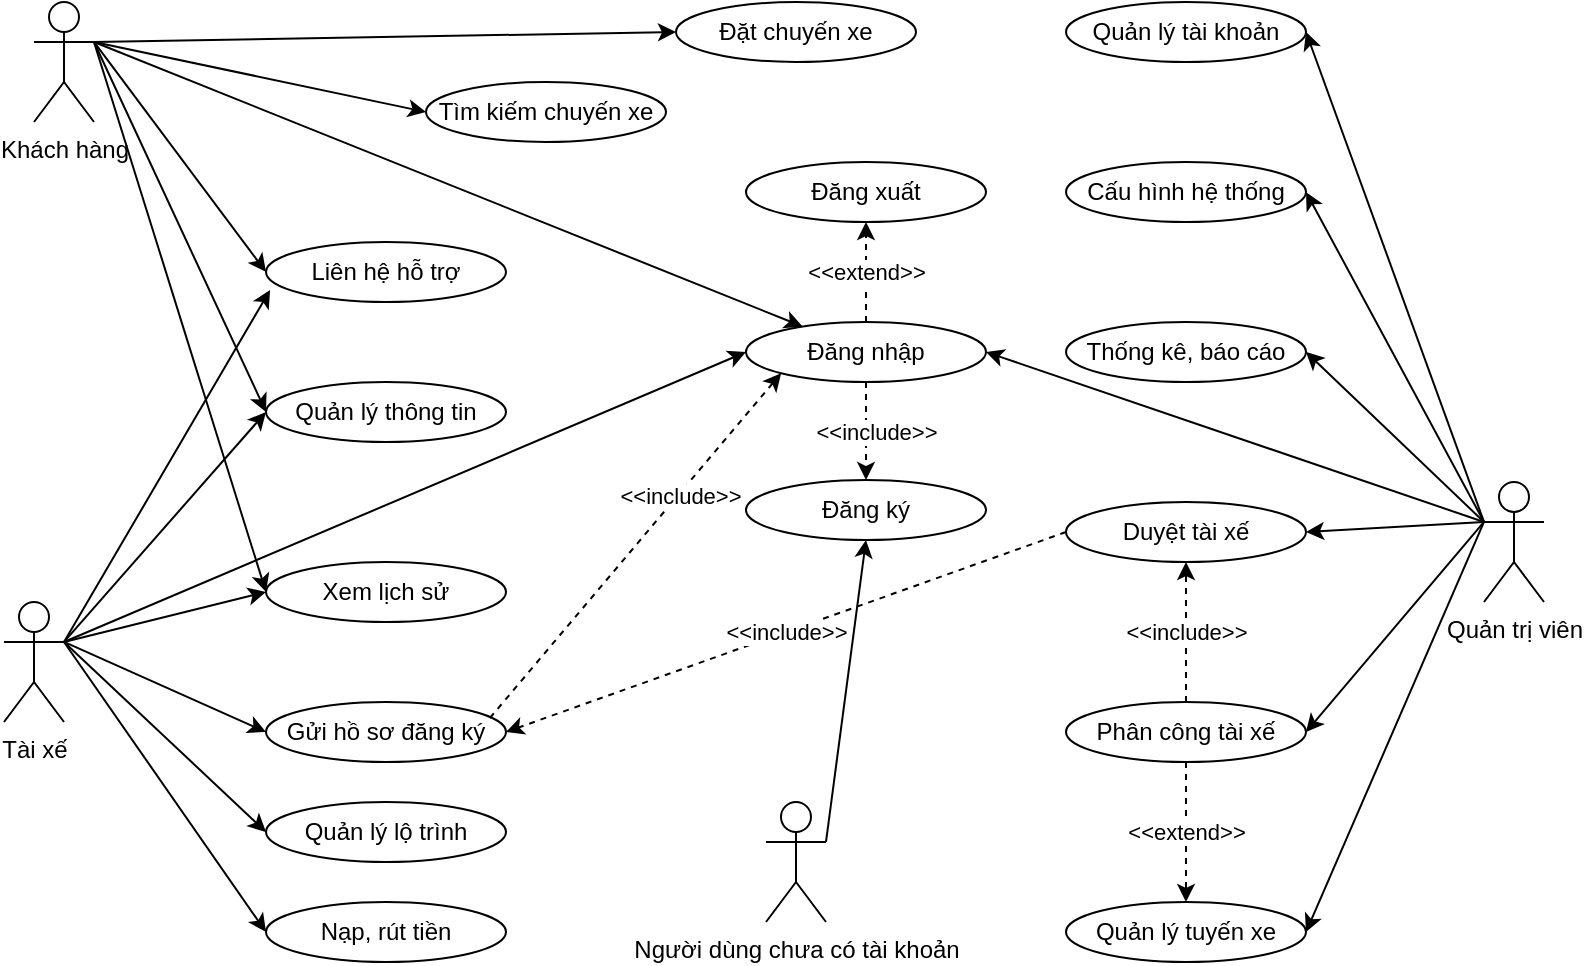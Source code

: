 <mxfile version="27.0.9" pages="10">
  <diagram name="Usecase" id="HB4oE2_eOb1NmNYQdH0Y">
    <mxGraphModel dx="1426" dy="743" grid="1" gridSize="10" guides="1" tooltips="1" connect="1" arrows="1" fold="1" page="1" pageScale="1" pageWidth="827" pageHeight="1169" math="0" shadow="0">
      <root>
        <mxCell id="0" />
        <mxCell id="1" parent="0" />
        <mxCell id="KbcNjstPD_QRNU6cWTqZ-2" value="&lt;div style=&quot;text-align: left;&quot;&gt;&lt;span style=&quot;background-color: transparent; color: light-dark(rgb(0, 0, 0), rgb(255, 255, 255));&quot;&gt;Nạp, rút tiền&lt;/span&gt;&lt;/div&gt;" style="ellipse;whiteSpace=wrap;html=1;" parent="1" vertex="1">
          <mxGeometry x="160" y="490" width="120" height="30" as="geometry" />
        </mxCell>
        <mxCell id="KbcNjstPD_QRNU6cWTqZ-4" value="&lt;span style=&quot;text-align: left;&quot;&gt;Quản lý tài khoản&lt;/span&gt;" style="ellipse;whiteSpace=wrap;html=1;" parent="1" vertex="1">
          <mxGeometry x="560" y="40" width="120" height="30" as="geometry" />
        </mxCell>
        <mxCell id="KbcNjstPD_QRNU6cWTqZ-5" value="&lt;span style=&quot;text-align: left;&quot;&gt;Cấu hình hệ thống&lt;/span&gt;" style="ellipse;whiteSpace=wrap;html=1;" parent="1" vertex="1">
          <mxGeometry x="560" y="120" width="120" height="30" as="geometry" />
        </mxCell>
        <mxCell id="KbcNjstPD_QRNU6cWTqZ-6" value="&lt;span style=&quot;text-align: left;&quot;&gt;Thống kê, báo cáo&lt;/span&gt;" style="ellipse;whiteSpace=wrap;html=1;" parent="1" vertex="1">
          <mxGeometry x="560" y="200" width="120" height="30" as="geometry" />
        </mxCell>
        <mxCell id="gam3IbYrLm1AXGwkhGuV-1" value="&amp;lt;&amp;lt;include&amp;gt;&amp;gt;" style="edgeStyle=none;rounded=0;orthogonalLoop=1;jettySize=auto;html=1;exitX=0.5;exitY=0;exitDx=0;exitDy=0;entryX=0.5;entryY=1;entryDx=0;entryDy=0;dashed=1;" parent="1" source="KbcNjstPD_QRNU6cWTqZ-7" target="KbcNjstPD_QRNU6cWTqZ-9" edge="1">
          <mxGeometry relative="1" as="geometry" />
        </mxCell>
        <mxCell id="KbcNjstPD_QRNU6cWTqZ-7" value="&lt;span style=&quot;text-align: left;&quot;&gt;Phân công tài xế&lt;/span&gt;" style="ellipse;whiteSpace=wrap;html=1;" parent="1" vertex="1">
          <mxGeometry x="560" y="390" width="120" height="30" as="geometry" />
        </mxCell>
        <mxCell id="gam3IbYrLm1AXGwkhGuV-2" value="&amp;lt;&amp;lt;extend&amp;gt;&amp;gt;" style="edgeStyle=none;rounded=0;orthogonalLoop=1;jettySize=auto;html=1;exitX=0.5;exitY=1;exitDx=0;exitDy=0;entryX=0.5;entryY=0;entryDx=0;entryDy=0;dashed=1;" parent="1" source="KbcNjstPD_QRNU6cWTqZ-7" target="KbcNjstPD_QRNU6cWTqZ-8" edge="1">
          <mxGeometry relative="1" as="geometry" />
        </mxCell>
        <mxCell id="KbcNjstPD_QRNU6cWTqZ-8" value="&lt;div style=&quot;text-align: left;&quot;&gt;&lt;span style=&quot;background-color: transparent; color: light-dark(rgb(0, 0, 0), rgb(255, 255, 255));&quot;&gt;Quản lý tuyến xe&lt;/span&gt;&lt;/div&gt;" style="ellipse;whiteSpace=wrap;html=1;" parent="1" vertex="1">
          <mxGeometry x="560" y="490" width="120" height="30" as="geometry" />
        </mxCell>
        <mxCell id="KbcNjstPD_QRNU6cWTqZ-9" value="&lt;span style=&quot;text-align: left;&quot;&gt;Duyệt tài xế&lt;/span&gt;" style="ellipse;whiteSpace=wrap;html=1;" parent="1" vertex="1">
          <mxGeometry x="560" y="290" width="120" height="30" as="geometry" />
        </mxCell>
        <mxCell id="KbcNjstPD_QRNU6cWTqZ-10" value="&lt;span style=&quot;text-align: left;&quot;&gt;Xem lịch sử&lt;/span&gt;" style="ellipse;whiteSpace=wrap;html=1;" parent="1" vertex="1">
          <mxGeometry x="160" y="320" width="120" height="30" as="geometry" />
        </mxCell>
        <mxCell id="KbcNjstPD_QRNU6cWTqZ-11" value="&lt;div style=&quot;text-align: left;&quot;&gt;Quản lý thông tin&lt;/div&gt;" style="ellipse;whiteSpace=wrap;html=1;" parent="1" vertex="1">
          <mxGeometry x="160" y="230" width="120" height="30" as="geometry" />
        </mxCell>
        <mxCell id="KbcNjstPD_QRNU6cWTqZ-12" value="&lt;div style=&quot;text-align: left;&quot;&gt;&lt;span style=&quot;background-color: transparent; color: light-dark(rgb(0, 0, 0), rgb(255, 255, 255));&quot;&gt;Quản lý lộ trình&lt;/span&gt;&lt;/div&gt;" style="ellipse;whiteSpace=wrap;html=1;" parent="1" vertex="1">
          <mxGeometry x="160" y="440" width="120" height="30" as="geometry" />
        </mxCell>
        <mxCell id="KbcNjstPD_QRNU6cWTqZ-56" value="&amp;lt;&amp;lt;include&amp;gt;&amp;gt;" style="rounded=0;orthogonalLoop=1;jettySize=auto;html=1;exitX=0;exitY=0.5;exitDx=0;exitDy=0;entryX=1;entryY=0.5;entryDx=0;entryDy=0;dashed=1;" parent="1" source="KbcNjstPD_QRNU6cWTqZ-9" target="KbcNjstPD_QRNU6cWTqZ-13" edge="1">
          <mxGeometry relative="1" as="geometry" />
        </mxCell>
        <mxCell id="KbcNjstPD_QRNU6cWTqZ-13" value="&lt;div style=&quot;text-align: left;&quot;&gt;&lt;span style=&quot;background-color: transparent; color: light-dark(rgb(0, 0, 0), rgb(255, 255, 255));&quot;&gt;Gửi hồ sơ đăng ký&lt;/span&gt;&lt;/div&gt;" style="ellipse;whiteSpace=wrap;html=1;" parent="1" vertex="1">
          <mxGeometry x="160" y="390" width="120" height="30" as="geometry" />
        </mxCell>
        <mxCell id="lGf3guVhcO5dRIig171P-3" value="&amp;lt;&amp;lt;extend&amp;gt;&amp;gt;" style="edgeStyle=none;rounded=0;orthogonalLoop=1;jettySize=auto;html=1;exitX=0.5;exitY=0;exitDx=0;exitDy=0;entryX=0.5;entryY=1;entryDx=0;entryDy=0;dashed=1;" parent="1" source="KbcNjstPD_QRNU6cWTqZ-14" target="lGf3guVhcO5dRIig171P-4" edge="1">
          <mxGeometry relative="1" as="geometry">
            <mxPoint x="449" y="110" as="targetPoint" />
          </mxGeometry>
        </mxCell>
        <mxCell id="KbcNjstPD_QRNU6cWTqZ-14" value="&lt;span style=&quot;text-align: left;&quot;&gt;Đăng nhập&lt;/span&gt;" style="ellipse;whiteSpace=wrap;html=1;" parent="1" vertex="1">
          <mxGeometry x="400" y="200" width="120" height="30" as="geometry" />
        </mxCell>
        <mxCell id="KbcNjstPD_QRNU6cWTqZ-55" style="rounded=0;orthogonalLoop=1;jettySize=auto;html=1;exitX=0.5;exitY=1;exitDx=0;exitDy=0;entryX=0.5;entryY=0;entryDx=0;entryDy=0;dashed=1;" parent="1" source="KbcNjstPD_QRNU6cWTqZ-14" target="KbcNjstPD_QRNU6cWTqZ-15" edge="1">
          <mxGeometry relative="1" as="geometry" />
        </mxCell>
        <mxCell id="KbcNjstPD_QRNU6cWTqZ-64" value="&amp;lt;&amp;lt;include&amp;gt;&amp;gt;" style="edgeLabel;html=1;align=center;verticalAlign=middle;resizable=0;points=[];" parent="KbcNjstPD_QRNU6cWTqZ-55" vertex="1" connectable="0">
          <mxGeometry x="0.03" y="5" relative="1" as="geometry">
            <mxPoint as="offset" />
          </mxGeometry>
        </mxCell>
        <mxCell id="KbcNjstPD_QRNU6cWTqZ-15" value="&lt;span style=&quot;text-align: left;&quot;&gt;Đăng ký&lt;/span&gt;" style="ellipse;whiteSpace=wrap;html=1;" parent="1" vertex="1">
          <mxGeometry x="400" y="279" width="120" height="30" as="geometry" />
        </mxCell>
        <mxCell id="KbcNjstPD_QRNU6cWTqZ-17" value="&lt;div style=&quot;text-align: left;&quot;&gt;&lt;span style=&quot;background-color: transparent; color: light-dark(rgb(0, 0, 0), rgb(255, 255, 255));&quot;&gt;Tìm kiếm chuyến xe&lt;/span&gt;&lt;/div&gt;" style="ellipse;whiteSpace=wrap;html=1;" parent="1" vertex="1">
          <mxGeometry x="240" y="80" width="120" height="30" as="geometry" />
        </mxCell>
        <mxCell id="KbcNjstPD_QRNU6cWTqZ-18" value="&lt;div style=&quot;text-align: left;&quot;&gt;&lt;span style=&quot;background-color: transparent; color: light-dark(rgb(0, 0, 0), rgb(255, 255, 255));&quot;&gt;Đặt chuyến xe&lt;/span&gt;&lt;/div&gt;" style="ellipse;whiteSpace=wrap;html=1;" parent="1" vertex="1">
          <mxGeometry x="365" y="40" width="120" height="30" as="geometry" />
        </mxCell>
        <mxCell id="KbcNjstPD_QRNU6cWTqZ-21" value="&lt;div style=&quot;text-align: left;&quot;&gt;&lt;span style=&quot;background-color: transparent; color: light-dark(rgb(0, 0, 0), rgb(255, 255, 255));&quot;&gt;Liên hệ hỗ trợ&lt;/span&gt;&lt;/div&gt;" style="ellipse;whiteSpace=wrap;html=1;" parent="1" vertex="1">
          <mxGeometry x="160" y="160" width="120" height="30" as="geometry" />
        </mxCell>
        <mxCell id="KbcNjstPD_QRNU6cWTqZ-38" style="rounded=0;orthogonalLoop=1;jettySize=auto;html=1;exitX=0;exitY=0.333;exitDx=0;exitDy=0;exitPerimeter=0;entryX=1;entryY=0.5;entryDx=0;entryDy=0;" parent="1" source="KbcNjstPD_QRNU6cWTqZ-22" target="KbcNjstPD_QRNU6cWTqZ-4" edge="1">
          <mxGeometry relative="1" as="geometry" />
        </mxCell>
        <mxCell id="KbcNjstPD_QRNU6cWTqZ-39" style="rounded=0;orthogonalLoop=1;jettySize=auto;html=1;exitX=0;exitY=0.333;exitDx=0;exitDy=0;exitPerimeter=0;entryX=1;entryY=0.5;entryDx=0;entryDy=0;" parent="1" source="KbcNjstPD_QRNU6cWTqZ-22" target="KbcNjstPD_QRNU6cWTqZ-5" edge="1">
          <mxGeometry relative="1" as="geometry" />
        </mxCell>
        <mxCell id="KbcNjstPD_QRNU6cWTqZ-40" style="rounded=0;orthogonalLoop=1;jettySize=auto;html=1;exitX=0;exitY=0.333;exitDx=0;exitDy=0;exitPerimeter=0;entryX=1;entryY=0.5;entryDx=0;entryDy=0;" parent="1" source="KbcNjstPD_QRNU6cWTqZ-22" target="KbcNjstPD_QRNU6cWTqZ-6" edge="1">
          <mxGeometry relative="1" as="geometry" />
        </mxCell>
        <mxCell id="KbcNjstPD_QRNU6cWTqZ-41" style="rounded=0;orthogonalLoop=1;jettySize=auto;html=1;exitX=0;exitY=0.333;exitDx=0;exitDy=0;exitPerimeter=0;entryX=1;entryY=0.5;entryDx=0;entryDy=0;" parent="1" source="KbcNjstPD_QRNU6cWTqZ-22" target="KbcNjstPD_QRNU6cWTqZ-7" edge="1">
          <mxGeometry relative="1" as="geometry" />
        </mxCell>
        <mxCell id="KbcNjstPD_QRNU6cWTqZ-42" style="rounded=0;orthogonalLoop=1;jettySize=auto;html=1;exitX=0;exitY=0.333;exitDx=0;exitDy=0;exitPerimeter=0;entryX=1;entryY=0.5;entryDx=0;entryDy=0;" parent="1" source="KbcNjstPD_QRNU6cWTqZ-22" target="KbcNjstPD_QRNU6cWTqZ-9" edge="1">
          <mxGeometry relative="1" as="geometry" />
        </mxCell>
        <mxCell id="KbcNjstPD_QRNU6cWTqZ-43" style="rounded=0;orthogonalLoop=1;jettySize=auto;html=1;exitX=0;exitY=0.333;exitDx=0;exitDy=0;exitPerimeter=0;entryX=1;entryY=0.5;entryDx=0;entryDy=0;" parent="1" source="KbcNjstPD_QRNU6cWTqZ-22" target="KbcNjstPD_QRNU6cWTqZ-8" edge="1">
          <mxGeometry relative="1" as="geometry" />
        </mxCell>
        <mxCell id="gam3IbYrLm1AXGwkhGuV-7" style="edgeStyle=none;rounded=0;orthogonalLoop=1;jettySize=auto;html=1;exitX=0;exitY=0.333;exitDx=0;exitDy=0;exitPerimeter=0;entryX=1;entryY=0.5;entryDx=0;entryDy=0;" parent="1" source="KbcNjstPD_QRNU6cWTqZ-22" target="KbcNjstPD_QRNU6cWTqZ-14" edge="1">
          <mxGeometry relative="1" as="geometry" />
        </mxCell>
        <mxCell id="KbcNjstPD_QRNU6cWTqZ-22" value="Quản trị viên" style="shape=umlActor;verticalLabelPosition=bottom;verticalAlign=top;html=1;outlineConnect=0;" parent="1" vertex="1">
          <mxGeometry x="769" y="280" width="30" height="60" as="geometry" />
        </mxCell>
        <mxCell id="KbcNjstPD_QRNU6cWTqZ-46" style="rounded=0;orthogonalLoop=1;jettySize=auto;html=1;exitX=1;exitY=0.333;exitDx=0;exitDy=0;exitPerimeter=0;entryX=0.5;entryY=1;entryDx=0;entryDy=0;" parent="1" source="KbcNjstPD_QRNU6cWTqZ-25" target="KbcNjstPD_QRNU6cWTqZ-15" edge="1">
          <mxGeometry relative="1" as="geometry" />
        </mxCell>
        <mxCell id="KbcNjstPD_QRNU6cWTqZ-25" value="Người dùng chưa có tài khoản" style="shape=umlActor;verticalLabelPosition=bottom;verticalAlign=top;html=1;outlineConnect=0;" parent="1" vertex="1">
          <mxGeometry x="410" y="440" width="30" height="60" as="geometry" />
        </mxCell>
        <mxCell id="KbcNjstPD_QRNU6cWTqZ-29" style="rounded=0;orthogonalLoop=1;jettySize=auto;html=1;entryX=0;entryY=0.5;entryDx=0;entryDy=0;exitX=1;exitY=0.333;exitDx=0;exitDy=0;exitPerimeter=0;" parent="1" source="KbcNjstPD_QRNU6cWTqZ-26" target="KbcNjstPD_QRNU6cWTqZ-18" edge="1">
          <mxGeometry relative="1" as="geometry" />
        </mxCell>
        <mxCell id="KbcNjstPD_QRNU6cWTqZ-30" style="rounded=0;orthogonalLoop=1;jettySize=auto;html=1;entryX=0;entryY=0.5;entryDx=0;entryDy=0;exitX=1;exitY=0.333;exitDx=0;exitDy=0;exitPerimeter=0;" parent="1" source="KbcNjstPD_QRNU6cWTqZ-26" target="KbcNjstPD_QRNU6cWTqZ-17" edge="1">
          <mxGeometry relative="1" as="geometry" />
        </mxCell>
        <mxCell id="KbcNjstPD_QRNU6cWTqZ-31" style="rounded=0;orthogonalLoop=1;jettySize=auto;html=1;entryX=0;entryY=0.5;entryDx=0;entryDy=0;exitX=1;exitY=0.333;exitDx=0;exitDy=0;exitPerimeter=0;" parent="1" source="KbcNjstPD_QRNU6cWTqZ-26" target="KbcNjstPD_QRNU6cWTqZ-21" edge="1">
          <mxGeometry relative="1" as="geometry" />
        </mxCell>
        <mxCell id="KbcNjstPD_QRNU6cWTqZ-32" style="rounded=0;orthogonalLoop=1;jettySize=auto;html=1;entryX=0;entryY=0.5;entryDx=0;entryDy=0;exitX=1;exitY=0.333;exitDx=0;exitDy=0;exitPerimeter=0;" parent="1" source="KbcNjstPD_QRNU6cWTqZ-26" target="KbcNjstPD_QRNU6cWTqZ-11" edge="1">
          <mxGeometry relative="1" as="geometry" />
        </mxCell>
        <mxCell id="KbcNjstPD_QRNU6cWTqZ-33" style="rounded=0;orthogonalLoop=1;jettySize=auto;html=1;exitX=1;exitY=0.333;exitDx=0;exitDy=0;exitPerimeter=0;entryX=0;entryY=0.5;entryDx=0;entryDy=0;" parent="1" source="KbcNjstPD_QRNU6cWTqZ-26" target="KbcNjstPD_QRNU6cWTqZ-10" edge="1">
          <mxGeometry relative="1" as="geometry" />
        </mxCell>
        <mxCell id="gam3IbYrLm1AXGwkhGuV-5" style="edgeStyle=none;rounded=0;orthogonalLoop=1;jettySize=auto;html=1;exitX=1;exitY=0.333;exitDx=0;exitDy=0;exitPerimeter=0;" parent="1" source="KbcNjstPD_QRNU6cWTqZ-26" target="KbcNjstPD_QRNU6cWTqZ-14" edge="1">
          <mxGeometry relative="1" as="geometry" />
        </mxCell>
        <mxCell id="KbcNjstPD_QRNU6cWTqZ-26" value="Khách hàng" style="shape=umlActor;verticalLabelPosition=bottom;verticalAlign=top;html=1;outlineConnect=0;" parent="1" vertex="1">
          <mxGeometry x="44" y="40" width="30" height="60" as="geometry" />
        </mxCell>
        <mxCell id="KbcNjstPD_QRNU6cWTqZ-34" style="rounded=0;orthogonalLoop=1;jettySize=auto;html=1;exitX=1;exitY=0.333;exitDx=0;exitDy=0;exitPerimeter=0;entryX=0;entryY=0.5;entryDx=0;entryDy=0;" parent="1" source="KbcNjstPD_QRNU6cWTqZ-27" target="KbcNjstPD_QRNU6cWTqZ-10" edge="1">
          <mxGeometry relative="1" as="geometry" />
        </mxCell>
        <mxCell id="KbcNjstPD_QRNU6cWTqZ-35" style="rounded=0;orthogonalLoop=1;jettySize=auto;html=1;exitX=1;exitY=0.333;exitDx=0;exitDy=0;exitPerimeter=0;entryX=0;entryY=0.5;entryDx=0;entryDy=0;" parent="1" source="KbcNjstPD_QRNU6cWTqZ-27" target="KbcNjstPD_QRNU6cWTqZ-2" edge="1">
          <mxGeometry relative="1" as="geometry" />
        </mxCell>
        <mxCell id="KbcNjstPD_QRNU6cWTqZ-36" style="rounded=0;orthogonalLoop=1;jettySize=auto;html=1;exitX=1;exitY=0.333;exitDx=0;exitDy=0;exitPerimeter=0;entryX=0;entryY=0.5;entryDx=0;entryDy=0;" parent="1" source="KbcNjstPD_QRNU6cWTqZ-27" target="KbcNjstPD_QRNU6cWTqZ-12" edge="1">
          <mxGeometry relative="1" as="geometry" />
        </mxCell>
        <mxCell id="KbcNjstPD_QRNU6cWTqZ-37" style="rounded=0;orthogonalLoop=1;jettySize=auto;html=1;exitX=1;exitY=0.333;exitDx=0;exitDy=0;exitPerimeter=0;entryX=0;entryY=0.5;entryDx=0;entryDy=0;" parent="1" source="KbcNjstPD_QRNU6cWTqZ-27" target="KbcNjstPD_QRNU6cWTqZ-13" edge="1">
          <mxGeometry relative="1" as="geometry" />
        </mxCell>
        <mxCell id="KbcNjstPD_QRNU6cWTqZ-65" style="rounded=0;orthogonalLoop=1;jettySize=auto;html=1;exitX=1;exitY=0.333;exitDx=0;exitDy=0;exitPerimeter=0;entryX=0;entryY=0.5;entryDx=0;entryDy=0;" parent="1" source="KbcNjstPD_QRNU6cWTqZ-27" target="KbcNjstPD_QRNU6cWTqZ-11" edge="1">
          <mxGeometry relative="1" as="geometry" />
        </mxCell>
        <mxCell id="gam3IbYrLm1AXGwkhGuV-6" style="edgeStyle=none;rounded=0;orthogonalLoop=1;jettySize=auto;html=1;exitX=1;exitY=0.333;exitDx=0;exitDy=0;exitPerimeter=0;entryX=0;entryY=0.5;entryDx=0;entryDy=0;" parent="1" source="KbcNjstPD_QRNU6cWTqZ-27" target="KbcNjstPD_QRNU6cWTqZ-14" edge="1">
          <mxGeometry relative="1" as="geometry" />
        </mxCell>
        <mxCell id="KbcNjstPD_QRNU6cWTqZ-27" value="Tài xế" style="shape=umlActor;verticalLabelPosition=bottom;verticalAlign=top;html=1;outlineConnect=0;" parent="1" vertex="1">
          <mxGeometry x="29" y="340" width="30" height="60" as="geometry" />
        </mxCell>
        <mxCell id="KbcNjstPD_QRNU6cWTqZ-66" style="rounded=0;orthogonalLoop=1;jettySize=auto;html=1;exitX=1;exitY=0.333;exitDx=0;exitDy=0;exitPerimeter=0;entryX=0.017;entryY=0.8;entryDx=0;entryDy=0;entryPerimeter=0;" parent="1" source="KbcNjstPD_QRNU6cWTqZ-27" target="KbcNjstPD_QRNU6cWTqZ-21" edge="1">
          <mxGeometry relative="1" as="geometry" />
        </mxCell>
        <mxCell id="lGf3guVhcO5dRIig171P-4" value="&lt;span style=&quot;text-align: left;&quot;&gt;Đăng xuất&lt;/span&gt;" style="ellipse;whiteSpace=wrap;html=1;" parent="1" vertex="1">
          <mxGeometry x="400" y="120" width="120" height="30" as="geometry" />
        </mxCell>
        <mxCell id="gam3IbYrLm1AXGwkhGuV-3" style="edgeStyle=none;rounded=0;orthogonalLoop=1;jettySize=auto;html=1;exitX=0.933;exitY=0.267;exitDx=0;exitDy=0;entryX=0;entryY=1;entryDx=0;entryDy=0;exitPerimeter=0;dashed=1;" parent="1" source="KbcNjstPD_QRNU6cWTqZ-13" target="KbcNjstPD_QRNU6cWTqZ-14" edge="1">
          <mxGeometry relative="1" as="geometry" />
        </mxCell>
        <mxCell id="gam3IbYrLm1AXGwkhGuV-4" value="&amp;lt;&amp;lt;include&amp;gt;&amp;gt;" style="edgeLabel;html=1;align=center;verticalAlign=middle;resizable=0;points=[];" parent="gam3IbYrLm1AXGwkhGuV-3" vertex="1" connectable="0">
          <mxGeometry x="0.296" y="-1" relative="1" as="geometry">
            <mxPoint as="offset" />
          </mxGeometry>
        </mxCell>
      </root>
    </mxGraphModel>
  </diagram>
  <diagram id="tze9gJTA9UEohjaZJRbw" name="Rider usecase">
    <mxGraphModel dx="871" dy="727" grid="1" gridSize="10" guides="1" tooltips="1" connect="1" arrows="1" fold="1" page="1" pageScale="1" pageWidth="827" pageHeight="1169" math="0" shadow="0">
      <root>
        <mxCell id="0" />
        <mxCell id="1" parent="0" />
        <mxCell id="RlJeOEWM4OPc8_JhO70c-2" style="rounded=0;orthogonalLoop=1;jettySize=auto;html=1;exitX=1;exitY=0.333;exitDx=0;exitDy=0;exitPerimeter=0;entryX=0;entryY=0.5;entryDx=0;entryDy=0;" parent="1" source="RlJeOEWM4OPc8_JhO70c-4" target="RlJeOEWM4OPc8_JhO70c-15" edge="1">
          <mxGeometry relative="1" as="geometry" />
        </mxCell>
        <mxCell id="RlJeOEWM4OPc8_JhO70c-3" style="rounded=0;orthogonalLoop=1;jettySize=auto;html=1;exitX=1;exitY=0.333;exitDx=0;exitDy=0;exitPerimeter=0;entryX=0;entryY=0.5;entryDx=0;entryDy=0;" parent="1" source="RlJeOEWM4OPc8_JhO70c-4" target="RlJeOEWM4OPc8_JhO70c-18" edge="1">
          <mxGeometry relative="1" as="geometry" />
        </mxCell>
        <mxCell id="0pASh2OU_gV12zpkWxkM-10" style="rounded=0;orthogonalLoop=1;jettySize=auto;html=1;exitX=1;exitY=0.333;exitDx=0;exitDy=0;exitPerimeter=0;entryX=0;entryY=0.5;entryDx=0;entryDy=0;" parent="1" source="RlJeOEWM4OPc8_JhO70c-4" target="0pASh2OU_gV12zpkWxkM-1" edge="1">
          <mxGeometry relative="1" as="geometry" />
        </mxCell>
        <mxCell id="RlJeOEWM4OPc8_JhO70c-4" value="Khách hàng" style="shape=umlActor;verticalLabelPosition=bottom;verticalAlign=top;html=1;outlineConnect=0;" parent="1" vertex="1">
          <mxGeometry x="60" y="320" width="30" height="60" as="geometry" />
        </mxCell>
        <mxCell id="RlJeOEWM4OPc8_JhO70c-5" value="&amp;lt;&amp;lt;extend&amp;gt;&amp;gt;" style="rounded=0;orthogonalLoop=1;jettySize=auto;html=1;exitX=0;exitY=0.5;exitDx=0;exitDy=0;entryX=1;entryY=0.5;entryDx=0;entryDy=0;dashed=1;" parent="1" source="qifNanqiUsmrHnoGEe9J-2" target="qifNanqiUsmrHnoGEe9J-1" edge="1">
          <mxGeometry relative="1" as="geometry">
            <mxPoint x="530" y="540" as="sourcePoint" />
            <mxPoint x="530" y="580" as="targetPoint" />
          </mxGeometry>
        </mxCell>
        <mxCell id="RlJeOEWM4OPc8_JhO70c-12" value="&amp;lt;&amp;lt;extend&amp;gt;&amp;gt;" style="rounded=0;orthogonalLoop=1;jettySize=auto;html=1;exitX=0;exitY=0.5;exitDx=0;exitDy=0;entryX=1;entryY=0.5;entryDx=0;entryDy=0;dashed=1;" parent="1" source="RlJeOEWM4OPc8_JhO70c-19" target="RlJeOEWM4OPc8_JhO70c-13" edge="1">
          <mxGeometry relative="1" as="geometry" />
        </mxCell>
        <mxCell id="RlJeOEWM4OPc8_JhO70c-13" value="Đặt chuyến" style="ellipse;whiteSpace=wrap;html=1;" parent="1" vertex="1">
          <mxGeometry x="200" y="280" width="120" height="40" as="geometry" />
        </mxCell>
        <mxCell id="RlJeOEWM4OPc8_JhO70c-14" value="Xem lịch sử" style="ellipse;whiteSpace=wrap;html=1;" parent="1" vertex="1">
          <mxGeometry x="200" y="440" width="120" height="40" as="geometry" />
        </mxCell>
        <mxCell id="BEq5xiY-N5YzfuT2gwdA-4" value="&amp;lt;&amp;lt;extend&amp;gt;&amp;gt;" style="rounded=0;orthogonalLoop=1;jettySize=auto;html=1;exitX=0;exitY=0.5;exitDx=0;exitDy=0;entryX=1;entryY=0.5;entryDx=0;entryDy=0;dashed=1;" parent="1" source="qifNanqiUsmrHnoGEe9J-3" target="RlJeOEWM4OPc8_JhO70c-15" edge="1">
          <mxGeometry relative="1" as="geometry" />
        </mxCell>
        <mxCell id="RlJeOEWM4OPc8_JhO70c-15" value="&lt;span style=&quot;text-align: left;&quot;&gt;Quản lý thông tin&lt;/span&gt;" style="ellipse;whiteSpace=wrap;html=1;" parent="1" vertex="1">
          <mxGeometry x="200" y="360" width="120" height="40" as="geometry" />
        </mxCell>
        <mxCell id="RlJeOEWM4OPc8_JhO70c-16" value="&amp;lt;&amp;lt;extend&amp;gt;&amp;gt;" style="rounded=0;orthogonalLoop=1;jettySize=auto;html=1;exitX=0;exitY=0.5;exitDx=0;exitDy=0;entryX=1;entryY=0.5;entryDx=0;entryDy=0;dashed=1;" parent="1" source="RlJeOEWM4OPc8_JhO70c-17" target="RlJeOEWM4OPc8_JhO70c-13" edge="1">
          <mxGeometry relative="1" as="geometry">
            <mxPoint x="400" y="160" as="targetPoint" />
          </mxGeometry>
        </mxCell>
        <mxCell id="RlJeOEWM4OPc8_JhO70c-17" value="Theo dõi trạng thái chuyến" style="ellipse;whiteSpace=wrap;html=1;" parent="1" vertex="1">
          <mxGeometry x="560" y="260" width="190" height="50" as="geometry" />
        </mxCell>
        <mxCell id="RlJeOEWM4OPc8_JhO70c-18" value="&lt;span style=&quot;text-align: left;&quot;&gt;Liên hệ hỗ trợ&lt;/span&gt;" style="ellipse;whiteSpace=wrap;html=1;" parent="1" vertex="1">
          <mxGeometry x="200" y="520" width="120" height="40" as="geometry" />
        </mxCell>
        <mxCell id="RlJeOEWM4OPc8_JhO70c-19" value="Thanh Toán" style="ellipse;whiteSpace=wrap;html=1;" parent="1" vertex="1">
          <mxGeometry x="560" y="200" width="120" height="40" as="geometry" />
        </mxCell>
        <mxCell id="RlJeOEWM4OPc8_JhO70c-20" style="rounded=0;orthogonalLoop=1;jettySize=auto;html=1;exitX=1;exitY=0.333;exitDx=0;exitDy=0;exitPerimeter=0;entryX=0.025;entryY=0.64;entryDx=0;entryDy=0;entryPerimeter=0;" parent="1" source="RlJeOEWM4OPc8_JhO70c-4" target="RlJeOEWM4OPc8_JhO70c-14" edge="1">
          <mxGeometry relative="1" as="geometry" />
        </mxCell>
        <mxCell id="RlJeOEWM4OPc8_JhO70c-21" style="rounded=0;orthogonalLoop=1;jettySize=auto;html=1;exitX=1;exitY=0.333;exitDx=0;exitDy=0;exitPerimeter=0;entryX=0;entryY=0.66;entryDx=0;entryDy=0;entryPerimeter=0;" parent="1" source="RlJeOEWM4OPc8_JhO70c-4" target="RlJeOEWM4OPc8_JhO70c-13" edge="1">
          <mxGeometry relative="1" as="geometry" />
        </mxCell>
        <mxCell id="qifNanqiUsmrHnoGEe9J-1" value="Đăng nhập" style="ellipse;whiteSpace=wrap;html=1;" parent="1" vertex="1">
          <mxGeometry x="400" y="520" width="120" height="40" as="geometry" />
        </mxCell>
        <mxCell id="qifNanqiUsmrHnoGEe9J-2" value="Đăng xuất" style="ellipse;whiteSpace=wrap;html=1;" parent="1" vertex="1">
          <mxGeometry x="640" y="520" width="120" height="40" as="geometry" />
        </mxCell>
        <mxCell id="qifNanqiUsmrHnoGEe9J-3" value="Đổi mật khẩu" style="ellipse;whiteSpace=wrap;html=1;" parent="1" vertex="1">
          <mxGeometry x="400" y="460" width="120" height="40" as="geometry" />
        </mxCell>
        <mxCell id="0pASh2OU_gV12zpkWxkM-2" value="&amp;lt;&amp;lt;include&amp;gt;&amp;gt;" style="rounded=0;orthogonalLoop=1;jettySize=auto;html=1;exitX=1;exitY=0;exitDx=0;exitDy=0;entryX=0;entryY=0.5;entryDx=0;entryDy=0;dashed=1;" parent="1" source="qifNanqiUsmrHnoGEe9J-1" target="BEq5xiY-N5YzfuT2gwdA-1" edge="1">
          <mxGeometry relative="1" as="geometry" />
        </mxCell>
        <mxCell id="BEq5xiY-N5YzfuT2gwdA-1" value="Đăng ký" style="ellipse;whiteSpace=wrap;html=1;" parent="1" vertex="1">
          <mxGeometry x="640" y="440" width="120" height="40" as="geometry" />
        </mxCell>
        <mxCell id="BEq5xiY-N5YzfuT2gwdA-5" value="&amp;lt;&amp;lt;extend&amp;gt;&amp;gt;" style="rounded=0;orthogonalLoop=1;jettySize=auto;html=1;exitX=0;exitY=0.5;exitDx=0;exitDy=0;entryX=1;entryY=0.5;entryDx=0;entryDy=0;dashed=1;" parent="1" source="BEq5xiY-N5YzfuT2gwdA-2" target="RlJeOEWM4OPc8_JhO70c-15" edge="1">
          <mxGeometry relative="1" as="geometry" />
        </mxCell>
        <mxCell id="BEq5xiY-N5YzfuT2gwdA-2" value="Cập nhật thông tin&amp;nbsp;&amp;nbsp;&lt;span style=&quot;background-color: transparent; color: light-dark(rgb(0, 0, 0), rgb(255, 255, 255));&quot;&gt;cá nhân&lt;/span&gt;" style="ellipse;whiteSpace=wrap;html=1;" parent="1" vertex="1">
          <mxGeometry x="400" y="410" width="196" height="40" as="geometry" />
        </mxCell>
        <mxCell id="xulJo6pLG3bA74H9RTn6-1" value="&amp;lt;&amp;lt;extend&amp;gt;&amp;gt;" style="rounded=0;orthogonalLoop=1;jettySize=auto;html=1;exitX=0;exitY=0.5;exitDx=0;exitDy=0;entryX=1;entryY=0.5;entryDx=0;entryDy=0;dashed=1;" parent="1" source="BEq5xiY-N5YzfuT2gwdA-3" target="RlJeOEWM4OPc8_JhO70c-13" edge="1">
          <mxGeometry relative="1" as="geometry" />
        </mxCell>
        <mxCell id="BEq5xiY-N5YzfuT2gwdA-3" value="Hủy chuyến" style="ellipse;whiteSpace=wrap;html=1;" parent="1" vertex="1">
          <mxGeometry x="640" y="330" width="120" height="40" as="geometry" />
        </mxCell>
        <mxCell id="0pASh2OU_gV12zpkWxkM-1" value="Tìm kiếm chuyến xe" style="ellipse;whiteSpace=wrap;html=1;" parent="1" vertex="1">
          <mxGeometry x="200" y="200" width="120" height="40" as="geometry" />
        </mxCell>
        <mxCell id="0pASh2OU_gV12zpkWxkM-11" value="Xem thông tin&amp;nbsp;&lt;span style=&quot;background-color: transparent; color: light-dark(rgb(0, 0, 0), rgb(255, 255, 255));&quot;&gt;cá nhân&lt;/span&gt;" style="ellipse;whiteSpace=wrap;html=1;" parent="1" vertex="1">
          <mxGeometry x="400" y="360" width="200" height="40" as="geometry" />
        </mxCell>
        <mxCell id="0pASh2OU_gV12zpkWxkM-12" value="&amp;lt;&amp;lt;extend&amp;gt;&amp;gt;" style="rounded=0;orthogonalLoop=1;jettySize=auto;html=1;exitX=0;exitY=0.5;exitDx=0;exitDy=0;entryX=1.025;entryY=0.36;entryDx=0;entryDy=0;dashed=1;entryPerimeter=0;" parent="1" source="0pASh2OU_gV12zpkWxkM-11" target="RlJeOEWM4OPc8_JhO70c-15" edge="1">
          <mxGeometry relative="1" as="geometry" />
        </mxCell>
      </root>
    </mxGraphModel>
  </diagram>
  <diagram id="NTMDH2MPzOmq26Z79Za5" name="Driver usecase">
    <mxGraphModel dx="1426" dy="743" grid="1" gridSize="10" guides="1" tooltips="1" connect="1" arrows="1" fold="1" page="1" pageScale="1" pageWidth="827" pageHeight="1169" math="0" shadow="0">
      <root>
        <mxCell id="0" />
        <mxCell id="1" parent="0" />
        <mxCell id="Gb9DU01_NUtuoOnJmPjf-1" style="rounded=0;orthogonalLoop=1;jettySize=auto;html=1;exitX=1;exitY=0.333;exitDx=0;exitDy=0;exitPerimeter=0;entryX=0;entryY=0.5;entryDx=0;entryDy=0;" parent="1" source="Gb9DU01_NUtuoOnJmPjf-4" target="Gb9DU01_NUtuoOnJmPjf-20" edge="1">
          <mxGeometry relative="1" as="geometry" />
        </mxCell>
        <mxCell id="Gb9DU01_NUtuoOnJmPjf-2" style="rounded=0;orthogonalLoop=1;jettySize=auto;html=1;exitX=1;exitY=0.333;exitDx=0;exitDy=0;exitPerimeter=0;entryX=0;entryY=0.5;entryDx=0;entryDy=0;" parent="1" source="Gb9DU01_NUtuoOnJmPjf-4" target="Gb9DU01_NUtuoOnJmPjf-18" edge="1">
          <mxGeometry relative="1" as="geometry" />
        </mxCell>
        <mxCell id="Gb9DU01_NUtuoOnJmPjf-3" style="rounded=0;orthogonalLoop=1;jettySize=auto;html=1;exitX=1;exitY=0.333;exitDx=0;exitDy=0;exitPerimeter=0;entryX=0;entryY=0.5;entryDx=0;entryDy=0;" parent="1" source="Gb9DU01_NUtuoOnJmPjf-4" target="Gb9DU01_NUtuoOnJmPjf-14" edge="1">
          <mxGeometry relative="1" as="geometry" />
        </mxCell>
        <mxCell id="KBSVHT6F3bz1CNQh2wSt-2" style="rounded=0;orthogonalLoop=1;jettySize=auto;html=1;exitX=1;exitY=0.333;exitDx=0;exitDy=0;exitPerimeter=0;entryX=1;entryY=0.5;entryDx=0;entryDy=0;" parent="1" source="Gb9DU01_NUtuoOnJmPjf-4" target="KBSVHT6F3bz1CNQh2wSt-1" edge="1">
          <mxGeometry relative="1" as="geometry" />
        </mxCell>
        <mxCell id="KBSVHT6F3bz1CNQh2wSt-21" style="edgeStyle=none;rounded=0;orthogonalLoop=1;jettySize=auto;html=1;exitX=1;exitY=0.333;exitDx=0;exitDy=0;exitPerimeter=0;entryX=0;entryY=0.5;entryDx=0;entryDy=0;" parent="1" source="Gb9DU01_NUtuoOnJmPjf-4" target="KBSVHT6F3bz1CNQh2wSt-20" edge="1">
          <mxGeometry relative="1" as="geometry" />
        </mxCell>
        <mxCell id="Gb9DU01_NUtuoOnJmPjf-4" value="Tài xế" style="shape=umlActor;verticalLabelPosition=bottom;verticalAlign=top;html=1;outlineConnect=0;" parent="1" vertex="1">
          <mxGeometry x="80" y="80" width="30" height="60" as="geometry" />
        </mxCell>
        <mxCell id="Gb9DU01_NUtuoOnJmPjf-5" value="&amp;lt;&amp;lt;extend&amp;gt;&amp;gt;" style="rounded=0;orthogonalLoop=1;jettySize=auto;html=1;exitX=0.5;exitY=0;exitDx=0;exitDy=0;entryX=0.692;entryY=1.025;entryDx=0;entryDy=0;dashed=1;entryPerimeter=0;" parent="1" source="ZEiUQW1bidFJ9ydFVtN5-2" target="Gb9DU01_NUtuoOnJmPjf-11" edge="1">
          <mxGeometry relative="1" as="geometry">
            <mxPoint x="-31" y="367.5" as="sourcePoint" />
          </mxGeometry>
        </mxCell>
        <mxCell id="Gb9DU01_NUtuoOnJmPjf-11" value="Đăng nhập" style="ellipse;whiteSpace=wrap;html=1;" parent="1" vertex="1">
          <mxGeometry x="40" y="362.5" width="120" height="40" as="geometry" />
        </mxCell>
        <mxCell id="Gb9DU01_NUtuoOnJmPjf-13" value="Xem lịch sử" style="ellipse;whiteSpace=wrap;html=1;" parent="1" vertex="1">
          <mxGeometry x="320" y="130" width="120" height="40" as="geometry" />
        </mxCell>
        <mxCell id="KBSVHT6F3bz1CNQh2wSt-25" value="&amp;lt;&amp;lt;extend&amp;gt;&amp;gt;" style="edgeStyle=none;rounded=0;orthogonalLoop=1;jettySize=auto;html=1;exitX=0;exitY=0.5;exitDx=0;exitDy=0;dashed=1;" parent="1" source="KBSVHT6F3bz1CNQh2wSt-24" target="Gb9DU01_NUtuoOnJmPjf-14" edge="1">
          <mxGeometry relative="1" as="geometry" />
        </mxCell>
        <mxCell id="KBSVHT6F3bz1CNQh2wSt-26" value="&amp;lt;&amp;lt;extend&amp;gt;&amp;gt;" style="edgeStyle=none;rounded=0;orthogonalLoop=1;jettySize=auto;html=1;exitX=0;exitY=0.5;exitDx=0;exitDy=0;entryX=1;entryY=0.5;entryDx=0;entryDy=0;dashed=1;" parent="1" source="KBSVHT6F3bz1CNQh2wSt-27" target="Gb9DU01_NUtuoOnJmPjf-14" edge="1">
          <mxGeometry relative="1" as="geometry">
            <mxPoint x="560" y="498" as="sourcePoint" />
          </mxGeometry>
        </mxCell>
        <mxCell id="Gb9DU01_NUtuoOnJmPjf-14" value="Nạp, rút tiền" style="ellipse;whiteSpace=wrap;html=1;" parent="1" vertex="1">
          <mxGeometry x="320" y="435" width="120" height="45" as="geometry" />
        </mxCell>
        <mxCell id="Gb9DU01_NUtuoOnJmPjf-15" value="&amp;lt;&amp;lt;extend&amp;gt;&amp;gt;" style="rounded=0;orthogonalLoop=1;jettySize=auto;html=1;exitX=0;exitY=0.5;exitDx=0;exitDy=0;entryX=1;entryY=0.5;entryDx=0;entryDy=0;dashed=1;" parent="1" source="Gb9DU01_NUtuoOnJmPjf-16" target="Gb9DU01_NUtuoOnJmPjf-18" edge="1">
          <mxGeometry relative="1" as="geometry" />
        </mxCell>
        <mxCell id="Gb9DU01_NUtuoOnJmPjf-16" value="&lt;div style=&quot;text-align: left;&quot;&gt;&lt;span style=&quot;background-color: transparent; color: light-dark(rgb(0, 0, 0), rgb(255, 255, 255));&quot;&gt;Hủy chuyến xe&lt;/span&gt;&lt;/div&gt;" style="ellipse;whiteSpace=wrap;html=1;" parent="1" vertex="1">
          <mxGeometry x="680" y="360" width="120" height="40" as="geometry" />
        </mxCell>
        <mxCell id="Gb9DU01_NUtuoOnJmPjf-17" value="&amp;lt;&amp;lt;extend&amp;gt;&amp;gt;" style="rounded=0;orthogonalLoop=1;jettySize=auto;html=1;exitX=0;exitY=0.5;exitDx=0;exitDy=0;entryX=1;entryY=0.5;entryDx=0;entryDy=0;dashed=1;" parent="1" source="Gb9DU01_NUtuoOnJmPjf-19" target="Gb9DU01_NUtuoOnJmPjf-18" edge="1">
          <mxGeometry relative="1" as="geometry" />
        </mxCell>
        <mxCell id="Gb9DU01_NUtuoOnJmPjf-18" value="&lt;span style=&quot;text-align: left;&quot;&gt;Quản lý chuyến xe&lt;/span&gt;" style="ellipse;whiteSpace=wrap;html=1;" parent="1" vertex="1">
          <mxGeometry x="320" y="272.5" width="120" height="50" as="geometry" />
        </mxCell>
        <mxCell id="Gb9DU01_NUtuoOnJmPjf-19" value="&lt;div style=&quot;text-align: left;&quot;&gt;&lt;span style=&quot;background-color: transparent; color: light-dark(rgb(0, 0, 0), rgb(255, 255, 255));&quot;&gt;Hoàn thành chuyến&lt;/span&gt;&lt;/div&gt;" style="ellipse;whiteSpace=wrap;html=1;" parent="1" vertex="1">
          <mxGeometry x="680" y="300" width="120" height="40" as="geometry" />
        </mxCell>
        <mxCell id="Gb9DU01_NUtuoOnJmPjf-20" value="&lt;span style=&quot;text-align: left;&quot;&gt;Liên hệ hỗ trợ&lt;/span&gt;" style="ellipse;whiteSpace=wrap;html=1;" parent="1" vertex="1">
          <mxGeometry x="320" y="180" width="120" height="40" as="geometry" />
        </mxCell>
        <mxCell id="Gb9DU01_NUtuoOnJmPjf-21" style="rounded=0;orthogonalLoop=1;jettySize=auto;html=1;exitX=1;exitY=0.333;exitDx=0;exitDy=0;exitPerimeter=0;entryX=0;entryY=0.5;entryDx=0;entryDy=0;" parent="1" source="Gb9DU01_NUtuoOnJmPjf-4" target="Gb9DU01_NUtuoOnJmPjf-13" edge="1">
          <mxGeometry relative="1" as="geometry" />
        </mxCell>
        <mxCell id="Gb9DU01_NUtuoOnJmPjf-22" style="rounded=0;orthogonalLoop=1;jettySize=auto;html=1;exitX=1;exitY=0.333;exitDx=0;exitDy=0;exitPerimeter=0;entryX=0;entryY=0.5;entryDx=0;entryDy=0;" parent="1" source="Gb9DU01_NUtuoOnJmPjf-4" target="ZEiUQW1bidFJ9ydFVtN5-1" edge="1">
          <mxGeometry relative="1" as="geometry">
            <mxPoint x="234" y="126" as="targetPoint" />
          </mxGeometry>
        </mxCell>
        <mxCell id="KBSVHT6F3bz1CNQh2wSt-6" value="" style="rounded=0;orthogonalLoop=1;jettySize=auto;html=1;dashed=1;exitX=0;exitY=0.5;exitDx=0;exitDy=0;" parent="1" source="KBSVHT6F3bz1CNQh2wSt-5" target="ZEiUQW1bidFJ9ydFVtN5-1" edge="1">
          <mxGeometry relative="1" as="geometry" />
        </mxCell>
        <mxCell id="KBSVHT6F3bz1CNQh2wSt-13" value="&amp;lt;&amp;lt;extend&amp;gt;&amp;gt;" style="edgeLabel;html=1;align=center;verticalAlign=middle;resizable=0;points=[];" parent="KBSVHT6F3bz1CNQh2wSt-6" vertex="1" connectable="0">
          <mxGeometry x="-0.142" y="-1" relative="1" as="geometry">
            <mxPoint as="offset" />
          </mxGeometry>
        </mxCell>
        <mxCell id="KBSVHT6F3bz1CNQh2wSt-10" value="&amp;lt;&amp;lt;extend&amp;gt;&amp;gt;" style="edgeStyle=none;rounded=0;orthogonalLoop=1;jettySize=auto;html=1;exitX=0;exitY=0.5;exitDx=0;exitDy=0;entryX=1;entryY=0.5;entryDx=0;entryDy=0;dashed=1;" parent="1" source="KBSVHT6F3bz1CNQh2wSt-7" target="ZEiUQW1bidFJ9ydFVtN5-1" edge="1">
          <mxGeometry relative="1" as="geometry" />
        </mxCell>
        <mxCell id="KBSVHT6F3bz1CNQh2wSt-11" value="&amp;lt;&amp;lt;extend&amp;gt;&amp;gt;" style="edgeStyle=none;rounded=0;orthogonalLoop=1;jettySize=auto;html=1;exitX=0;exitY=0.5;exitDx=0;exitDy=0;entryX=1;entryY=0.5;entryDx=0;entryDy=0;dashed=1;" parent="1" source="KBSVHT6F3bz1CNQh2wSt-9" target="ZEiUQW1bidFJ9ydFVtN5-1" edge="1">
          <mxGeometry relative="1" as="geometry" />
        </mxCell>
        <mxCell id="ZEiUQW1bidFJ9ydFVtN5-1" value="Quản lý thông tin" style="ellipse;whiteSpace=wrap;html=1;" parent="1" vertex="1">
          <mxGeometry x="320" y="80" width="120" height="40" as="geometry" />
        </mxCell>
        <mxCell id="ZEiUQW1bidFJ9ydFVtN5-2" value="Đăng xuất" style="ellipse;whiteSpace=wrap;html=1;" parent="1" vertex="1">
          <mxGeometry x="170" y="480" width="120" height="40" as="geometry" />
        </mxCell>
        <mxCell id="KBSVHT6F3bz1CNQh2wSt-1" value="Gửi hồ sơ đăng kí" style="ellipse;whiteSpace=wrap;html=1;" parent="1" vertex="1">
          <mxGeometry x="40" y="282.5" width="120" height="40" as="geometry" />
        </mxCell>
        <mxCell id="KBSVHT6F3bz1CNQh2wSt-5" value="Xem, sửa thông tin cá nhân" style="ellipse;whiteSpace=wrap;html=1;" parent="1" vertex="1">
          <mxGeometry x="600" y="80" width="200" height="30" as="geometry" />
        </mxCell>
        <mxCell id="KBSVHT6F3bz1CNQh2wSt-7" value="Xem sửa giấy tờ pháp lý" style="ellipse;whiteSpace=wrap;html=1;" parent="1" vertex="1">
          <mxGeometry x="600" y="120" width="200" height="30" as="geometry" />
        </mxCell>
        <mxCell id="KBSVHT6F3bz1CNQh2wSt-12" value="&amp;lt;&amp;lt;extend&amp;gt;&amp;gt;" style="edgeStyle=none;rounded=0;orthogonalLoop=1;jettySize=auto;html=1;exitX=0;exitY=0.5;exitDx=0;exitDy=0;entryX=1;entryY=0.5;entryDx=0;entryDy=0;dashed=1;" parent="1" source="KBSVHT6F3bz1CNQh2wSt-8" target="Gb9DU01_NUtuoOnJmPjf-18" edge="1">
          <mxGeometry relative="1" as="geometry" />
        </mxCell>
        <mxCell id="KBSVHT6F3bz1CNQh2wSt-8" value="Xem lộ trình" style="ellipse;whiteSpace=wrap;html=1;" parent="1" vertex="1">
          <mxGeometry x="680" y="242.5" width="120" height="40" as="geometry" />
        </mxCell>
        <mxCell id="KBSVHT6F3bz1CNQh2wSt-9" value="Xem, sửa thông tin phương tiện" style="ellipse;whiteSpace=wrap;html=1;" parent="1" vertex="1">
          <mxGeometry x="600" y="160" width="200" height="30" as="geometry" />
        </mxCell>
        <mxCell id="KBSVHT6F3bz1CNQh2wSt-17" style="edgeStyle=none;rounded=0;orthogonalLoop=1;jettySize=auto;html=1;entryX=0.5;entryY=0;entryDx=0;entryDy=0;dashed=1;exitX=0.5;exitY=1;exitDx=0;exitDy=0;" parent="1" source="Gb9DU01_NUtuoOnJmPjf-11" target="KBSVHT6F3bz1CNQh2wSt-16" edge="1">
          <mxGeometry relative="1" as="geometry">
            <mxPoint x="110" y="340" as="sourcePoint" />
          </mxGeometry>
        </mxCell>
        <mxCell id="KBSVHT6F3bz1CNQh2wSt-18" value="&amp;lt;&amp;lt;include&amp;gt;&amp;gt;" style="edgeLabel;html=1;align=center;verticalAlign=middle;resizable=0;points=[];" parent="KBSVHT6F3bz1CNQh2wSt-17" vertex="1" connectable="0">
          <mxGeometry y="-2" relative="1" as="geometry">
            <mxPoint as="offset" />
          </mxGeometry>
        </mxCell>
        <mxCell id="KBSVHT6F3bz1CNQh2wSt-16" value="Đăng ký" style="ellipse;whiteSpace=wrap;html=1;" parent="1" vertex="1">
          <mxGeometry x="40" y="480" width="120" height="40" as="geometry" />
        </mxCell>
        <mxCell id="KBSVHT6F3bz1CNQh2wSt-20" value="Xem danh sách chuyến được phân công" style="ellipse;whiteSpace=wrap;html=1;" parent="1" vertex="1">
          <mxGeometry x="320" y="362.5" width="260" height="50" as="geometry" />
        </mxCell>
        <mxCell id="KBSVHT6F3bz1CNQh2wSt-24" value="Nạp tiền" style="ellipse;whiteSpace=wrap;html=1;" parent="1" vertex="1">
          <mxGeometry x="680" y="435" width="120" height="35" as="geometry" />
        </mxCell>
        <mxCell id="KBSVHT6F3bz1CNQh2wSt-27" value="Rút tiền" style="ellipse;whiteSpace=wrap;html=1;" parent="1" vertex="1">
          <mxGeometry x="680" y="485" width="120" height="35" as="geometry" />
        </mxCell>
      </root>
    </mxGraphModel>
  </diagram>
  <diagram id="TdktyKlgR9oOCA_cTJ0r" name="Admin usecase">
    <mxGraphModel dx="1426" dy="743" grid="1" gridSize="10" guides="1" tooltips="1" connect="1" arrows="1" fold="1" page="1" pageScale="1" pageWidth="827" pageHeight="1169" math="0" shadow="0">
      <root>
        <mxCell id="0" />
        <mxCell id="1" parent="0" />
        <mxCell id="RQTABOwfPhIalWdoMswM-1" style="rounded=0;orthogonalLoop=1;jettySize=auto;html=1;entryX=0;entryY=0.5;entryDx=0;entryDy=0;exitX=1;exitY=0.333;exitDx=0;exitDy=0;exitPerimeter=0;" parent="1" source="RQTABOwfPhIalWdoMswM-5" target="RQTABOwfPhIalWdoMswM-8" edge="1">
          <mxGeometry relative="1" as="geometry">
            <mxPoint x="103" y="240" as="sourcePoint" />
          </mxGeometry>
        </mxCell>
        <mxCell id="RQTABOwfPhIalWdoMswM-2" style="rounded=0;orthogonalLoop=1;jettySize=auto;html=1;entryX=0;entryY=0.5;entryDx=0;entryDy=0;exitX=1;exitY=0.333;exitDx=0;exitDy=0;exitPerimeter=0;" parent="1" source="RQTABOwfPhIalWdoMswM-5" target="RQTABOwfPhIalWdoMswM-9" edge="1">
          <mxGeometry relative="1" as="geometry">
            <mxPoint x="113" y="240" as="sourcePoint" />
          </mxGeometry>
        </mxCell>
        <mxCell id="RQTABOwfPhIalWdoMswM-3" style="rounded=0;orthogonalLoop=1;jettySize=auto;html=1;exitX=1;exitY=0.333;exitDx=0;exitDy=0;exitPerimeter=0;entryX=0;entryY=0.5;entryDx=0;entryDy=0;" parent="1" source="RQTABOwfPhIalWdoMswM-5" target="RQTABOwfPhIalWdoMswM-10" edge="1">
          <mxGeometry relative="1" as="geometry">
            <mxPoint x="693" y="410" as="sourcePoint" />
          </mxGeometry>
        </mxCell>
        <mxCell id="RQTABOwfPhIalWdoMswM-4" style="rounded=0;orthogonalLoop=1;jettySize=auto;html=1;entryX=0;entryY=0.5;entryDx=0;entryDy=0;exitX=1;exitY=0.333;exitDx=0;exitDy=0;exitPerimeter=0;" parent="1" source="RQTABOwfPhIalWdoMswM-5" target="RQTABOwfPhIalWdoMswM-6" edge="1">
          <mxGeometry relative="1" as="geometry">
            <mxPoint x="103" y="240" as="sourcePoint" />
          </mxGeometry>
        </mxCell>
        <mxCell id="Nr9rWMhQ42hvosjK5YCQ-15" style="edgeStyle=none;rounded=0;orthogonalLoop=1;jettySize=auto;html=1;exitX=1;exitY=0.333;exitDx=0;exitDy=0;exitPerimeter=0;entryX=0;entryY=0.5;entryDx=0;entryDy=0;" parent="1" source="RQTABOwfPhIalWdoMswM-5" target="Nr9rWMhQ42hvosjK5YCQ-14" edge="1">
          <mxGeometry relative="1" as="geometry" />
        </mxCell>
        <mxCell id="Nr9rWMhQ42hvosjK5YCQ-16" style="edgeStyle=none;rounded=0;orthogonalLoop=1;jettySize=auto;html=1;exitX=1;exitY=0.333;exitDx=0;exitDy=0;exitPerimeter=0;entryX=0;entryY=0.5;entryDx=0;entryDy=0;" parent="1" source="RQTABOwfPhIalWdoMswM-5" target="Nr9rWMhQ42hvosjK5YCQ-13" edge="1">
          <mxGeometry relative="1" as="geometry" />
        </mxCell>
        <mxCell id="Nr9rWMhQ42hvosjK5YCQ-23" style="edgeStyle=none;rounded=0;orthogonalLoop=1;jettySize=auto;html=1;exitX=1;exitY=0.333;exitDx=0;exitDy=0;exitPerimeter=0;entryX=0;entryY=0.5;entryDx=0;entryDy=0;" parent="1" source="RQTABOwfPhIalWdoMswM-5" target="Nr9rWMhQ42hvosjK5YCQ-8" edge="1">
          <mxGeometry relative="1" as="geometry" />
        </mxCell>
        <mxCell id="RQTABOwfPhIalWdoMswM-5" value="Quản trị viên" style="shape=umlActor;verticalLabelPosition=bottom;verticalAlign=top;html=1;outlineConnect=0;" parent="1" vertex="1">
          <mxGeometry x="80" y="250" width="30" height="60" as="geometry" />
        </mxCell>
        <mxCell id="RQTABOwfPhIalWdoMswM-6" value="&lt;span style=&quot;text-align: left;&quot;&gt;Cấu hình hệ thống&lt;/span&gt;" style="ellipse;whiteSpace=wrap;html=1;" parent="1" vertex="1">
          <mxGeometry x="200" y="80" width="120" height="40" as="geometry" />
        </mxCell>
        <mxCell id="_4v-1N282wUCIKTGUDyD-11" value="&amp;lt;&amp;lt;extend&amp;gt;&amp;gt;" style="rounded=0;orthogonalLoop=1;jettySize=auto;html=1;exitX=0;exitY=0.5;exitDx=0;exitDy=0;entryX=1;entryY=0.5;entryDx=0;entryDy=0;dashed=1;" parent="1" source="_4v-1N282wUCIKTGUDyD-2" target="RQTABOwfPhIalWdoMswM-8" edge="1">
          <mxGeometry relative="1" as="geometry">
            <mxPoint x="323" y="115" as="targetPoint" />
          </mxGeometry>
        </mxCell>
        <mxCell id="RQTABOwfPhIalWdoMswM-8" value="&lt;span style=&quot;text-align: left;&quot;&gt;Quản lý tài khoản&lt;/span&gt;" style="ellipse;whiteSpace=wrap;html=1;" parent="1" vertex="1">
          <mxGeometry x="200" y="160" width="120" height="40" as="geometry" />
        </mxCell>
        <mxCell id="RQTABOwfPhIalWdoMswM-9" value="&lt;span style=&quot;text-align: left;&quot;&gt;Xem thống kê báo cáo&lt;/span&gt;" style="ellipse;whiteSpace=wrap;html=1;" parent="1" vertex="1">
          <mxGeometry x="200" y="320" width="120" height="40" as="geometry" />
        </mxCell>
        <mxCell id="RQTABOwfPhIalWdoMswM-10" value="&lt;span style=&quot;text-align: left;&quot;&gt;Trợ giúp và phản hồi&lt;/span&gt;" style="ellipse;whiteSpace=wrap;html=1;rotation=0;" parent="1" vertex="1">
          <mxGeometry x="200" y="240" width="120" height="40" as="geometry" />
        </mxCell>
        <mxCell id="_4v-1N282wUCIKTGUDyD-2" value="&lt;span style=&quot;text-align: left;&quot;&gt;Đình chỉ tài khoản&lt;/span&gt;" style="ellipse;whiteSpace=wrap;html=1;" parent="1" vertex="1">
          <mxGeometry x="480" y="160" width="120" height="40" as="geometry" />
        </mxCell>
        <mxCell id="_4v-1N282wUCIKTGUDyD-13" value="&amp;lt;&amp;lt;extend&amp;gt;&amp;gt;" style="rounded=0;orthogonalLoop=1;jettySize=auto;html=1;exitX=0;exitY=0.5;exitDx=0;exitDy=0;entryX=1;entryY=0.5;entryDx=0;entryDy=0;dashed=1;" parent="1" source="_4v-1N282wUCIKTGUDyD-6" target="RQTABOwfPhIalWdoMswM-8" edge="1">
          <mxGeometry relative="1" as="geometry">
            <mxPoint x="323" y="115" as="targetPoint" />
          </mxGeometry>
        </mxCell>
        <mxCell id="_4v-1N282wUCIKTGUDyD-6" value="Thêm, Sửa, Xóa tài khoản" style="ellipse;whiteSpace=wrap;html=1;" parent="1" vertex="1">
          <mxGeometry x="480" y="220" width="120" height="40" as="geometry" />
        </mxCell>
        <mxCell id="_4v-1N282wUCIKTGUDyD-10" value="&amp;lt;&amp;lt;extend&amp;gt;&amp;gt;" style="rounded=0;orthogonalLoop=1;jettySize=auto;html=1;exitX=0;exitY=0.5;exitDx=0;exitDy=0;entryX=1;entryY=0.5;entryDx=0;entryDy=0;dashed=1;" parent="1" source="_4v-1N282wUCIKTGUDyD-8" target="RQTABOwfPhIalWdoMswM-6" edge="1">
          <mxGeometry relative="1" as="geometry" />
        </mxCell>
        <mxCell id="_4v-1N282wUCIKTGUDyD-8" value="&lt;span style=&quot;text-align: left;&quot;&gt;Cập nhật cấu hình&lt;/span&gt;" style="ellipse;whiteSpace=wrap;html=1;" parent="1" vertex="1">
          <mxGeometry x="640" y="80" width="120" height="40" as="geometry" />
        </mxCell>
        <mxCell id="vmx3nD1npiwTba7qDFWa-2" value="&amp;lt;&amp;lt;extend&amp;gt;&amp;gt;" style="rounded=0;orthogonalLoop=1;jettySize=auto;html=1;exitX=0;exitY=0.5;exitDx=0;exitDy=0;entryX=1;entryY=0.5;entryDx=0;entryDy=0;dashed=1;" parent="1" source="vmx3nD1npiwTba7qDFWa-1" target="RQTABOwfPhIalWdoMswM-8" edge="1">
          <mxGeometry relative="1" as="geometry" />
        </mxCell>
        <mxCell id="vmx3nD1npiwTba7qDFWa-1" value="Duyệt tài xế" style="ellipse;whiteSpace=wrap;html=1;" parent="1" vertex="1">
          <mxGeometry x="480" y="280" width="120" height="40" as="geometry" />
        </mxCell>
        <mxCell id="Nr9rWMhQ42hvosjK5YCQ-7" value="&amp;lt;&amp;lt;extend&amp;gt;&amp;gt;" style="rounded=0;orthogonalLoop=1;jettySize=auto;html=1;exitX=0.5;exitY=0;exitDx=0;exitDy=0;entryX=0.5;entryY=1;entryDx=0;entryDy=0;dashed=1;" parent="1" source="Nr9rWMhQ42hvosjK5YCQ-9" target="Nr9rWMhQ42hvosjK5YCQ-8" edge="1">
          <mxGeometry relative="1" as="geometry">
            <mxPoint x="469" y="355" as="sourcePoint" />
          </mxGeometry>
        </mxCell>
        <mxCell id="Nr9rWMhQ42hvosjK5YCQ-8" value="Đăng nhập" style="ellipse;whiteSpace=wrap;html=1;" parent="1" vertex="1">
          <mxGeometry x="640" y="360" width="120" height="40" as="geometry" />
        </mxCell>
        <mxCell id="Nr9rWMhQ42hvosjK5YCQ-9" value="Đăng xuất" style="ellipse;whiteSpace=wrap;html=1;" parent="1" vertex="1">
          <mxGeometry x="640" y="480" width="120" height="40" as="geometry" />
        </mxCell>
        <mxCell id="Nr9rWMhQ42hvosjK5YCQ-21" value="&amp;lt;&amp;lt;extend&amp;gt;&amp;gt;" style="edgeStyle=none;rounded=0;orthogonalLoop=1;jettySize=auto;html=1;exitX=0;exitY=0.5;exitDx=0;exitDy=0;entryX=1;entryY=0.5;entryDx=0;entryDy=0;dashed=1;" parent="1" source="Nr9rWMhQ42hvosjK5YCQ-22" target="Nr9rWMhQ42hvosjK5YCQ-13" edge="1">
          <mxGeometry relative="1" as="geometry">
            <mxPoint x="400" y="500" as="sourcePoint" />
          </mxGeometry>
        </mxCell>
        <mxCell id="Nr9rWMhQ42hvosjK5YCQ-13" value="&lt;span style=&quot;text-align: left;&quot;&gt;Quản lý tuyến xe&lt;/span&gt;" style="ellipse;whiteSpace=wrap;html=1;" parent="1" vertex="1">
          <mxGeometry x="200" y="480" width="120" height="40" as="geometry" />
        </mxCell>
        <mxCell id="Nr9rWMhQ42hvosjK5YCQ-17" value="&amp;lt;&amp;lt;extend&amp;gt;&amp;gt;" style="edgeStyle=none;rounded=0;orthogonalLoop=1;jettySize=auto;html=1;exitX=0.5;exitY=1;exitDx=0;exitDy=0;entryX=0.5;entryY=0;entryDx=0;entryDy=0;dashed=1;" parent="1" source="Nr9rWMhQ42hvosjK5YCQ-14" target="Nr9rWMhQ42hvosjK5YCQ-13" edge="1">
          <mxGeometry relative="1" as="geometry" />
        </mxCell>
        <mxCell id="Nr9rWMhQ42hvosjK5YCQ-18" value="&amp;lt;&amp;lt;include&amp;gt;&amp;gt;" style="edgeStyle=none;rounded=0;orthogonalLoop=1;jettySize=auto;html=1;exitX=1;exitY=0;exitDx=0;exitDy=0;entryX=0;entryY=0.5;entryDx=0;entryDy=0;dashed=1;" parent="1" source="Nr9rWMhQ42hvosjK5YCQ-14" target="vmx3nD1npiwTba7qDFWa-1" edge="1">
          <mxGeometry relative="1" as="geometry" />
        </mxCell>
        <mxCell id="Nr9rWMhQ42hvosjK5YCQ-14" value="&lt;span style=&quot;text-align: left;&quot;&gt;Phân công tài xế&lt;/span&gt;" style="ellipse;whiteSpace=wrap;html=1;" parent="1" vertex="1">
          <mxGeometry x="200" y="400" width="120" height="40" as="geometry" />
        </mxCell>
        <mxCell id="Nr9rWMhQ42hvosjK5YCQ-24" value="&amp;lt;&amp;lt;extend&amp;gt;&amp;gt;" style="edgeStyle=none;rounded=0;orthogonalLoop=1;jettySize=auto;html=1;exitX=0;exitY=0.5;exitDx=0;exitDy=0;entryX=1;entryY=0.5;entryDx=0;entryDy=0;dashed=1;" parent="1" source="Nr9rWMhQ42hvosjK5YCQ-20" target="RQTABOwfPhIalWdoMswM-6" edge="1">
          <mxGeometry relative="1" as="geometry" />
        </mxCell>
        <mxCell id="Nr9rWMhQ42hvosjK5YCQ-20" value="Xem cấu hình" style="ellipse;whiteSpace=wrap;html=1;" parent="1" vertex="1">
          <mxGeometry x="640" y="130" width="120" height="40" as="geometry" />
        </mxCell>
        <mxCell id="Nr9rWMhQ42hvosjK5YCQ-22" value="Thêm, Sửa, Xóa tuyến xe" style="ellipse;whiteSpace=wrap;html=1;" parent="1" vertex="1">
          <mxGeometry x="440" y="480" width="120" height="40" as="geometry" />
        </mxCell>
      </root>
    </mxGraphModel>
  </diagram>
  <diagram id="a1sTajVCAleU2_i0BgZe" name="database">
    <mxGraphModel dx="2852" dy="2655" grid="1" gridSize="10" guides="1" tooltips="1" connect="1" arrows="1" fold="1" page="1" pageScale="1" pageWidth="827" pageHeight="1169" math="0" shadow="0">
      <root>
        <mxCell id="0" />
        <mxCell id="1" parent="0" />
        <mxCell id="-662G_75S2EPtCGoGBqs-1" value="" style="endArrow=diamondThin;html=1;endSize=10;startArrow=open;startSize=10;startFill=0;edgeStyle=orthogonalEdgeStyle;rounded=0;entryX=0.75;entryY=0;entryDx=0;entryDy=0;endFill=0;exitX=1;exitY=0.068;exitDx=0;exitDy=0;exitPerimeter=0;strokeWidth=2;fillColor=#d5e8d4;strokeColor=#82b366;" edge="1" parent="1" source="-662G_75S2EPtCGoGBqs-133" target="-662G_75S2EPtCGoGBqs-19">
          <mxGeometry relative="1" as="geometry">
            <mxPoint x="640" y="-760" as="sourcePoint" />
            <mxPoint x="617.06" y="-1087.528" as="targetPoint" />
            <Array as="points">
              <mxPoint x="600" y="-1104" />
              <mxPoint x="600" y="-840" />
              <mxPoint x="820" y="-840" />
            </Array>
          </mxGeometry>
        </mxCell>
        <mxCell id="-662G_75S2EPtCGoGBqs-2" value="n" style="edgeLabel;resizable=0;html=1;align=left;verticalAlign=top;" connectable="0" vertex="1" parent="-662G_75S2EPtCGoGBqs-1">
          <mxGeometry x="-1" relative="1" as="geometry">
            <mxPoint x="-27" as="offset" />
          </mxGeometry>
        </mxCell>
        <mxCell id="-662G_75S2EPtCGoGBqs-3" value="1" style="edgeLabel;resizable=0;html=1;align=right;verticalAlign=top;" connectable="0" vertex="1" parent="-662G_75S2EPtCGoGBqs-1">
          <mxGeometry x="1" relative="1" as="geometry" />
        </mxCell>
        <mxCell id="-662G_75S2EPtCGoGBqs-4" value="" style="endArrow=diamondThin;html=1;endSize=10;startArrow=open;startSize=10;startFill=0;edgeStyle=orthogonalEdgeStyle;rounded=0;endFill=0;entryX=1.005;entryY=0.05;entryDx=0;entryDy=0;entryPerimeter=0;exitX=-0.005;exitY=0.038;exitDx=0;exitDy=0;exitPerimeter=0;strokeWidth=2;fillColor=#d5e8d4;strokeColor=#82b366;" edge="1" parent="1" source="-662G_75S2EPtCGoGBqs-68" target="-662G_75S2EPtCGoGBqs-29">
          <mxGeometry relative="1" as="geometry">
            <mxPoint x="50" y="-120" as="sourcePoint" />
            <mxPoint x="1260" y="-210" as="targetPoint" />
            <Array as="points">
              <mxPoint x="40" y="-426" />
              <mxPoint x="40" y="-40" />
              <mxPoint x="1200" y="-40" />
              <mxPoint x="1200" y="-395" />
            </Array>
          </mxGeometry>
        </mxCell>
        <mxCell id="-662G_75S2EPtCGoGBqs-5" value="" style="endArrow=open;html=1;endSize=10;startArrow=diamondThin;startSize=10;startFill=0;edgeStyle=orthogonalEdgeStyle;rounded=0;entryX=0.997;entryY=0.077;entryDx=0;entryDy=0;exitX=0.5;exitY=0;exitDx=0;exitDy=0;entryPerimeter=0;strokeWidth=2;fillColor=#d5e8d4;strokeColor=#82b366;endFill=0;" edge="1" parent="1" source="-662G_75S2EPtCGoGBqs-19" target="-662G_75S2EPtCGoGBqs-118">
          <mxGeometry relative="1" as="geometry">
            <mxPoint x="346.02" y="-1114.192" as="sourcePoint" />
            <mxPoint x="240" y="-1121.092" as="targetPoint" />
            <Array as="points">
              <mxPoint x="760" y="-820" />
              <mxPoint x="340" y="-820" />
              <mxPoint x="340" y="-1104" />
            </Array>
          </mxGeometry>
        </mxCell>
        <mxCell id="-662G_75S2EPtCGoGBqs-6" value="n" style="edgeLabel;resizable=0;html=1;align=left;verticalAlign=top;" connectable="0" vertex="1" parent="-662G_75S2EPtCGoGBqs-5">
          <mxGeometry x="-1" relative="1" as="geometry">
            <mxPoint x="-19" as="offset" />
          </mxGeometry>
        </mxCell>
        <mxCell id="-662G_75S2EPtCGoGBqs-7" value="" style="endArrow=diamondThin;html=1;endSize=10;startArrow=diamondThin;startSize=10;startFill=0;edgeStyle=orthogonalEdgeStyle;rounded=0;entryX=1.005;entryY=0.058;entryDx=0;entryDy=0;exitX=0.5;exitY=0;exitDx=0;exitDy=0;entryPerimeter=0;endFill=0;strokeWidth=2;fillColor=#d5e8d4;strokeColor=#82b366;" edge="1" parent="1" source="-662G_75S2EPtCGoGBqs-29" target="-662G_75S2EPtCGoGBqs-42">
          <mxGeometry relative="1" as="geometry">
            <mxPoint x="1306.78" y="-751.152" as="sourcePoint" />
            <mxPoint x="1210" y="-813.982" as="targetPoint" />
            <Array as="points">
              <mxPoint x="1060" y="-480" />
              <mxPoint x="1200" y="-480" />
              <mxPoint x="1200" y="-747" />
            </Array>
          </mxGeometry>
        </mxCell>
        <mxCell id="-662G_75S2EPtCGoGBqs-8" value="1" style="edgeLabel;resizable=0;html=1;align=left;verticalAlign=top;" connectable="0" vertex="1" parent="-662G_75S2EPtCGoGBqs-7">
          <mxGeometry x="-1" relative="1" as="geometry">
            <mxPoint x="-27" as="offset" />
          </mxGeometry>
        </mxCell>
        <mxCell id="-662G_75S2EPtCGoGBqs-9" value="" style="endArrow=diamondThin;html=1;endSize=10;startArrow=diamondThin;startSize=10;startFill=0;edgeStyle=orthogonalEdgeStyle;rounded=0;endFill=0;exitX=0.25;exitY=0;exitDx=0;exitDy=0;entryX=0.996;entryY=0.057;entryDx=0;entryDy=0;entryPerimeter=0;strokeWidth=2;fillColor=#d5e8d4;strokeColor=#82b366;" edge="1" parent="1" source="-662G_75S2EPtCGoGBqs-29" target="-662G_75S2EPtCGoGBqs-19">
          <mxGeometry relative="1" as="geometry">
            <mxPoint x="650" y="-610" as="sourcePoint" />
            <mxPoint x="855" y="-740" as="targetPoint" />
            <Array as="points">
              <mxPoint x="1010" y="-440" />
              <mxPoint x="920" y="-440" />
              <mxPoint x="920" y="-715" />
            </Array>
          </mxGeometry>
        </mxCell>
        <mxCell id="-662G_75S2EPtCGoGBqs-10" value="1" style="edgeLabel;resizable=0;html=1;align=left;verticalAlign=top;" connectable="0" vertex="1" parent="-662G_75S2EPtCGoGBqs-9">
          <mxGeometry x="-1" relative="1" as="geometry">
            <mxPoint x="20" as="offset" />
          </mxGeometry>
        </mxCell>
        <mxCell id="-662G_75S2EPtCGoGBqs-11" value="" style="endArrow=diamondThin;html=1;endSize=10;startArrow=open;startSize=10;startFill=0;edgeStyle=orthogonalEdgeStyle;rounded=0;entryX=0.952;entryY=0;entryDx=0;entryDy=0;exitX=1.005;exitY=0.054;exitDx=0;exitDy=0;endFill=0;exitPerimeter=0;entryPerimeter=0;strokeWidth=2;fillColor=#d5e8d4;strokeColor=#82b366;" edge="1" parent="1" source="-662G_75S2EPtCGoGBqs-108" target="-662G_75S2EPtCGoGBqs-19">
          <mxGeometry relative="1" as="geometry">
            <mxPoint x="520" y="-290" as="sourcePoint" />
            <mxPoint x="663.96" y="-731.092" as="targetPoint" />
            <Array as="points">
              <mxPoint x="868" y="-1106" />
              <mxPoint x="868" y="-730" />
            </Array>
          </mxGeometry>
        </mxCell>
        <mxCell id="-662G_75S2EPtCGoGBqs-12" value="" style="endArrow=diamondThin;html=1;endSize=10;startArrow=open;startSize=10;startFill=0;edgeStyle=orthogonalEdgeStyle;rounded=0;entryX=-0.004;entryY=0.054;entryDx=0;entryDy=0;endFill=0;entryPerimeter=0;strokeWidth=2;fillColor=#d5e8d4;strokeColor=#82b366;" edge="1" parent="1" source="-662G_75S2EPtCGoGBqs-142" target="-662G_75S2EPtCGoGBqs-19">
          <mxGeometry relative="1" as="geometry">
            <mxPoint x="550" y="-367.038" as="sourcePoint" />
            <mxPoint x="678" y="-538.868" as="targetPoint" />
            <Array as="points">
              <mxPoint x="380" y="-320" />
              <mxPoint x="580" y="-320" />
              <mxPoint x="580" y="-716" />
            </Array>
          </mxGeometry>
        </mxCell>
        <mxCell id="-662G_75S2EPtCGoGBqs-13" value="" style="endArrow=diamondThin;html=1;endSize=10;startArrow=open;startSize=10;startFill=0;edgeStyle=orthogonalEdgeStyle;rounded=0;entryX=-0.015;entryY=0.034;entryDx=0;entryDy=0;exitX=0.995;exitY=0.054;exitDx=0;exitDy=0;entryPerimeter=0;endFill=0;exitPerimeter=0;strokeWidth=2;fillColor=#d5e8d4;strokeColor=#82b366;" edge="1" parent="1" source="-662G_75S2EPtCGoGBqs-98" target="-662G_75S2EPtCGoGBqs-82">
          <mxGeometry relative="1" as="geometry">
            <mxPoint x="136" y="-858.91" as="sourcePoint" />
            <mxPoint x="320" y="-820.002" as="targetPoint" />
            <Array as="points">
              <mxPoint x="310" y="-826" />
              <mxPoint x="310" y="-766" />
            </Array>
          </mxGeometry>
        </mxCell>
        <mxCell id="-662G_75S2EPtCGoGBqs-14" value="" style="endArrow=open;html=1;endSize=10;startArrow=diamondThin;startSize=10;startFill=0;edgeStyle=orthogonalEdgeStyle;rounded=0;entryX=0.5;entryY=0;entryDx=0;entryDy=0;exitX=0.25;exitY=0;exitDx=0;exitDy=0;strokeWidth=2;fillColor=#d5e8d4;strokeColor=#82b366;" edge="1" parent="1" source="-662G_75S2EPtCGoGBqs-19" target="-662G_75S2EPtCGoGBqs-98">
          <mxGeometry relative="1" as="geometry">
            <mxPoint x="600" y="-339.96" as="sourcePoint" />
            <mxPoint x="770" y="-74" as="targetPoint" />
            <Array as="points">
              <mxPoint x="700" y="-800" />
              <mxPoint x="320" y="-800" />
              <mxPoint x="320" y="-870" />
              <mxPoint x="180" y="-870" />
            </Array>
          </mxGeometry>
        </mxCell>
        <mxCell id="-662G_75S2EPtCGoGBqs-15" value="" style="endArrow=diamondThin;html=1;endSize=10;startArrow=open;startSize=10;startFill=0;edgeStyle=orthogonalEdgeStyle;rounded=0;endFill=0;exitX=-0.01;exitY=0.063;exitDx=0;exitDy=0;exitPerimeter=0;entryX=0.25;entryY=0;entryDx=0;entryDy=0;strokeWidth=2;fillColor=#d5e8d4;strokeColor=#82b366;" edge="1" parent="1" source="-662G_75S2EPtCGoGBqs-118" target="-662G_75S2EPtCGoGBqs-68">
          <mxGeometry relative="1" as="geometry">
            <mxPoint x="70" y="-1107" as="sourcePoint" />
            <mxPoint x="-120" y="-840" as="targetPoint" />
            <Array as="points">
              <mxPoint x="40" y="-1107" />
              <mxPoint x="40" y="-480" />
              <mxPoint x="130" y="-480" />
            </Array>
          </mxGeometry>
        </mxCell>
        <mxCell id="-662G_75S2EPtCGoGBqs-16" value="" style="endArrow=open;html=1;endSize=10;startArrow=diamondThin;startSize=10;startFill=0;edgeStyle=orthogonalEdgeStyle;rounded=0;exitX=-0.005;exitY=0.05;exitDx=0;exitDy=0;entryX=0.75;entryY=0;entryDx=0;entryDy=0;endFill=0;strokeWidth=2;fillColor=#d5e8d4;strokeColor=#82b366;exitPerimeter=0;" edge="1" parent="1" source="-662G_75S2EPtCGoGBqs-29" target="-662G_75S2EPtCGoGBqs-58">
          <mxGeometry relative="1" as="geometry">
            <mxPoint x="905" y="-440" as="sourcePoint" />
            <mxPoint x="750" y="-440" as="targetPoint" />
            <Array as="points">
              <mxPoint x="830" y="-395" />
            </Array>
          </mxGeometry>
        </mxCell>
        <mxCell id="-662G_75S2EPtCGoGBqs-17" value="" style="endArrow=diamondThin;html=1;endSize=10;startArrow=open;startSize=10;startFill=0;edgeStyle=orthogonalEdgeStyle;rounded=0;entryX=0.75;entryY=0;entryDx=0;entryDy=0;exitX=0.25;exitY=0;exitDx=0;exitDy=0;endFill=0;strokeWidth=2;fillColor=#d5e8d4;strokeColor=#82b366;" edge="1" parent="1" source="-662G_75S2EPtCGoGBqs-58" target="-662G_75S2EPtCGoGBqs-52">
          <mxGeometry relative="1" as="geometry">
            <mxPoint x="623.1" y="-269.98" as="sourcePoint" />
            <mxPoint x="570.04" y="-1.992" as="targetPoint" />
            <Array as="points">
              <mxPoint x="730" y="-360" />
              <mxPoint x="640" y="-360" />
              <mxPoint x="640" y="-280" />
              <mxPoint x="570" y="-280" />
            </Array>
          </mxGeometry>
        </mxCell>
        <mxCell id="-662G_75S2EPtCGoGBqs-18" value="" style="endArrow=diamondThin;html=1;startArrow=open;startFill=0;edgeStyle=orthogonalEdgeStyle;rounded=0;entryX=0.15;entryY=-0.002;entryDx=0;entryDy=0;exitX=0.998;exitY=0.036;exitDx=0;exitDy=0;endFill=0;entryPerimeter=0;fillColor=#d5e8d4;strokeColor=#82b366;jumpStyle=none;strokeWidth=2;endSize=10;startSize=10;exitPerimeter=0;" edge="1" parent="1" source="-662G_75S2EPtCGoGBqs-82" target="-662G_75S2EPtCGoGBqs-19">
          <mxGeometry relative="1" as="geometry">
            <mxPoint x="180" y="-534" as="sourcePoint" />
            <mxPoint y="-456" as="targetPoint" />
            <Array as="points">
              <mxPoint x="676" y="-765" />
            </Array>
          </mxGeometry>
        </mxCell>
        <mxCell id="-662G_75S2EPtCGoGBqs-19" value="Account" style="swimlane;fontStyle=1;childLayout=stackLayout;horizontal=1;startSize=26;horizontalStack=0;resizeParent=1;resizeParentMax=0;resizeLast=0;collapsible=1;marginBottom=0;fillColor=#fff2cc;strokeColor=#d6b656;gradientColor=none;rounded=0;shadow=1;glass=1;" vertex="1" parent="1">
          <mxGeometry x="640" y="-730" width="240" height="260" as="geometry" />
        </mxCell>
        <mxCell id="-662G_75S2EPtCGoGBqs-20" value="-id: ObjectId  " style="text;strokeColor=none;fillColor=none;align=left;verticalAlign=top;spacingLeft=4;spacingRight=4;overflow=hidden;rotatable=0;points=[[0,0.5],[1,0.5]];portConstraint=eastwest;" vertex="1" parent="-662G_75S2EPtCGoGBqs-19">
          <mxGeometry y="26" width="240" height="26" as="geometry" />
        </mxCell>
        <mxCell id="-662G_75S2EPtCGoGBqs-21" value="-name: String  " style="text;strokeColor=none;fillColor=none;align=left;verticalAlign=top;spacingLeft=4;spacingRight=4;overflow=hidden;rotatable=0;points=[[0,0.5],[1,0.5]];portConstraint=eastwest;" vertex="1" parent="-662G_75S2EPtCGoGBqs-19">
          <mxGeometry y="52" width="240" height="26" as="geometry" />
        </mxCell>
        <mxCell id="-662G_75S2EPtCGoGBqs-22" value="-phone: String  " style="text;strokeColor=none;fillColor=none;align=left;verticalAlign=top;spacingLeft=4;spacingRight=4;overflow=hidden;rotatable=0;points=[[0,0.5],[1,0.5]];portConstraint=eastwest;" vertex="1" parent="-662G_75S2EPtCGoGBqs-19">
          <mxGeometry y="78" width="240" height="26" as="geometry" />
        </mxCell>
        <mxCell id="-662G_75S2EPtCGoGBqs-23" value="-avatar: String  " style="text;strokeColor=none;fillColor=none;align=left;verticalAlign=top;spacingLeft=4;spacingRight=4;overflow=hidden;rotatable=0;points=[[0,0.5],[1,0.5]];portConstraint=eastwest;" vertex="1" parent="-662G_75S2EPtCGoGBqs-19">
          <mxGeometry y="104" width="240" height="26" as="geometry" />
        </mxCell>
        <mxCell id="-662G_75S2EPtCGoGBqs-24" value="-password: String  " style="text;strokeColor=none;fillColor=none;align=left;verticalAlign=top;spacingLeft=4;spacingRight=4;overflow=hidden;rotatable=0;points=[[0,0.5],[1,0.5]];portConstraint=eastwest;" vertex="1" parent="-662G_75S2EPtCGoGBqs-19">
          <mxGeometry y="130" width="240" height="26" as="geometry" />
        </mxCell>
        <mxCell id="-662G_75S2EPtCGoGBqs-25" value="-role: String" style="text;strokeColor=none;fillColor=none;align=left;verticalAlign=top;spacingLeft=4;spacingRight=4;overflow=hidden;rotatable=0;points=[[0,0.5],[1,0.5]];portConstraint=eastwest;" vertex="1" parent="-662G_75S2EPtCGoGBqs-19">
          <mxGeometry y="156" width="240" height="26" as="geometry" />
        </mxCell>
        <mxCell id="-662G_75S2EPtCGoGBqs-26" value="-status: String" style="text;strokeColor=none;fillColor=none;align=left;verticalAlign=top;spacingLeft=4;spacingRight=4;overflow=hidden;rotatable=0;points=[[0,0.5],[1,0.5]];portConstraint=eastwest;" vertex="1" parent="-662G_75S2EPtCGoGBqs-19">
          <mxGeometry y="182" width="240" height="26" as="geometry" />
        </mxCell>
        <mxCell id="-662G_75S2EPtCGoGBqs-27" value="-createdAt: Date  " style="text;strokeColor=none;fillColor=none;align=left;verticalAlign=top;spacingLeft=4;spacingRight=4;overflow=hidden;rotatable=0;points=[[0,0.5],[1,0.5]];portConstraint=eastwest;" vertex="1" parent="-662G_75S2EPtCGoGBqs-19">
          <mxGeometry y="208" width="240" height="26" as="geometry" />
        </mxCell>
        <mxCell id="-662G_75S2EPtCGoGBqs-28" value="-updatedAt: Date  " style="text;strokeColor=none;fillColor=none;align=left;verticalAlign=top;spacingLeft=4;spacingRight=4;overflow=hidden;rotatable=0;points=[[0,0.5],[1,0.5]];portConstraint=eastwest;" vertex="1" parent="-662G_75S2EPtCGoGBqs-19">
          <mxGeometry y="234" width="240" height="26" as="geometry" />
        </mxCell>
        <mxCell id="-662G_75S2EPtCGoGBqs-29" value="Driver" style="swimlane;fontStyle=1;childLayout=stackLayout;horizontal=1;startSize=26;horizontalStack=0;resizeParent=1;resizeParentMax=0;resizeLast=0;collapsible=1;marginBottom=0;fillColor=#fff2cc;strokeColor=#d6b656;shadow=1;glass=1;" vertex="1" parent="1">
          <mxGeometry x="960" y="-412" width="200" height="338" as="geometry" />
        </mxCell>
        <mxCell id="-662G_75S2EPtCGoGBqs-30" value="-id: ObjectId  " style="text;strokeColor=none;fillColor=none;align=left;verticalAlign=top;spacingLeft=4;spacingRight=4;overflow=hidden;rotatable=0;points=[[0,0.5],[1,0.5]];portConstraint=eastwest;" vertex="1" parent="-662G_75S2EPtCGoGBqs-29">
          <mxGeometry y="26" width="200" height="26" as="geometry" />
        </mxCell>
        <mxCell id="-662G_75S2EPtCGoGBqs-31" value="-accountId: ObjectId (ref Account)  " style="text;strokeColor=none;fillColor=none;align=left;verticalAlign=top;spacingLeft=4;spacingRight=4;overflow=hidden;rotatable=0;points=[[0,0.5],[1,0.5]];portConstraint=eastwest;" vertex="1" parent="-662G_75S2EPtCGoGBqs-29">
          <mxGeometry y="52" width="200" height="26" as="geometry" />
        </mxCell>
        <mxCell id="-662G_75S2EPtCGoGBqs-32" value="-number: Number  " style="text;strokeColor=none;fillColor=none;align=left;verticalAlign=top;spacingLeft=4;spacingRight=4;overflow=hidden;rotatable=0;points=[[0,0.5],[1,0.5]];portConstraint=eastwest;" vertex="1" parent="-662G_75S2EPtCGoGBqs-29">
          <mxGeometry y="78" width="200" height="26" as="geometry" />
        </mxCell>
        <mxCell id="-662G_75S2EPtCGoGBqs-33" value="-documents: [" style="text;strokeColor=none;fillColor=none;align=left;verticalAlign=top;spacingLeft=4;spacingRight=4;overflow=hidden;rotatable=0;points=[[0,0.5],[1,0.5]];portConstraint=eastwest;" vertex="1" parent="-662G_75S2EPtCGoGBqs-29">
          <mxGeometry y="104" width="200" height="26" as="geometry" />
        </mxCell>
        <mxCell id="-662G_75S2EPtCGoGBqs-34" value="      {" style="text;strokeColor=none;fillColor=none;align=left;verticalAlign=top;spacingLeft=4;spacingRight=4;overflow=hidden;rotatable=0;points=[[0,0.5],[1,0.5]];portConstraint=eastwest;" vertex="1" parent="-662G_75S2EPtCGoGBqs-29">
          <mxGeometry y="130" width="200" height="26" as="geometry" />
        </mxCell>
        <mxCell id="-662G_75S2EPtCGoGBqs-35" value="            name: String  " style="text;strokeColor=none;fillColor=none;align=left;verticalAlign=top;spacingLeft=4;spacingRight=4;overflow=hidden;rotatable=0;points=[[0,0.5],[1,0.5]];portConstraint=eastwest;" vertex="1" parent="-662G_75S2EPtCGoGBqs-29">
          <mxGeometry y="156" width="200" height="26" as="geometry" />
        </mxCell>
        <mxCell id="-662G_75S2EPtCGoGBqs-36" value="            document: [String]  " style="text;strokeColor=none;fillColor=none;align=left;verticalAlign=top;spacingLeft=4;spacingRight=4;overflow=hidden;rotatable=0;points=[[0,0.5],[1,0.5]];portConstraint=eastwest;" vertex="1" parent="-662G_75S2EPtCGoGBqs-29">
          <mxGeometry y="182" width="200" height="26" as="geometry" />
        </mxCell>
        <mxCell id="-662G_75S2EPtCGoGBqs-37" value="            status: String" style="text;strokeColor=none;fillColor=none;align=left;verticalAlign=top;spacingLeft=4;spacingRight=4;overflow=hidden;rotatable=0;points=[[0,0.5],[1,0.5]];portConstraint=eastwest;" vertex="1" parent="-662G_75S2EPtCGoGBqs-29">
          <mxGeometry y="208" width="200" height="26" as="geometry" />
        </mxCell>
        <mxCell id="-662G_75S2EPtCGoGBqs-38" value="            note: String  " style="text;strokeColor=none;fillColor=none;align=left;verticalAlign=top;spacingLeft=4;spacingRight=4;overflow=hidden;rotatable=0;points=[[0,0.5],[1,0.5]];portConstraint=eastwest;" vertex="1" parent="-662G_75S2EPtCGoGBqs-29">
          <mxGeometry y="234" width="200" height="26" as="geometry" />
        </mxCell>
        <mxCell id="-662G_75S2EPtCGoGBqs-39" value="            expire: Date  " style="text;strokeColor=none;fillColor=none;align=left;verticalAlign=top;spacingLeft=4;spacingRight=4;overflow=hidden;rotatable=0;points=[[0,0.5],[1,0.5]];portConstraint=eastwest;" vertex="1" parent="-662G_75S2EPtCGoGBqs-29">
          <mxGeometry y="260" width="200" height="26" as="geometry" />
        </mxCell>
        <mxCell id="-662G_75S2EPtCGoGBqs-40" value="      }" style="text;strokeColor=none;fillColor=none;align=left;verticalAlign=top;spacingLeft=4;spacingRight=4;overflow=hidden;rotatable=0;points=[[0,0.5],[1,0.5]];portConstraint=eastwest;" vertex="1" parent="-662G_75S2EPtCGoGBqs-29">
          <mxGeometry y="286" width="200" height="26" as="geometry" />
        </mxCell>
        <mxCell id="-662G_75S2EPtCGoGBqs-41" value="]  " style="text;strokeColor=none;fillColor=none;align=left;verticalAlign=top;spacingLeft=4;spacingRight=4;overflow=hidden;rotatable=0;points=[[0,0.5],[1,0.5]];portConstraint=eastwest;" vertex="1" parent="-662G_75S2EPtCGoGBqs-29">
          <mxGeometry y="312" width="200" height="26" as="geometry" />
        </mxCell>
        <mxCell id="-662G_75S2EPtCGoGBqs-42" value="Vehicle" style="swimlane;fontStyle=1;childLayout=stackLayout;horizontal=1;startSize=26;horizontalStack=0;resizeParent=1;resizeParentMax=0;resizeLast=0;collapsible=1;marginBottom=0;fillColor=#fff2cc;strokeColor=#d6b656;shadow=1;glass=1;" vertex="1" parent="1">
          <mxGeometry x="960" y="-762" width="200" height="260" as="geometry" />
        </mxCell>
        <mxCell id="-662G_75S2EPtCGoGBqs-43" value="-id: ObjectId  " style="text;strokeColor=none;fillColor=none;align=left;verticalAlign=top;spacingLeft=4;spacingRight=4;overflow=hidden;rotatable=0;points=[[0,0.5],[1,0.5]];portConstraint=eastwest;" vertex="1" parent="-662G_75S2EPtCGoGBqs-42">
          <mxGeometry y="26" width="200" height="26" as="geometry" />
        </mxCell>
        <mxCell id="-662G_75S2EPtCGoGBqs-44" value="-driverId: ObjectId (ref Driver)" style="text;strokeColor=none;fillColor=none;align=left;verticalAlign=top;spacingLeft=4;spacingRight=4;overflow=hidden;rotatable=0;points=[[0,0.5],[1,0.5]];portConstraint=eastwest;" vertex="1" parent="-662G_75S2EPtCGoGBqs-42">
          <mxGeometry y="52" width="200" height="26" as="geometry" />
        </mxCell>
        <mxCell id="-662G_75S2EPtCGoGBqs-45" value="-type: String" style="text;strokeColor=none;fillColor=none;align=left;verticalAlign=top;spacingLeft=4;spacingRight=4;overflow=hidden;rotatable=0;points=[[0,0.5],[1,0.5]];portConstraint=eastwest;" vertex="1" parent="-662G_75S2EPtCGoGBqs-42">
          <mxGeometry y="78" width="200" height="26" as="geometry" />
        </mxCell>
        <mxCell id="-662G_75S2EPtCGoGBqs-46" value="-make: String" style="text;strokeColor=none;fillColor=none;align=left;verticalAlign=top;spacingLeft=4;spacingRight=4;overflow=hidden;rotatable=0;points=[[0,0.5],[1,0.5]];portConstraint=eastwest;" vertex="1" parent="-662G_75S2EPtCGoGBqs-42">
          <mxGeometry y="104" width="200" height="26" as="geometry" />
        </mxCell>
        <mxCell id="-662G_75S2EPtCGoGBqs-47" value="-model: String" style="text;strokeColor=none;fillColor=none;align=left;verticalAlign=top;spacingLeft=4;spacingRight=4;overflow=hidden;rotatable=0;points=[[0,0.5],[1,0.5]];portConstraint=eastwest;" vertex="1" parent="-662G_75S2EPtCGoGBqs-42">
          <mxGeometry y="130" width="200" height="26" as="geometry" />
        </mxCell>
        <mxCell id="-662G_75S2EPtCGoGBqs-48" value="-color: String" style="text;strokeColor=none;fillColor=none;align=left;verticalAlign=top;spacingLeft=4;spacingRight=4;overflow=hidden;rotatable=0;points=[[0,0.5],[1,0.5]];portConstraint=eastwest;" vertex="1" parent="-662G_75S2EPtCGoGBqs-42">
          <mxGeometry y="156" width="200" height="26" as="geometry" />
        </mxCell>
        <mxCell id="-662G_75S2EPtCGoGBqs-49" value="-seat: Number" style="text;strokeColor=none;fillColor=none;align=left;verticalAlign=top;spacingLeft=4;spacingRight=4;overflow=hidden;rotatable=0;points=[[0,0.5],[1,0.5]];portConstraint=eastwest;" vertex="1" parent="-662G_75S2EPtCGoGBqs-42">
          <mxGeometry y="182" width="200" height="26" as="geometry" />
        </mxCell>
        <mxCell id="-662G_75S2EPtCGoGBqs-50" value="-licensePlate: String" style="text;strokeColor=none;fillColor=none;align=left;verticalAlign=top;spacingLeft=4;spacingRight=4;overflow=hidden;rotatable=0;points=[[0,0.5],[1,0.5]];portConstraint=eastwest;" vertex="1" parent="-662G_75S2EPtCGoGBqs-42">
          <mxGeometry y="208" width="200" height="26" as="geometry" />
        </mxCell>
        <mxCell id="-662G_75S2EPtCGoGBqs-51" value="-vehicleImage: String" style="text;strokeColor=none;fillColor=none;align=left;verticalAlign=top;spacingLeft=4;spacingRight=4;overflow=hidden;rotatable=0;points=[[0,0.5],[1,0.5]];portConstraint=eastwest;" vertex="1" parent="-662G_75S2EPtCGoGBqs-42">
          <mxGeometry y="234" width="200" height="26" as="geometry" />
        </mxCell>
        <mxCell id="-662G_75S2EPtCGoGBqs-52" value="Route" style="swimlane;fontStyle=1;childLayout=stackLayout;horizontal=1;startSize=26;horizontalStack=0;resizeParent=1;resizeParentMax=0;resizeLast=0;collapsible=1;marginBottom=0;fillColor=#fff2cc;strokeColor=#d6b656;shadow=1;glass=1;" vertex="1" parent="1">
          <mxGeometry x="480" y="-230" width="120" height="156" as="geometry" />
        </mxCell>
        <mxCell id="-662G_75S2EPtCGoGBqs-53" value="-id: ObjectId  " style="text;strokeColor=none;fillColor=none;align=left;verticalAlign=top;spacingLeft=4;spacingRight=4;overflow=hidden;rotatable=0;points=[[0,0.5],[1,0.5]];portConstraint=eastwest;" vertex="1" parent="-662G_75S2EPtCGoGBqs-52">
          <mxGeometry y="26" width="120" height="26" as="geometry" />
        </mxCell>
        <mxCell id="-662G_75S2EPtCGoGBqs-54" value="-name: String  " style="text;strokeColor=none;fillColor=none;align=left;verticalAlign=top;spacingLeft=4;spacingRight=4;overflow=hidden;rotatable=0;points=[[0,0.5],[1,0.5]];portConstraint=eastwest;" vertex="1" parent="-662G_75S2EPtCGoGBqs-52">
          <mxGeometry y="52" width="120" height="26" as="geometry" />
        </mxCell>
        <mxCell id="-662G_75S2EPtCGoGBqs-55" value="-from: GeoJson  " style="text;strokeColor=none;fillColor=none;align=left;verticalAlign=top;spacingLeft=4;spacingRight=4;overflow=hidden;rotatable=0;points=[[0,0.5],[1,0.5]];portConstraint=eastwest;" vertex="1" parent="-662G_75S2EPtCGoGBqs-52">
          <mxGeometry y="78" width="120" height="26" as="geometry" />
        </mxCell>
        <mxCell id="-662G_75S2EPtCGoGBqs-56" value="-to: GeoJson  " style="text;strokeColor=none;fillColor=none;align=left;verticalAlign=top;spacingLeft=4;spacingRight=4;overflow=hidden;rotatable=0;points=[[0,0.5],[1,0.5]];portConstraint=eastwest;" vertex="1" parent="-662G_75S2EPtCGoGBqs-52">
          <mxGeometry y="104" width="120" height="26" as="geometry" />
        </mxCell>
        <mxCell id="-662G_75S2EPtCGoGBqs-57" value="-isActive: Boolean  " style="text;strokeColor=none;fillColor=none;align=left;verticalAlign=top;spacingLeft=4;spacingRight=4;overflow=hidden;rotatable=0;points=[[0,0.5],[1,0.5]];portConstraint=eastwest;" vertex="1" parent="-662G_75S2EPtCGoGBqs-52">
          <mxGeometry y="130" width="120" height="26" as="geometry" />
        </mxCell>
        <mxCell id="-662G_75S2EPtCGoGBqs-58" value="Assignment" style="swimlane;fontStyle=1;childLayout=stackLayout;horizontal=1;startSize=26;horizontalStack=0;resizeParent=1;resizeParentMax=0;resizeLast=0;collapsible=1;marginBottom=0;fillColor=#fff2cc;strokeColor=#d6b656;shadow=1;glass=1;" vertex="1" parent="1">
          <mxGeometry x="680" y="-334" width="200" height="260" as="geometry" />
        </mxCell>
        <mxCell id="-662G_75S2EPtCGoGBqs-59" value="-id: ObjectId  " style="text;strokeColor=none;fillColor=none;align=left;verticalAlign=top;spacingLeft=4;spacingRight=4;overflow=hidden;rotatable=0;points=[[0,0.5],[1,0.5]];portConstraint=eastwest;" vertex="1" parent="-662G_75S2EPtCGoGBqs-58">
          <mxGeometry y="26" width="200" height="26" as="geometry" />
        </mxCell>
        <mxCell id="-662G_75S2EPtCGoGBqs-60" value="-routeId: ObjectId (ref Route)  " style="text;strokeColor=none;fillColor=none;align=left;verticalAlign=top;spacingLeft=4;spacingRight=4;overflow=hidden;rotatable=0;points=[[0,0.5],[1,0.5]];portConstraint=eastwest;" vertex="1" parent="-662G_75S2EPtCGoGBqs-58">
          <mxGeometry y="52" width="200" height="26" as="geometry" />
        </mxCell>
        <mxCell id="-662G_75S2EPtCGoGBqs-61" value="-driverId: ObjectId (ref Driver)  " style="text;strokeColor=none;fillColor=none;align=left;verticalAlign=top;spacingLeft=4;spacingRight=4;overflow=hidden;rotatable=0;points=[[0,0.5],[1,0.5]];portConstraint=eastwest;" vertex="1" parent="-662G_75S2EPtCGoGBqs-58">
          <mxGeometry y="78" width="200" height="26" as="geometry" />
        </mxCell>
        <mxCell id="-662G_75S2EPtCGoGBqs-62" value="-schedule: {" style="text;strokeColor=none;fillColor=none;align=left;verticalAlign=top;spacingLeft=4;spacingRight=4;overflow=hidden;rotatable=0;points=[[0,0.5],[1,0.5]];portConstraint=eastwest;" vertex="1" parent="-662G_75S2EPtCGoGBqs-58">
          <mxGeometry y="104" width="200" height="26" as="geometry" />
        </mxCell>
        <mxCell id="-662G_75S2EPtCGoGBqs-63" value="      type: String" style="text;strokeColor=none;fillColor=none;align=left;verticalAlign=top;spacingLeft=4;spacingRight=4;overflow=hidden;rotatable=0;points=[[0,0.5],[1,0.5]];portConstraint=eastwest;" vertex="1" parent="-662G_75S2EPtCGoGBqs-58">
          <mxGeometry y="130" width="200" height="26" as="geometry" />
        </mxCell>
        <mxCell id="-662G_75S2EPtCGoGBqs-64" value="      time: String  " style="text;strokeColor=none;fillColor=none;align=left;verticalAlign=top;spacingLeft=4;spacingRight=4;overflow=hidden;rotatable=0;points=[[0,0.5],[1,0.5]];portConstraint=eastwest;" vertex="1" parent="-662G_75S2EPtCGoGBqs-58">
          <mxGeometry y="156" width="200" height="26" as="geometry" />
        </mxCell>
        <mxCell id="-662G_75S2EPtCGoGBqs-65" value="      days: [Number]  " style="text;strokeColor=none;fillColor=none;align=left;verticalAlign=top;spacingLeft=4;spacingRight=4;overflow=hidden;rotatable=0;points=[[0,0.5],[1,0.5]];portConstraint=eastwest;" vertex="1" parent="-662G_75S2EPtCGoGBqs-58">
          <mxGeometry y="182" width="200" height="26" as="geometry" />
        </mxCell>
        <mxCell id="-662G_75S2EPtCGoGBqs-66" value="}  " style="text;strokeColor=none;fillColor=none;align=left;verticalAlign=top;spacingLeft=4;spacingRight=4;overflow=hidden;rotatable=0;points=[[0,0.5],[1,0.5]];portConstraint=eastwest;" vertex="1" parent="-662G_75S2EPtCGoGBqs-58">
          <mxGeometry y="208" width="200" height="26" as="geometry" />
        </mxCell>
        <mxCell id="-662G_75S2EPtCGoGBqs-67" value="-isActive: Boolean  " style="text;strokeColor=none;fillColor=none;align=left;verticalAlign=top;spacingLeft=4;spacingRight=4;overflow=hidden;rotatable=0;points=[[0,0.5],[1,0.5]];portConstraint=eastwest;" vertex="1" parent="-662G_75S2EPtCGoGBqs-58">
          <mxGeometry y="234" width="200" height="26" as="geometry" />
        </mxCell>
        <mxCell id="-662G_75S2EPtCGoGBqs-68" value="Trip" style="swimlane;fontStyle=1;childLayout=stackLayout;horizontal=1;startSize=26;horizontalStack=0;resizeParent=1;resizeParentMax=0;resizeLast=0;collapsible=1;marginBottom=0;fillColor=#fff2cc;strokeColor=#d6b656;shadow=1;glass=1;" vertex="1" parent="1">
          <mxGeometry x="80" y="-440" width="200" height="364" as="geometry" />
        </mxCell>
        <mxCell id="-662G_75S2EPtCGoGBqs-69" value="-id: ObjectId  " style="text;strokeColor=none;fillColor=none;align=left;verticalAlign=top;spacingLeft=4;spacingRight=4;overflow=hidden;rotatable=0;points=[[0,0.5],[1,0.5]];portConstraint=eastwest;" vertex="1" parent="-662G_75S2EPtCGoGBqs-68">
          <mxGeometry y="26" width="200" height="26" as="geometry" />
        </mxCell>
        <mxCell id="-662G_75S2EPtCGoGBqs-70" value="-routeId: ObjectId (ref Route)  " style="text;strokeColor=none;fillColor=none;align=left;verticalAlign=top;spacingLeft=4;spacingRight=4;overflow=hidden;rotatable=0;points=[[0,0.5],[1,0.5]];portConstraint=eastwest;" vertex="1" parent="-662G_75S2EPtCGoGBqs-68">
          <mxGeometry y="52" width="200" height="26" as="geometry" />
        </mxCell>
        <mxCell id="-662G_75S2EPtCGoGBqs-71" value="-driverId: ObjectId (ref Driver)  " style="text;strokeColor=none;fillColor=none;align=left;verticalAlign=top;spacingLeft=4;spacingRight=4;overflow=hidden;rotatable=0;points=[[0,0.5],[1,0.5]];portConstraint=eastwest;" vertex="1" parent="-662G_75S2EPtCGoGBqs-68">
          <mxGeometry y="78" width="200" height="26" as="geometry" />
        </mxCell>
        <mxCell id="-662G_75S2EPtCGoGBqs-72" value="-departureTime: Date  " style="text;strokeColor=none;fillColor=none;align=left;verticalAlign=top;spacingLeft=4;spacingRight=4;overflow=hidden;rotatable=0;points=[[0,0.5],[1,0.5]];portConstraint=eastwest;" vertex="1" parent="-662G_75S2EPtCGoGBqs-68">
          <mxGeometry y="104" width="200" height="26" as="geometry" />
        </mxCell>
        <mxCell id="-662G_75S2EPtCGoGBqs-73" value="-arriveTime: Date  " style="text;strokeColor=none;fillColor=none;align=left;verticalAlign=top;spacingLeft=4;spacingRight=4;overflow=hidden;rotatable=0;points=[[0,0.5],[1,0.5]];portConstraint=eastwest;" vertex="1" parent="-662G_75S2EPtCGoGBqs-68">
          <mxGeometry y="130" width="200" height="26" as="geometry" />
        </mxCell>
        <mxCell id="-662G_75S2EPtCGoGBqs-74" value="-startLocation: GeoJson  " style="text;strokeColor=none;fillColor=none;align=left;verticalAlign=top;spacingLeft=4;spacingRight=4;overflow=hidden;rotatable=0;points=[[0,0.5],[1,0.5]];portConstraint=eastwest;" vertex="1" parent="-662G_75S2EPtCGoGBqs-68">
          <mxGeometry y="156" width="200" height="26" as="geometry" />
        </mxCell>
        <mxCell id="-662G_75S2EPtCGoGBqs-75" value="-endLocation: GeoJson  " style="text;strokeColor=none;fillColor=none;align=left;verticalAlign=top;spacingLeft=4;spacingRight=4;overflow=hidden;rotatable=0;points=[[0,0.5],[1,0.5]];portConstraint=eastwest;" vertex="1" parent="-662G_75S2EPtCGoGBqs-68">
          <mxGeometry y="182" width="200" height="26" as="geometry" />
        </mxCell>
        <mxCell id="-662G_75S2EPtCGoGBqs-76" value="-waypoints: [GeoJson]  " style="text;strokeColor=none;fillColor=none;align=left;verticalAlign=top;spacingLeft=4;spacingRight=4;overflow=hidden;rotatable=0;points=[[0,0.5],[1,0.5]];portConstraint=eastwest;" vertex="1" parent="-662G_75S2EPtCGoGBqs-68">
          <mxGeometry y="208" width="200" height="26" as="geometry" />
        </mxCell>
        <mxCell id="-662G_75S2EPtCGoGBqs-77" value="-bookings: [ObjectId] (ref Booking)  " style="text;strokeColor=none;fillColor=none;align=left;verticalAlign=top;spacingLeft=4;spacingRight=4;overflow=hidden;rotatable=0;points=[[0,0.5],[1,0.5]];portConstraint=eastwest;" vertex="1" parent="-662G_75S2EPtCGoGBqs-68">
          <mxGeometry y="234" width="200" height="26" as="geometry" />
        </mxCell>
        <mxCell id="-662G_75S2EPtCGoGBqs-78" value="-distance: Number  " style="text;strokeColor=none;fillColor=none;align=left;verticalAlign=top;spacingLeft=4;spacingRight=4;overflow=hidden;rotatable=0;points=[[0,0.5],[1,0.5]];portConstraint=eastwest;" vertex="1" parent="-662G_75S2EPtCGoGBqs-68">
          <mxGeometry y="260" width="200" height="26" as="geometry" />
        </mxCell>
        <mxCell id="-662G_75S2EPtCGoGBqs-79" value="-duration: Number" style="text;strokeColor=none;fillColor=none;align=left;verticalAlign=top;spacingLeft=4;spacingRight=4;overflow=hidden;rotatable=0;points=[[0,0.5],[1,0.5]];portConstraint=eastwest;" vertex="1" parent="-662G_75S2EPtCGoGBqs-68">
          <mxGeometry y="286" width="200" height="26" as="geometry" />
        </mxCell>
        <mxCell id="-662G_75S2EPtCGoGBqs-80" value="-history: String" style="text;strokeColor=none;fillColor=none;align=left;verticalAlign=top;spacingLeft=4;spacingRight=4;overflow=hidden;rotatable=0;points=[[0,0.5],[1,0.5]];portConstraint=eastwest;" vertex="1" parent="-662G_75S2EPtCGoGBqs-68">
          <mxGeometry y="312" width="200" height="26" as="geometry" />
        </mxCell>
        <mxCell id="-662G_75S2EPtCGoGBqs-81" value="-status: String" style="text;strokeColor=none;fillColor=none;align=left;verticalAlign=top;spacingLeft=4;spacingRight=4;overflow=hidden;rotatable=0;points=[[0,0.5],[1,0.5]];portConstraint=eastwest;" vertex="1" parent="-662G_75S2EPtCGoGBqs-68">
          <mxGeometry y="338" width="200" height="26" as="geometry" />
        </mxCell>
        <mxCell id="-662G_75S2EPtCGoGBqs-82" value="Booking" style="swimlane;fontStyle=1;childLayout=stackLayout;horizontal=1;startSize=26;horizontalStack=0;resizeParent=1;resizeParentMax=0;resizeLast=0;collapsible=1;marginBottom=0;fillColor=#fff2cc;strokeColor=#d6b656;gradientColor=none;rounded=0;shadow=1;glass=1;swimlaneLine=1;" vertex="1" parent="1">
          <mxGeometry x="360" y="-780" width="200" height="416" as="geometry" />
        </mxCell>
        <mxCell id="-662G_75S2EPtCGoGBqs-83" value="-id: ObjectId  " style="text;strokeColor=none;fillColor=none;align=left;verticalAlign=top;spacingLeft=4;spacingRight=4;overflow=hidden;rotatable=0;points=[[0,0.5],[1,0.5]];portConstraint=eastwest;" vertex="1" parent="-662G_75S2EPtCGoGBqs-82">
          <mxGeometry y="26" width="200" height="26" as="geometry" />
        </mxCell>
        <mxCell id="-662G_75S2EPtCGoGBqs-84" value="-accountId: ObjectId (ref Account)  " style="text;strokeColor=none;fillColor=none;align=left;verticalAlign=top;spacingLeft=4;spacingRight=4;overflow=hidden;rotatable=0;points=[[0,0.5],[1,0.5]];portConstraint=eastwest;" vertex="1" parent="-662G_75S2EPtCGoGBqs-82">
          <mxGeometry y="52" width="200" height="26" as="geometry" />
        </mxCell>
        <mxCell id="-662G_75S2EPtCGoGBqs-85" value="-pickup: GeoJson  " style="text;strokeColor=none;fillColor=none;align=left;verticalAlign=top;spacingLeft=4;spacingRight=4;overflow=hidden;rotatable=0;points=[[0,0.5],[1,0.5]];portConstraint=eastwest;" vertex="1" parent="-662G_75S2EPtCGoGBqs-82">
          <mxGeometry y="78" width="200" height="26" as="geometry" />
        </mxCell>
        <mxCell id="-662G_75S2EPtCGoGBqs-86" value="-dropoff: GeoJson  " style="text;strokeColor=none;fillColor=none;align=left;verticalAlign=top;spacingLeft=4;spacingRight=4;overflow=hidden;rotatable=0;points=[[0,0.5],[1,0.5]];portConstraint=eastwest;" vertex="1" parent="-662G_75S2EPtCGoGBqs-82">
          <mxGeometry y="104" width="200" height="26" as="geometry" />
        </mxCell>
        <mxCell id="-662G_75S2EPtCGoGBqs-87" value="-departure: Date  " style="text;strokeColor=none;fillColor=none;align=left;verticalAlign=top;spacingLeft=4;spacingRight=4;overflow=hidden;rotatable=0;points=[[0,0.5],[1,0.5]];portConstraint=eastwest;" vertex="1" parent="-662G_75S2EPtCGoGBqs-82">
          <mxGeometry y="130" width="200" height="26" as="geometry" />
        </mxCell>
        <mxCell id="-662G_75S2EPtCGoGBqs-88" value="-distance: Number  " style="text;strokeColor=none;fillColor=none;align=left;verticalAlign=top;spacingLeft=4;spacingRight=4;overflow=hidden;rotatable=0;points=[[0,0.5],[1,0.5]];portConstraint=eastwest;" vertex="1" parent="-662G_75S2EPtCGoGBqs-82">
          <mxGeometry y="156" width="200" height="26" as="geometry" />
        </mxCell>
        <mxCell id="-662G_75S2EPtCGoGBqs-89" value="-duration: Number  " style="text;strokeColor=none;fillColor=none;align=left;verticalAlign=top;spacingLeft=4;spacingRight=4;overflow=hidden;rotatable=0;points=[[0,0.5],[1,0.5]];portConstraint=eastwest;" vertex="1" parent="-662G_75S2EPtCGoGBqs-82">
          <mxGeometry y="182" width="200" height="26" as="geometry" />
        </mxCell>
        <mxCell id="-662G_75S2EPtCGoGBqs-90" value="-passengers: Number  " style="text;strokeColor=none;fillColor=none;align=left;verticalAlign=top;spacingLeft=4;spacingRight=4;overflow=hidden;rotatable=0;points=[[0,0.5],[1,0.5]];portConstraint=eastwest;" vertex="1" parent="-662G_75S2EPtCGoGBqs-82">
          <mxGeometry y="208" width="200" height="26" as="geometry" />
        </mxCell>
        <mxCell id="-662G_75S2EPtCGoGBqs-91" value="-priceInfo: String  " style="text;strokeColor=none;fillColor=none;align=left;verticalAlign=top;spacingLeft=4;spacingRight=4;overflow=hidden;rotatable=0;points=[[0,0.5],[1,0.5]];portConstraint=eastwest;" vertex="1" parent="-662G_75S2EPtCGoGBqs-82">
          <mxGeometry y="234" width="200" height="26" as="geometry" />
        </mxCell>
        <mxCell id="-662G_75S2EPtCGoGBqs-92" value="-price: Number  " style="text;strokeColor=none;fillColor=none;align=left;verticalAlign=top;spacingLeft=4;spacingRight=4;overflow=hidden;rotatable=0;points=[[0,0.5],[1,0.5]];portConstraint=eastwest;" vertex="1" parent="-662G_75S2EPtCGoGBqs-82">
          <mxGeometry y="260" width="200" height="26" as="geometry" />
        </mxCell>
        <mxCell id="-662G_75S2EPtCGoGBqs-93" value="-status: String" style="text;strokeColor=none;fillColor=none;align=left;verticalAlign=top;spacingLeft=4;spacingRight=4;overflow=hidden;rotatable=0;points=[[0,0.5],[1,0.5]];portConstraint=eastwest;" vertex="1" parent="-662G_75S2EPtCGoGBqs-82">
          <mxGeometry y="286" width="200" height="26" as="geometry" />
        </mxCell>
        <mxCell id="-662G_75S2EPtCGoGBqs-94" value="-paymentStatus: " style="text;strokeColor=none;fillColor=none;align=left;verticalAlign=top;spacingLeft=4;spacingRight=4;overflow=hidden;rotatable=0;points=[[0,0.5],[1,0.5]];portConstraint=eastwest;" vertex="1" parent="-662G_75S2EPtCGoGBqs-82">
          <mxGeometry y="312" width="200" height="26" as="geometry" />
        </mxCell>
        <mxCell id="-662G_75S2EPtCGoGBqs-95" value="-paymentMethod: String" style="text;strokeColor=none;fillColor=none;align=left;verticalAlign=top;spacingLeft=4;spacingRight=4;overflow=hidden;rotatable=0;points=[[0,0.5],[1,0.5]];portConstraint=eastwest;" vertex="1" parent="-662G_75S2EPtCGoGBqs-82">
          <mxGeometry y="338" width="200" height="26" as="geometry" />
        </mxCell>
        <mxCell id="-662G_75S2EPtCGoGBqs-96" value="-note: String  " style="text;strokeColor=none;fillColor=none;align=left;verticalAlign=top;spacingLeft=4;spacingRight=4;overflow=hidden;rotatable=0;points=[[0,0.5],[1,0.5]];portConstraint=eastwest;" vertex="1" parent="-662G_75S2EPtCGoGBqs-82">
          <mxGeometry y="364" width="200" height="26" as="geometry" />
        </mxCell>
        <mxCell id="-662G_75S2EPtCGoGBqs-97" value="-createdAt: Date  " style="text;strokeColor=none;fillColor=none;align=left;verticalAlign=top;spacingLeft=4;spacingRight=4;overflow=hidden;rotatable=0;points=[[0,0.5],[1,0.5]];portConstraint=eastwest;" vertex="1" parent="-662G_75S2EPtCGoGBqs-82">
          <mxGeometry y="390" width="200" height="26" as="geometry" />
        </mxCell>
        <mxCell id="-662G_75S2EPtCGoGBqs-98" value="Transaction" style="swimlane;fontStyle=1;childLayout=stackLayout;horizontal=1;startSize=26;horizontalStack=0;resizeParent=1;resizeParentMax=0;resizeLast=0;collapsible=1;marginBottom=0;fillColor=#fff2cc;strokeColor=#d6b656;shadow=1;glass=1;" vertex="1" parent="1">
          <mxGeometry x="80" y="-840" width="200" height="260" as="geometry" />
        </mxCell>
        <mxCell id="-662G_75S2EPtCGoGBqs-99" value="-id: ObjectId  " style="text;align=left;verticalAlign=top;spacingLeft=4;spacingRight=4;overflow=hidden;rotatable=0;points=[[0,0.5],[1,0.5]];portConstraint=eastwest;shadow=0;glass=0;" vertex="1" parent="-662G_75S2EPtCGoGBqs-98">
          <mxGeometry y="26" width="200" height="26" as="geometry" />
        </mxCell>
        <mxCell id="-662G_75S2EPtCGoGBqs-100" value="-accountId: ObjectId (ref Account)  " style="text;strokeColor=none;fillColor=none;align=left;verticalAlign=top;spacingLeft=4;spacingRight=4;overflow=hidden;rotatable=0;points=[[0,0.5],[1,0.5]];portConstraint=eastwest;" vertex="1" parent="-662G_75S2EPtCGoGBqs-98">
          <mxGeometry y="52" width="200" height="26" as="geometry" />
        </mxCell>
        <mxCell id="-662G_75S2EPtCGoGBqs-101" value="-bookingId: ObjectId (ref Booking)  " style="text;strokeColor=none;fillColor=none;align=left;verticalAlign=top;spacingLeft=4;spacingRight=4;overflow=hidden;rotatable=0;points=[[0,0.5],[1,0.5]];portConstraint=eastwest;" vertex="1" parent="-662G_75S2EPtCGoGBqs-98">
          <mxGeometry y="78" width="200" height="26" as="geometry" />
        </mxCell>
        <mxCell id="-662G_75S2EPtCGoGBqs-102" value="-amount: Number  " style="text;strokeColor=none;fillColor=none;align=left;verticalAlign=top;spacingLeft=4;spacingRight=4;overflow=hidden;rotatable=0;points=[[0,0.5],[1,0.5]];portConstraint=eastwest;" vertex="1" parent="-662G_75S2EPtCGoGBqs-98">
          <mxGeometry y="104" width="200" height="26" as="geometry" />
        </mxCell>
        <mxCell id="-662G_75S2EPtCGoGBqs-103" value="-type: String (&quot;deposit&quot; | &quot;withdraw&quot;)  " style="text;strokeColor=none;fillColor=none;align=left;verticalAlign=top;spacingLeft=4;spacingRight=4;overflow=hidden;rotatable=0;points=[[0,0.5],[1,0.5]];portConstraint=eastwest;" vertex="1" parent="-662G_75S2EPtCGoGBqs-98">
          <mxGeometry y="130" width="200" height="26" as="geometry" />
        </mxCell>
        <mxCell id="-662G_75S2EPtCGoGBqs-104" value="-kind: String  " style="text;strokeColor=none;fillColor=none;align=left;verticalAlign=top;spacingLeft=4;spacingRight=4;overflow=hidden;rotatable=0;points=[[0,0.5],[1,0.5]];portConstraint=eastwest;" vertex="1" parent="-662G_75S2EPtCGoGBqs-98">
          <mxGeometry y="156" width="200" height="26" as="geometry" />
        </mxCell>
        <mxCell id="-662G_75S2EPtCGoGBqs-105" value="-method: String" style="text;strokeColor=none;fillColor=none;align=left;verticalAlign=top;spacingLeft=4;spacingRight=4;overflow=hidden;rotatable=0;points=[[0,0.5],[1,0.5]];portConstraint=eastwest;" vertex="1" parent="-662G_75S2EPtCGoGBqs-98">
          <mxGeometry y="182" width="200" height="26" as="geometry" />
        </mxCell>
        <mxCell id="-662G_75S2EPtCGoGBqs-106" value="-status: String" style="text;strokeColor=none;fillColor=none;align=left;verticalAlign=top;spacingLeft=4;spacingRight=4;overflow=hidden;rotatable=0;points=[[0,0.5],[1,0.5]];portConstraint=eastwest;" vertex="1" parent="-662G_75S2EPtCGoGBqs-98">
          <mxGeometry y="208" width="200" height="26" as="geometry" />
        </mxCell>
        <mxCell id="-662G_75S2EPtCGoGBqs-107" value="-createdAt: Date" style="text;strokeColor=none;fillColor=none;align=left;verticalAlign=top;spacingLeft=4;spacingRight=4;overflow=hidden;rotatable=0;points=[[0,0.5],[1,0.5]];portConstraint=eastwest;" vertex="1" parent="-662G_75S2EPtCGoGBqs-98">
          <mxGeometry y="234" width="200" height="26" as="geometry" />
        </mxCell>
        <mxCell id="-662G_75S2EPtCGoGBqs-108" value="Notification" style="swimlane;fontStyle=1;childLayout=stackLayout;horizontal=1;startSize=26;horizontalStack=0;resizeParent=1;resizeParentMax=0;resizeLast=0;collapsible=1;marginBottom=0;fillColor=#fff2cc;strokeColor=#d6b656;shadow=1;glass=1;" vertex="1" parent="1">
          <mxGeometry x="640" y="-1120" width="200" height="260" as="geometry" />
        </mxCell>
        <mxCell id="-662G_75S2EPtCGoGBqs-109" value="-id: ObjectId  " style="text;strokeColor=none;fillColor=none;align=left;verticalAlign=top;spacingLeft=4;spacingRight=4;overflow=hidden;rotatable=0;points=[[0,0.5],[1,0.5]];portConstraint=eastwest;" vertex="1" parent="-662G_75S2EPtCGoGBqs-108">
          <mxGeometry y="26" width="200" height="26" as="geometry" />
        </mxCell>
        <mxCell id="-662G_75S2EPtCGoGBqs-110" value="-accountId: ObjectId (ref Account)  " style="text;strokeColor=none;fillColor=none;align=left;verticalAlign=top;spacingLeft=4;spacingRight=4;overflow=hidden;rotatable=0;points=[[0,0.5],[1,0.5]];portConstraint=eastwest;" vertex="1" parent="-662G_75S2EPtCGoGBqs-108">
          <mxGeometry y="52" width="200" height="26" as="geometry" />
        </mxCell>
        <mxCell id="-662G_75S2EPtCGoGBqs-111" value="-type: String  " style="text;strokeColor=none;fillColor=none;align=left;verticalAlign=top;spacingLeft=4;spacingRight=4;overflow=hidden;rotatable=0;points=[[0,0.5],[1,0.5]];portConstraint=eastwest;" vertex="1" parent="-662G_75S2EPtCGoGBqs-108">
          <mxGeometry y="78" width="200" height="26" as="geometry" />
        </mxCell>
        <mxCell id="-662G_75S2EPtCGoGBqs-112" value="-title: String  " style="text;strokeColor=none;fillColor=none;align=left;verticalAlign=top;spacingLeft=4;spacingRight=4;overflow=hidden;rotatable=0;points=[[0,0.5],[1,0.5]];portConstraint=eastwest;" vertex="1" parent="-662G_75S2EPtCGoGBqs-108">
          <mxGeometry y="104" width="200" height="26" as="geometry" />
        </mxCell>
        <mxCell id="-662G_75S2EPtCGoGBqs-113" value="-content: String  " style="text;strokeColor=none;fillColor=none;align=left;verticalAlign=top;spacingLeft=4;spacingRight=4;overflow=hidden;rotatable=0;points=[[0,0.5],[1,0.5]];portConstraint=eastwest;" vertex="1" parent="-662G_75S2EPtCGoGBqs-108">
          <mxGeometry y="130" width="200" height="26" as="geometry" />
        </mxCell>
        <mxCell id="-662G_75S2EPtCGoGBqs-114" value="-image: String  " style="text;strokeColor=none;fillColor=none;align=left;verticalAlign=top;spacingLeft=4;spacingRight=4;overflow=hidden;rotatable=0;points=[[0,0.5],[1,0.5]];portConstraint=eastwest;" vertex="1" parent="-662G_75S2EPtCGoGBqs-108">
          <mxGeometry y="156" width="200" height="26" as="geometry" />
        </mxCell>
        <mxCell id="-662G_75S2EPtCGoGBqs-115" value="-isRead: Boolean  " style="text;strokeColor=none;fillColor=none;align=left;verticalAlign=top;spacingLeft=4;spacingRight=4;overflow=hidden;rotatable=0;points=[[0,0.5],[1,0.5]];portConstraint=eastwest;" vertex="1" parent="-662G_75S2EPtCGoGBqs-108">
          <mxGeometry y="182" width="200" height="26" as="geometry" />
        </mxCell>
        <mxCell id="-662G_75S2EPtCGoGBqs-116" value="-createdAt: Date  " style="text;strokeColor=none;fillColor=none;align=left;verticalAlign=top;spacingLeft=4;spacingRight=4;overflow=hidden;rotatable=0;points=[[0,0.5],[1,0.5]];portConstraint=eastwest;" vertex="1" parent="-662G_75S2EPtCGoGBqs-108">
          <mxGeometry y="208" width="200" height="26" as="geometry" />
        </mxCell>
        <mxCell id="-662G_75S2EPtCGoGBqs-117" value="-expireAt: Date" style="text;strokeColor=none;fillColor=none;align=left;verticalAlign=top;spacingLeft=4;spacingRight=4;overflow=hidden;rotatable=0;points=[[0,0.5],[1,0.5]];portConstraint=eastwest;" vertex="1" parent="-662G_75S2EPtCGoGBqs-108">
          <mxGeometry y="234" width="200" height="26" as="geometry" />
        </mxCell>
        <mxCell id="-662G_75S2EPtCGoGBqs-118" value="Rating" style="swimlane;fontStyle=1;childLayout=stackLayout;horizontal=1;startSize=26;horizontalStack=0;resizeParent=1;resizeParentMax=0;resizeLast=0;collapsible=1;marginBottom=0;fillColor=#fff2cc;strokeColor=#d6b656;shadow=1;glass=1;" vertex="1" parent="1">
          <mxGeometry x="80" y="-1120" width="200" height="208" as="geometry" />
        </mxCell>
        <mxCell id="-662G_75S2EPtCGoGBqs-119" value="-id: ObjectId  " style="text;strokeColor=none;fillColor=none;align=left;verticalAlign=top;spacingLeft=4;spacingRight=4;overflow=hidden;rotatable=0;points=[[0,0.5],[1,0.5]];portConstraint=eastwest;" vertex="1" parent="-662G_75S2EPtCGoGBqs-118">
          <mxGeometry y="26" width="200" height="26" as="geometry" />
        </mxCell>
        <mxCell id="-662G_75S2EPtCGoGBqs-120" value="-tripId: ObjectId (ref Trip)  " style="text;strokeColor=none;fillColor=none;align=left;verticalAlign=top;spacingLeft=4;spacingRight=4;overflow=hidden;rotatable=0;points=[[0,0.5],[1,0.5]];portConstraint=eastwest;" vertex="1" parent="-662G_75S2EPtCGoGBqs-118">
          <mxGeometry y="52" width="200" height="26" as="geometry" />
        </mxCell>
        <mxCell id="-662G_75S2EPtCGoGBqs-121" value="-userId: ObjectId (ref Account)  " style="text;strokeColor=none;fillColor=none;align=left;verticalAlign=top;spacingLeft=4;spacingRight=4;overflow=hidden;rotatable=0;points=[[0,0.5],[1,0.5]];portConstraint=eastwest;" vertex="1" parent="-662G_75S2EPtCGoGBqs-118">
          <mxGeometry y="78" width="200" height="26" as="geometry" />
        </mxCell>
        <mxCell id="-662G_75S2EPtCGoGBqs-122" value="-driverId: ObjectId (ref Driver)  " style="text;strokeColor=none;fillColor=none;align=left;verticalAlign=top;spacingLeft=4;spacingRight=4;overflow=hidden;rotatable=0;points=[[0,0.5],[1,0.5]];portConstraint=eastwest;" vertex="1" parent="-662G_75S2EPtCGoGBqs-118">
          <mxGeometry y="104" width="200" height="26" as="geometry" />
        </mxCell>
        <mxCell id="-662G_75S2EPtCGoGBqs-123" value="-rating: Number (1-5)  " style="text;strokeColor=none;fillColor=none;align=left;verticalAlign=top;spacingLeft=4;spacingRight=4;overflow=hidden;rotatable=0;points=[[0,0.5],[1,0.5]];portConstraint=eastwest;" vertex="1" parent="-662G_75S2EPtCGoGBqs-118">
          <mxGeometry y="130" width="200" height="26" as="geometry" />
        </mxCell>
        <mxCell id="-662G_75S2EPtCGoGBqs-124" value="-comment: String  " style="text;strokeColor=none;fillColor=none;align=left;verticalAlign=top;spacingLeft=4;spacingRight=4;overflow=hidden;rotatable=0;points=[[0,0.5],[1,0.5]];portConstraint=eastwest;" vertex="1" parent="-662G_75S2EPtCGoGBqs-118">
          <mxGeometry y="156" width="200" height="26" as="geometry" />
        </mxCell>
        <mxCell id="-662G_75S2EPtCGoGBqs-125" value="-createdAt: Date" style="text;strokeColor=none;fillColor=none;align=left;verticalAlign=top;spacingLeft=4;spacingRight=4;overflow=hidden;rotatable=0;points=[[0,0.5],[1,0.5]];portConstraint=eastwest;" vertex="1" parent="-662G_75S2EPtCGoGBqs-118">
          <mxGeometry y="182" width="200" height="26" as="geometry" />
        </mxCell>
        <mxCell id="-662G_75S2EPtCGoGBqs-126" value="Config" style="swimlane;fontStyle=1;childLayout=stackLayout;horizontal=1;startSize=26;horizontalStack=0;resizeParent=1;resizeParentMax=0;resizeLast=0;collapsible=1;marginBottom=0;fillColor=#fff2cc;strokeColor=#d6b656;shadow=1;glass=1;" vertex="1" parent="1">
          <mxGeometry x="960" y="-962" width="120" height="182" as="geometry" />
        </mxCell>
        <mxCell id="-662G_75S2EPtCGoGBqs-127" value="-id: ObjectId  " style="text;strokeColor=none;fillColor=none;align=left;verticalAlign=top;spacingLeft=4;spacingRight=4;overflow=hidden;rotatable=0;points=[[0,0.5],[1,0.5]];portConstraint=eastwest;" vertex="1" parent="-662G_75S2EPtCGoGBqs-126">
          <mxGeometry y="26" width="120" height="26" as="geometry" />
        </mxCell>
        <mxCell id="-662G_75S2EPtCGoGBqs-128" value="-type: String  " style="text;strokeColor=none;fillColor=none;align=left;verticalAlign=top;spacingLeft=4;spacingRight=4;overflow=hidden;rotatable=0;points=[[0,0.5],[1,0.5]];portConstraint=eastwest;" vertex="1" parent="-662G_75S2EPtCGoGBqs-126">
          <mxGeometry y="52" width="120" height="26" as="geometry" />
        </mxCell>
        <mxCell id="-662G_75S2EPtCGoGBqs-129" value="-value: Mixed  " style="text;strokeColor=none;fillColor=none;align=left;verticalAlign=top;spacingLeft=4;spacingRight=4;overflow=hidden;rotatable=0;points=[[0,0.5],[1,0.5]];portConstraint=eastwest;" vertex="1" parent="-662G_75S2EPtCGoGBqs-126">
          <mxGeometry y="78" width="120" height="26" as="geometry" />
        </mxCell>
        <mxCell id="-662G_75S2EPtCGoGBqs-130" value="-description: String  " style="text;strokeColor=none;fillColor=none;align=left;verticalAlign=top;spacingLeft=4;spacingRight=4;overflow=hidden;rotatable=0;points=[[0,0.5],[1,0.5]];portConstraint=eastwest;" vertex="1" parent="-662G_75S2EPtCGoGBqs-126">
          <mxGeometry y="104" width="120" height="26" as="geometry" />
        </mxCell>
        <mxCell id="-662G_75S2EPtCGoGBqs-131" value="-condition: String  " style="text;strokeColor=none;fillColor=none;align=left;verticalAlign=top;spacingLeft=4;spacingRight=4;overflow=hidden;rotatable=0;points=[[0,0.5],[1,0.5]];portConstraint=eastwest;" vertex="1" parent="-662G_75S2EPtCGoGBqs-126">
          <mxGeometry y="130" width="120" height="26" as="geometry" />
        </mxCell>
        <mxCell id="-662G_75S2EPtCGoGBqs-132" value="-updatedAt: Date" style="text;strokeColor=none;fillColor=none;align=left;verticalAlign=top;spacingLeft=4;spacingRight=4;overflow=hidden;rotatable=0;points=[[0,0.5],[1,0.5]];portConstraint=eastwest;" vertex="1" parent="-662G_75S2EPtCGoGBqs-126">
          <mxGeometry y="156" width="120" height="26" as="geometry" />
        </mxCell>
        <mxCell id="-662G_75S2EPtCGoGBqs-133" value="Help" style="swimlane;fontStyle=1;childLayout=stackLayout;horizontal=1;startSize=26;horizontalStack=0;resizeParent=1;resizeParentMax=0;resizeLast=0;collapsible=1;marginBottom=0;fillColor=#fff2cc;strokeColor=#d6b656;shadow=1;glass=1;" vertex="1" parent="1">
          <mxGeometry x="360" y="-1120" width="200" height="234" as="geometry" />
        </mxCell>
        <mxCell id="-662G_75S2EPtCGoGBqs-134" value="-id: ObjectId  " style="text;strokeColor=none;fillColor=none;align=left;verticalAlign=top;spacingLeft=4;spacingRight=4;overflow=hidden;rotatable=0;points=[[0,0.5],[1,0.5]];portConstraint=eastwest;" vertex="1" parent="-662G_75S2EPtCGoGBqs-133">
          <mxGeometry y="26" width="200" height="26" as="geometry" />
        </mxCell>
        <mxCell id="-662G_75S2EPtCGoGBqs-135" value="-userId: ObjectId (ref Account)  " style="text;strokeColor=none;fillColor=none;align=left;verticalAlign=top;spacingLeft=4;spacingRight=4;overflow=hidden;rotatable=0;points=[[0,0.5],[1,0.5]];portConstraint=eastwest;" vertex="1" parent="-662G_75S2EPtCGoGBqs-133">
          <mxGeometry y="52" width="200" height="26" as="geometry" />
        </mxCell>
        <mxCell id="-662G_75S2EPtCGoGBqs-136" value="-issue: String  " style="text;strokeColor=none;fillColor=none;align=left;verticalAlign=top;spacingLeft=4;spacingRight=4;overflow=hidden;rotatable=0;points=[[0,0.5],[1,0.5]];portConstraint=eastwest;" vertex="1" parent="-662G_75S2EPtCGoGBqs-133">
          <mxGeometry y="78" width="200" height="26" as="geometry" />
        </mxCell>
        <mxCell id="-662G_75S2EPtCGoGBqs-137" value="-description: String  " style="text;strokeColor=none;fillColor=none;align=left;verticalAlign=top;spacingLeft=4;spacingRight=4;overflow=hidden;rotatable=0;points=[[0,0.5],[1,0.5]];portConstraint=eastwest;" vertex="1" parent="-662G_75S2EPtCGoGBqs-133">
          <mxGeometry y="104" width="200" height="26" as="geometry" />
        </mxCell>
        <mxCell id="-662G_75S2EPtCGoGBqs-138" value="-status: String" style="text;strokeColor=none;fillColor=none;align=left;verticalAlign=top;spacingLeft=4;spacingRight=4;overflow=hidden;rotatable=0;points=[[0,0.5],[1,0.5]];portConstraint=eastwest;" vertex="1" parent="-662G_75S2EPtCGoGBqs-133">
          <mxGeometry y="130" width="200" height="26" as="geometry" />
        </mxCell>
        <mxCell id="-662G_75S2EPtCGoGBqs-139" value="-response: String  " style="text;strokeColor=none;fillColor=none;align=left;verticalAlign=top;spacingLeft=4;spacingRight=4;overflow=hidden;rotatable=0;points=[[0,0.5],[1,0.5]];portConstraint=eastwest;" vertex="1" parent="-662G_75S2EPtCGoGBqs-133">
          <mxGeometry y="156" width="200" height="26" as="geometry" />
        </mxCell>
        <mxCell id="-662G_75S2EPtCGoGBqs-140" value="-createdAt: Date  " style="text;strokeColor=none;fillColor=none;align=left;verticalAlign=top;spacingLeft=4;spacingRight=4;overflow=hidden;rotatable=0;points=[[0,0.5],[1,0.5]];portConstraint=eastwest;" vertex="1" parent="-662G_75S2EPtCGoGBqs-133">
          <mxGeometry y="182" width="200" height="26" as="geometry" />
        </mxCell>
        <mxCell id="-662G_75S2EPtCGoGBqs-141" value="-updatedAt: Date  " style="text;strokeColor=none;fillColor=none;align=left;verticalAlign=top;spacingLeft=4;spacingRight=4;overflow=hidden;rotatable=0;points=[[0,0.5],[1,0.5]];portConstraint=eastwest;" vertex="1" parent="-662G_75S2EPtCGoGBqs-133">
          <mxGeometry y="208" width="200" height="26" as="geometry" />
        </mxCell>
        <mxCell id="-662G_75S2EPtCGoGBqs-142" value="Location" style="swimlane;fontStyle=1;childLayout=stackLayout;horizontal=1;startSize=26;horizontalStack=0;resizeParent=1;resizeParentMax=0;resizeLast=0;collapsible=1;marginBottom=0;fillColor=#fff2cc;strokeColor=#d6b656;shadow=1;glass=1;" vertex="1" parent="1">
          <mxGeometry x="320" y="-206" width="120" height="130" as="geometry" />
        </mxCell>
        <mxCell id="-662G_75S2EPtCGoGBqs-143" value="-id: string," style="text;strokeColor=none;fillColor=none;align=left;verticalAlign=top;spacingLeft=4;spacingRight=4;overflow=hidden;rotatable=0;points=[[0,0.5],[1,0.5]];portConstraint=eastwest;" vertex="1" parent="-662G_75S2EPtCGoGBqs-142">
          <mxGeometry y="26" width="120" height="26" as="geometry" />
        </mxCell>
        <mxCell id="-662G_75S2EPtCGoGBqs-144" value="-accountId: ObjectId" style="text;strokeColor=none;fillColor=none;align=left;verticalAlign=top;spacingLeft=4;spacingRight=4;overflow=hidden;rotatable=0;points=[[0,0.5],[1,0.5]];portConstraint=eastwest;" vertex="1" parent="-662G_75S2EPtCGoGBqs-142">
          <mxGeometry y="52" width="120" height="26" as="geometry" />
        </mxCell>
        <mxCell id="-662G_75S2EPtCGoGBqs-145" value="-location: GeoJson," style="text;strokeColor=none;fillColor=none;align=left;verticalAlign=top;spacingLeft=4;spacingRight=4;overflow=hidden;rotatable=0;points=[[0,0.5],[1,0.5]];portConstraint=eastwest;" vertex="1" parent="-662G_75S2EPtCGoGBqs-142">
          <mxGeometry y="78" width="120" height="26" as="geometry" />
        </mxCell>
        <mxCell id="-662G_75S2EPtCGoGBqs-146" value="-timestamp: Date," style="text;strokeColor=none;fillColor=none;align=left;verticalAlign=top;spacingLeft=4;spacingRight=4;overflow=hidden;rotatable=0;points=[[0,0.5],[1,0.5]];portConstraint=eastwest;" vertex="1" parent="-662G_75S2EPtCGoGBqs-142">
          <mxGeometry y="104" width="120" height="26" as="geometry" />
        </mxCell>
        <mxCell id="-662G_75S2EPtCGoGBqs-147" value="" style="endArrow=diamondThin;html=1;endSize=10;startArrow=open;startSize=10;startFill=0;edgeStyle=orthogonalEdgeStyle;rounded=0;entryX=0.25;entryY=0;entryDx=0;entryDy=0;exitX=0.75;exitY=0;exitDx=0;exitDy=0;endFill=0;strokeWidth=2;fillColor=#d5e8d4;strokeColor=#82b366;" edge="1" parent="1" source="-662G_75S2EPtCGoGBqs-68" target="-662G_75S2EPtCGoGBqs-52">
          <mxGeometry relative="1" as="geometry">
            <mxPoint x="660" y="-426" as="sourcePoint" />
            <mxPoint x="500" y="-322" as="targetPoint" />
            <Array as="points">
              <mxPoint x="230" y="-480" />
              <mxPoint x="320" y="-480" />
              <mxPoint x="320" y="-280" />
              <mxPoint x="510" y="-280" />
            </Array>
          </mxGeometry>
        </mxCell>
        <mxCell id="-662G_75S2EPtCGoGBqs-148" value="" style="endArrow=open;html=1;endSize=10;startArrow=diamondThin;startSize=10;startFill=0;edgeStyle=orthogonalEdgeStyle;rounded=0;entryX=0.5;entryY=0;entryDx=0;entryDy=0;exitX=0.75;exitY=0;exitDx=0;exitDy=0;strokeWidth=2;fillColor=#d5e8d4;strokeColor=#82b366;endFill=0;" edge="1" parent="1" source="-662G_75S2EPtCGoGBqs-29" target="-662G_75S2EPtCGoGBqs-118">
          <mxGeometry relative="1" as="geometry">
            <mxPoint x="1106" y="-1065" as="sourcePoint" />
            <mxPoint x="600" y="-1440" as="targetPoint" />
            <Array as="points">
              <mxPoint x="1110" y="-440" />
              <mxPoint x="1220" y="-440" />
              <mxPoint x="1220" y="-1140" />
              <mxPoint x="180" y="-1140" />
            </Array>
          </mxGeometry>
        </mxCell>
        <mxCell id="-662G_75S2EPtCGoGBqs-149" value="" style="endArrow=open;startArrow=diamondThin;html=1;rounded=0;strokeWidth=2;fillColor=#d5e8d4;strokeColor=#82b366;startFill=0;endFill=0;endSize=10;startSize=10;" edge="1" parent="1">
          <mxGeometry width="50" height="50" relative="1" as="geometry">
            <mxPoint x="920" y="-1080" as="sourcePoint" />
            <mxPoint x="1040" y="-1080" as="targetPoint" />
          </mxGeometry>
        </mxCell>
        <mxCell id="-662G_75S2EPtCGoGBqs-150" value="" style="endArrow=diamondThin;startArrow=open;html=1;rounded=0;strokeWidth=2;fillColor=#d5e8d4;strokeColor=#82b366;startFill=0;endFill=0;endSize=10;startSize=10;" edge="1" parent="1">
          <mxGeometry width="50" height="50" relative="1" as="geometry">
            <mxPoint x="920" y="-1050" as="sourcePoint" />
            <mxPoint x="1040" y="-1050" as="targetPoint" />
          </mxGeometry>
        </mxCell>
        <mxCell id="-662G_75S2EPtCGoGBqs-151" value="" style="endArrow=open;startArrow=open;html=1;rounded=0;strokeWidth=2;fillColor=#d5e8d4;strokeColor=#82b366;startFill=0;endFill=0;endSize=10;startSize=10;" edge="1" parent="1">
          <mxGeometry width="50" height="50" relative="1" as="geometry">
            <mxPoint x="920" y="-1020.3" as="sourcePoint" />
            <mxPoint x="1040" y="-1020.3" as="targetPoint" />
          </mxGeometry>
        </mxCell>
        <mxCell id="-662G_75S2EPtCGoGBqs-152" value="" style="endArrow=diamondThin;startArrow=diamondThin;html=1;rounded=0;strokeWidth=2;fillColor=#d5e8d4;strokeColor=#82b366;startFill=0;endFill=0;endSize=10;startSize=10;" edge="1" parent="1">
          <mxGeometry width="50" height="50" relative="1" as="geometry">
            <mxPoint x="920" y="-1110" as="sourcePoint" />
            <mxPoint x="1040" y="-1110" as="targetPoint" />
          </mxGeometry>
        </mxCell>
        <mxCell id="-662G_75S2EPtCGoGBqs-153" value=": One-to-Many (1 → N)" style="text;html=1;align=left;verticalAlign=middle;resizable=0;points=[];autosize=1;strokeColor=none;fillColor=none;spacing=0;" vertex="1" parent="1">
          <mxGeometry x="1060" y="-1091" width="140" height="20" as="geometry" />
        </mxCell>
        <mxCell id="-662G_75S2EPtCGoGBqs-154" value=": One-to-One (1 ↔ 1)" style="text;html=1;align=left;verticalAlign=middle;resizable=0;points=[];autosize=1;strokeColor=none;fillColor=none;fontSize=12;spacing=0;" vertex="1" parent="1">
          <mxGeometry x="1060" y="-1121" width="130" height="20" as="geometry" />
        </mxCell>
        <mxCell id="-662G_75S2EPtCGoGBqs-155" value=": Many-to-One (N → 1)" style="text;html=1;align=left;verticalAlign=middle;resizable=0;points=[];autosize=1;strokeColor=none;fillColor=none;spacing=0;" vertex="1" parent="1">
          <mxGeometry x="1060" y="-1061" width="140" height="20" as="geometry" />
        </mxCell>
        <mxCell id="-662G_75S2EPtCGoGBqs-156" value=": Many-to-Many (N ↔ N)" style="text;html=1;align=left;verticalAlign=middle;resizable=0;points=[];autosize=1;strokeColor=none;fillColor=none;spacing=0;" vertex="1" parent="1">
          <mxGeometry x="1060" y="-1032" width="150" height="20" as="geometry" />
        </mxCell>
      </root>
    </mxGraphModel>
  </diagram>
  <diagram id="hJdgVeaQVd4o-JA6x9fT" name="Assignment Activity Diagram">
    <mxGraphModel dx="869" dy="713" grid="1" gridSize="10" guides="1" tooltips="1" connect="1" arrows="1" fold="1" page="1" pageScale="1" pageWidth="827" pageHeight="1169" math="0" shadow="0">
      <root>
        <mxCell id="0" />
        <mxCell id="1" parent="0" />
        <mxCell id="8vmkQlC6xBAe32XyXsbT-1" value="Quản trị viên" style="swimlane;whiteSpace=wrap;html=1;" vertex="1" parent="1">
          <mxGeometry x="40" y="40" width="240" height="780" as="geometry" />
        </mxCell>
        <mxCell id="F7ke-TLwb6ihhnBmhukG-2" value="Chọn tài xế phù hợp" style="whiteSpace=wrap;html=1;rounded=1;" vertex="1" parent="8vmkQlC6xBAe32XyXsbT-1">
          <mxGeometry x="80" y="500" width="120" height="40" as="geometry" />
        </mxCell>
        <mxCell id="8vmkQlC6xBAe32XyXsbT-5" value="Hiển thị không có tài xế phù hợp" style="whiteSpace=wrap;html=1;rounded=1;" vertex="1" parent="8vmkQlC6xBAe32XyXsbT-1">
          <mxGeometry x="40" y="370" width="160" height="49.7" as="geometry" />
        </mxCell>
        <mxCell id="F7ke-TLwb6ihhnBmhukG-9" value="" style="ellipse;html=1;shape=endState;fillColor=#000000;strokeColor=#ff0000;" vertex="1" parent="8vmkQlC6xBAe32XyXsbT-1">
          <mxGeometry x="105" y="730" width="30" height="30" as="geometry" />
        </mxCell>
        <mxCell id="Ei2PQDxi5Qvr0857Xfej-12" style="edgeStyle=orthogonalEdgeStyle;rounded=0;orthogonalLoop=1;jettySize=auto;html=1;exitX=0;exitY=0.5;exitDx=0;exitDy=0;entryX=0;entryY=0.5;entryDx=0;entryDy=0;" edge="1" parent="8vmkQlC6xBAe32XyXsbT-1" source="8vmkQlC6xBAe32XyXsbT-5" target="F7ke-TLwb6ihhnBmhukG-9">
          <mxGeometry relative="1" as="geometry">
            <Array as="points">
              <mxPoint x="20" y="395" />
              <mxPoint x="20" y="745" />
            </Array>
          </mxGeometry>
        </mxCell>
        <mxCell id="8vmkQlC6xBAe32XyXsbT-3" value="Đăng nhập" style="whiteSpace=wrap;html=1;rounded=1;" vertex="1" parent="8vmkQlC6xBAe32XyXsbT-1">
          <mxGeometry x="40" y="80" width="120" height="40" as="geometry" />
        </mxCell>
        <mxCell id="84o7Vds66lnZfBuYfh3r-1" value="" style="ellipse;html=1;shape=startState;fillColor=#000000;strokeColor=#ff0000;" vertex="1" parent="8vmkQlC6xBAe32XyXsbT-1">
          <mxGeometry x="85" y="30" width="30" height="30" as="geometry" />
        </mxCell>
        <mxCell id="Ei2PQDxi5Qvr0857Xfej-1" value="" style="edgeStyle=orthogonalEdgeStyle;html=1;verticalAlign=bottom;endArrow=open;endSize=8;strokeColor=#ff0000;rounded=0;entryX=0.5;entryY=0;entryDx=0;entryDy=0;exitX=0.5;exitY=1;exitDx=0;exitDy=0;" edge="1" parent="8vmkQlC6xBAe32XyXsbT-1" source="84o7Vds66lnZfBuYfh3r-1" target="8vmkQlC6xBAe32XyXsbT-3">
          <mxGeometry relative="1" as="geometry">
            <mxPoint x="-140" y="80" as="targetPoint" />
            <mxPoint x="-140" y="60" as="sourcePoint" />
          </mxGeometry>
        </mxCell>
        <mxCell id="Ei2PQDxi5Qvr0857Xfej-3" style="edgeStyle=orthogonalEdgeStyle;rounded=0;orthogonalLoop=1;jettySize=auto;html=1;exitX=0.5;exitY=1;exitDx=0;exitDy=0;entryX=0.5;entryY=0;entryDx=0;entryDy=0;" edge="1" parent="8vmkQlC6xBAe32XyXsbT-1" source="8vmkQlC6xBAe32XyXsbT-2" target="F7ke-TLwb6ihhnBmhukG-6">
          <mxGeometry relative="1" as="geometry" />
        </mxCell>
        <mxCell id="8vmkQlC6xBAe32XyXsbT-2" value="Xem danh sách các tuyến cần phân công" style="rounded=1;whiteSpace=wrap;html=1;" vertex="1" parent="8vmkQlC6xBAe32XyXsbT-1">
          <mxGeometry x="20" y="150" width="160" height="40" as="geometry" />
        </mxCell>
        <mxCell id="F7ke-TLwb6ihhnBmhukG-6" value="Chọn tuyến cần phân công" style="whiteSpace=wrap;html=1;rounded=1;" vertex="1" parent="8vmkQlC6xBAe32XyXsbT-1">
          <mxGeometry x="20" y="220" width="160" height="40" as="geometry" />
        </mxCell>
        <mxCell id="Ei2PQDxi5Qvr0857Xfej-2" style="edgeStyle=orthogonalEdgeStyle;rounded=0;orthogonalLoop=1;jettySize=auto;html=1;exitX=0.5;exitY=1;exitDx=0;exitDy=0;entryX=0.5;entryY=0;entryDx=0;entryDy=0;" edge="1" parent="8vmkQlC6xBAe32XyXsbT-1" source="8vmkQlC6xBAe32XyXsbT-3" target="8vmkQlC6xBAe32XyXsbT-2">
          <mxGeometry relative="1" as="geometry" />
        </mxCell>
        <mxCell id="Ei2PQDxi5Qvr0857Xfej-14" value="Nhận danh sách tài xế đủ điều kiện" style="rounded=1;whiteSpace=wrap;html=1;" vertex="1" parent="8vmkQlC6xBAe32XyXsbT-1">
          <mxGeometry x="40" y="440" width="160" height="39" as="geometry" />
        </mxCell>
        <mxCell id="Ei2PQDxi5Qvr0857Xfej-6" style="edgeStyle=orthogonalEdgeStyle;rounded=0;orthogonalLoop=1;jettySize=auto;html=1;entryX=0.5;entryY=0;entryDx=0;entryDy=0;exitX=0.5;exitY=1;exitDx=0;exitDy=0;" edge="1" parent="8vmkQlC6xBAe32XyXsbT-1" source="Ei2PQDxi5Qvr0857Xfej-14" target="F7ke-TLwb6ihhnBmhukG-2">
          <mxGeometry relative="1" as="geometry">
            <mxPoint x="348" y="386" as="sourcePoint" />
          </mxGeometry>
        </mxCell>
        <mxCell id="1eeL2WX6hwFvoIQii2Xf-1" value="Hệ Thống" style="swimlane;whiteSpace=wrap;html=1;" vertex="1" parent="1">
          <mxGeometry x="280" y="40" width="240" height="780" as="geometry" />
        </mxCell>
        <mxCell id="1eeL2WX6hwFvoIQii2Xf-4" value="Gửi thông báo cho tài xế" style="rounded=1;whiteSpace=wrap;html=1;" vertex="1" parent="1eeL2WX6hwFvoIQii2Xf-1">
          <mxGeometry x="40" y="685" width="160" height="46.87" as="geometry" />
        </mxCell>
        <mxCell id="F7ke-TLwb6ihhnBmhukG-7" value="Có tài xế phù hơp?" style="rhombus;whiteSpace=wrap;html=1;rounded=1;" vertex="1" parent="1eeL2WX6hwFvoIQii2Xf-1">
          <mxGeometry x="40" y="330" width="160" height="40" as="geometry" />
        </mxCell>
        <mxCell id="Ei2PQDxi5Qvr0857Xfej-9" style="edgeStyle=orthogonalEdgeStyle;rounded=0;orthogonalLoop=1;jettySize=auto;html=1;exitX=0.5;exitY=1;exitDx=0;exitDy=0;entryX=0.5;entryY=0;entryDx=0;entryDy=0;" edge="1" parent="1eeL2WX6hwFvoIQii2Xf-1" source="8vmkQlC6xBAe32XyXsbT-4" target="8vmkQlC6xBAe32XyXsbT-6">
          <mxGeometry relative="1" as="geometry" />
        </mxCell>
        <mxCell id="8vmkQlC6xBAe32XyXsbT-4" value="Xác nhận phân công" style="rounded=1;whiteSpace=wrap;html=1;" vertex="1" parent="1eeL2WX6hwFvoIQii2Xf-1">
          <mxGeometry x="40" y="545" width="160" height="39" as="geometry" />
        </mxCell>
        <mxCell id="Ei2PQDxi5Qvr0857Xfej-10" style="edgeStyle=orthogonalEdgeStyle;rounded=0;orthogonalLoop=1;jettySize=auto;html=1;exitX=0.5;exitY=1;exitDx=0;exitDy=0;entryX=0.5;entryY=0;entryDx=0;entryDy=0;" edge="1" parent="1eeL2WX6hwFvoIQii2Xf-1" source="8vmkQlC6xBAe32XyXsbT-6" target="1eeL2WX6hwFvoIQii2Xf-4">
          <mxGeometry relative="1" as="geometry" />
        </mxCell>
        <mxCell id="8vmkQlC6xBAe32XyXsbT-6" value="Hệ thống cập nhật CSDL" style="whiteSpace=wrap;html=1;rounded=1;" vertex="1" parent="1eeL2WX6hwFvoIQii2Xf-1">
          <mxGeometry x="40" y="615" width="160" height="40" as="geometry" />
        </mxCell>
        <mxCell id="Ei2PQDxi5Qvr0857Xfej-5" style="edgeStyle=orthogonalEdgeStyle;rounded=0;orthogonalLoop=1;jettySize=auto;html=1;exitX=0.5;exitY=1;exitDx=0;exitDy=0;entryX=0.5;entryY=0;entryDx=0;entryDy=0;" edge="1" parent="1eeL2WX6hwFvoIQii2Xf-1" source="WoSxG9LhqvIw66k11BLh-1" target="F7ke-TLwb6ihhnBmhukG-7">
          <mxGeometry relative="1" as="geometry" />
        </mxCell>
        <mxCell id="WoSxG9LhqvIw66k11BLh-1" value="Xử lý dữ liệu" style="whiteSpace=wrap;html=1;rounded=1;" vertex="1" parent="1eeL2WX6hwFvoIQii2Xf-1">
          <mxGeometry x="40" y="260" width="160" height="40" as="geometry" />
        </mxCell>
        <mxCell id="Ei2PQDxi5Qvr0857Xfej-8" style="edgeStyle=orthogonalEdgeStyle;rounded=0;orthogonalLoop=1;jettySize=auto;html=1;exitX=1;exitY=0.5;exitDx=0;exitDy=0;entryX=0.5;entryY=0;entryDx=0;entryDy=0;" edge="1" parent="1" source="F7ke-TLwb6ihhnBmhukG-2" target="8vmkQlC6xBAe32XyXsbT-4">
          <mxGeometry relative="1" as="geometry" />
        </mxCell>
        <mxCell id="Ei2PQDxi5Qvr0857Xfej-7" value="Không" style="edgeStyle=orthogonalEdgeStyle;rounded=0;orthogonalLoop=1;jettySize=auto;html=1;exitX=0;exitY=0.5;exitDx=0;exitDy=0;entryX=0.5;entryY=0;entryDx=0;entryDy=0;" edge="1" parent="1" source="F7ke-TLwb6ihhnBmhukG-7" target="8vmkQlC6xBAe32XyXsbT-5">
          <mxGeometry relative="1" as="geometry" />
        </mxCell>
        <mxCell id="Ei2PQDxi5Qvr0857Xfej-11" style="edgeStyle=orthogonalEdgeStyle;rounded=0;orthogonalLoop=1;jettySize=auto;html=1;exitX=0.5;exitY=1;exitDx=0;exitDy=0;entryX=1;entryY=0.5;entryDx=0;entryDy=0;" edge="1" parent="1" source="1eeL2WX6hwFvoIQii2Xf-4" target="F7ke-TLwb6ihhnBmhukG-9">
          <mxGeometry relative="1" as="geometry">
            <Array as="points">
              <mxPoint x="400" y="785" />
            </Array>
          </mxGeometry>
        </mxCell>
        <mxCell id="Ei2PQDxi5Qvr0857Xfej-4" style="edgeStyle=orthogonalEdgeStyle;rounded=0;orthogonalLoop=1;jettySize=auto;html=1;exitX=1;exitY=0.5;exitDx=0;exitDy=0;entryX=0.5;entryY=0;entryDx=0;entryDy=0;" edge="1" parent="1" source="F7ke-TLwb6ihhnBmhukG-6" target="WoSxG9LhqvIw66k11BLh-1">
          <mxGeometry relative="1" as="geometry" />
        </mxCell>
        <mxCell id="Ei2PQDxi5Qvr0857Xfej-17" value="Có" style="edgeStyle=orthogonalEdgeStyle;rounded=0;orthogonalLoop=1;jettySize=auto;html=1;exitX=0.5;exitY=1;exitDx=0;exitDy=0;entryX=1;entryY=0.5;entryDx=0;entryDy=0;" edge="1" parent="1" source="F7ke-TLwb6ihhnBmhukG-7" target="Ei2PQDxi5Qvr0857Xfej-14">
          <mxGeometry relative="1" as="geometry" />
        </mxCell>
      </root>
    </mxGraphModel>
  </diagram>
  <diagram id="N5h6t4PI4XYU-RC8ARgC" name="Booking Activity Diagram">
    <mxGraphModel dx="869" dy="713" grid="1" gridSize="10" guides="1" tooltips="1" connect="1" arrows="1" fold="1" page="1" pageScale="1" pageWidth="827" pageHeight="1169" math="0" shadow="0">
      <root>
        <mxCell id="0" />
        <mxCell id="1" parent="0" />
        <mxCell id="bqzit_e3uklWqebLaR84-9" value="" style="group" parent="1" vertex="1" connectable="0">
          <mxGeometry x="40" y="40" width="760" height="1120" as="geometry" />
        </mxCell>
        <mxCell id="bqzit_e3uklWqebLaR84-3" value="Khách hàng" style="swimlane;whiteSpace=wrap;html=1;" parent="bqzit_e3uklWqebLaR84-9" vertex="1">
          <mxGeometry width="240" height="720" as="geometry">
            <mxRectangle x="104" y="80" width="140" height="30" as="alternateBounds" />
          </mxGeometry>
        </mxCell>
        <mxCell id="bqzit_e3uklWqebLaR84-6" value="" style="ellipse;html=1;shape=startState;fillColor=#000000;strokeColor=#ff0000;" parent="bqzit_e3uklWqebLaR84-3" vertex="1">
          <mxGeometry x="105" y="30" width="30" height="30" as="geometry" />
        </mxCell>
        <mxCell id="bqzit_e3uklWqebLaR84-7" value="" style="edgeStyle=orthogonalEdgeStyle;html=1;verticalAlign=bottom;endArrow=open;endSize=8;strokeColor=#ff0000;rounded=0;entryX=0.5;entryY=0;entryDx=0;entryDy=0;" parent="bqzit_e3uklWqebLaR84-3" source="bqzit_e3uklWqebLaR84-6" edge="1" target="bqzit_e3uklWqebLaR84-11">
          <mxGeometry relative="1" as="geometry">
            <mxPoint x="120" y="100" as="targetPoint" />
          </mxGeometry>
        </mxCell>
        <mxCell id="bqzit_e3uklWqebLaR84-11" value="Mở ứng dụng" style="rounded=1;whiteSpace=wrap;html=1;" parent="bqzit_e3uklWqebLaR84-3" vertex="1">
          <mxGeometry x="60" y="80" width="120" height="40" as="geometry" />
        </mxCell>
        <mxCell id="t4_Jrz_q7r4FuutHZt4w-5" style="edgeStyle=orthogonalEdgeStyle;rounded=0;orthogonalLoop=1;jettySize=auto;html=1;exitX=0.5;exitY=1;exitDx=0;exitDy=0;entryX=0.5;entryY=0;entryDx=0;entryDy=0;" edge="1" parent="bqzit_e3uklWqebLaR84-3" source="bqzit_e3uklWqebLaR84-60" target="t4_Jrz_q7r4FuutHZt4w-4">
          <mxGeometry relative="1" as="geometry" />
        </mxCell>
        <mxCell id="bqzit_e3uklWqebLaR84-60" value="Hiển thị: Đặt thành công" style="rounded=1;whiteSpace=wrap;html=1;" parent="bqzit_e3uklWqebLaR84-3" vertex="1">
          <mxGeometry x="60" y="460" width="120" height="40" as="geometry" />
        </mxCell>
        <mxCell id="bqzit_e3uklWqebLaR84-15" value="Nhập thông tin&lt;br&gt;&lt;div&gt;(điểm đón, điểm đến,...)&lt;/div&gt;" style="rounded=1;whiteSpace=wrap;html=1;" parent="bqzit_e3uklWqebLaR84-3" vertex="1">
          <mxGeometry x="50" y="140" width="140" height="40" as="geometry" />
        </mxCell>
        <mxCell id="bqzit_e3uklWqebLaR84-18" style="rounded=0;orthogonalLoop=1;jettySize=auto;html=1;exitX=0.5;exitY=1;exitDx=0;exitDy=0;entryX=0.5;entryY=0;entryDx=0;entryDy=0;" parent="bqzit_e3uklWqebLaR84-3" source="bqzit_e3uklWqebLaR84-11" target="bqzit_e3uklWqebLaR84-15" edge="1">
          <mxGeometry relative="1" as="geometry" />
        </mxCell>
        <mxCell id="bqzit_e3uklWqebLaR84-27" value="Chọn tuyến" style="rounded=1;whiteSpace=wrap;html=1;" parent="bqzit_e3uklWqebLaR84-3" vertex="1">
          <mxGeometry x="60" y="400" width="120" height="40" as="geometry" />
        </mxCell>
        <mxCell id="Y0XfM51PThTPJwK24bMm-9" style="edgeStyle=orthogonalEdgeStyle;rounded=0;orthogonalLoop=1;jettySize=auto;html=1;exitX=0;exitY=0.5;exitDx=0;exitDy=0;entryX=0;entryY=0.5;entryDx=0;entryDy=0;" edge="1" parent="bqzit_e3uklWqebLaR84-3" source="bqzit_e3uklWqebLaR84-13" target="t4_Jrz_q7r4FuutHZt4w-8">
          <mxGeometry relative="1" as="geometry">
            <Array as="points">
              <mxPoint x="10" y="300" />
              <mxPoint x="10" y="695" />
            </Array>
          </mxGeometry>
        </mxCell>
        <mxCell id="bqzit_e3uklWqebLaR84-13" value="Nhận thông báo" style="rounded=1;whiteSpace=wrap;html=1;" parent="bqzit_e3uklWqebLaR84-3" vertex="1">
          <mxGeometry x="60" y="280" width="120" height="40" as="geometry" />
        </mxCell>
        <mxCell id="Y0XfM51PThTPJwK24bMm-8" style="edgeStyle=orthogonalEdgeStyle;rounded=0;orthogonalLoop=1;jettySize=auto;html=1;exitX=0;exitY=0.5;exitDx=0;exitDy=0;entryX=0;entryY=0;entryDx=0;entryDy=0;" edge="1" parent="bqzit_e3uklWqebLaR84-3" source="t4_Jrz_q7r4FuutHZt4w-4" target="t4_Jrz_q7r4FuutHZt4w-8">
          <mxGeometry relative="1" as="geometry">
            <Array as="points">
              <mxPoint x="20" y="545" />
              <mxPoint x="20" y="684" />
            </Array>
          </mxGeometry>
        </mxCell>
        <mxCell id="t4_Jrz_q7r4FuutHZt4w-4" value="Hủy cuốc" style="rhombus;whiteSpace=wrap;html=1;rounded=1;" vertex="1" parent="bqzit_e3uklWqebLaR84-3">
          <mxGeometry x="32.5" y="515" width="175" height="60" as="geometry" />
        </mxCell>
        <mxCell id="t4_Jrz_q7r4FuutHZt4w-11" style="edgeStyle=orthogonalEdgeStyle;rounded=0;orthogonalLoop=1;jettySize=auto;html=1;exitX=0.5;exitY=1;exitDx=0;exitDy=0;entryX=0.5;entryY=0;entryDx=0;entryDy=0;endArrow=classicThin;endFill=1;" edge="1" parent="bqzit_e3uklWqebLaR84-3" source="bqzit_e3uklWqebLaR84-36" target="t4_Jrz_q7r4FuutHZt4w-8">
          <mxGeometry relative="1" as="geometry" />
        </mxCell>
        <mxCell id="bqzit_e3uklWqebLaR84-36" value="Hiển thị: Hủy thành công" style="whiteSpace=wrap;html=1;rounded=1;" parent="bqzit_e3uklWqebLaR84-3" vertex="1">
          <mxGeometry x="60" y="600" width="120" height="40" as="geometry" />
        </mxCell>
        <mxCell id="t4_Jrz_q7r4FuutHZt4w-8" value="" style="ellipse;html=1;shape=endState;fillColor=#000000;strokeColor=#ff0000;" vertex="1" parent="bqzit_e3uklWqebLaR84-3">
          <mxGeometry x="105" y="680" width="30" height="30" as="geometry" />
        </mxCell>
        <mxCell id="Y0XfM51PThTPJwK24bMm-5" style="edgeStyle=orthogonalEdgeStyle;rounded=0;orthogonalLoop=1;jettySize=auto;html=1;exitX=0.5;exitY=1;exitDx=0;exitDy=0;entryX=0.5;entryY=0;entryDx=0;entryDy=0;" edge="1" parent="bqzit_e3uklWqebLaR84-3" source="Y0XfM51PThTPJwK24bMm-2" target="bqzit_e3uklWqebLaR84-27">
          <mxGeometry relative="1" as="geometry">
            <mxPoint x="120" y="470" as="targetPoint" />
          </mxGeometry>
        </mxCell>
        <mxCell id="Y0XfM51PThTPJwK24bMm-2" value="Hiển thị kết quả" style="rounded=1;whiteSpace=wrap;html=1;" vertex="1" parent="bqzit_e3uklWqebLaR84-3">
          <mxGeometry x="60" y="340" width="120" height="40" as="geometry" />
        </mxCell>
        <mxCell id="bqzit_e3uklWqebLaR84-4" value="Hệ thống" style="swimlane;whiteSpace=wrap;html=1;" parent="bqzit_e3uklWqebLaR84-9" vertex="1">
          <mxGeometry x="240" width="360" height="720" as="geometry" />
        </mxCell>
        <mxCell id="t4_Jrz_q7r4FuutHZt4w-2" style="edgeStyle=orthogonalEdgeStyle;rounded=0;orthogonalLoop=1;jettySize=auto;html=1;entryX=0.5;entryY=0;entryDx=0;entryDy=0;" edge="1" parent="bqzit_e3uklWqebLaR84-4" source="bqzit_e3uklWqebLaR84-14" target="bqzit_e3uklWqebLaR84-38">
          <mxGeometry relative="1" as="geometry" />
        </mxCell>
        <mxCell id="bqzit_e3uklWqebLaR84-14" value="Nhận dữ liệu từ client" style="rounded=1;whiteSpace=wrap;html=1;" parent="bqzit_e3uklWqebLaR84-4" vertex="1">
          <mxGeometry x="120" y="140" width="120" height="40" as="geometry" />
        </mxCell>
        <mxCell id="bqzit_e3uklWqebLaR84-17" value="Nhận huỷ" style="rounded=1;whiteSpace=wrap;html=1;" parent="bqzit_e3uklWqebLaR84-4" vertex="1">
          <mxGeometry x="120" y="525" width="120" height="40" as="geometry" />
        </mxCell>
        <mxCell id="bqzit_e3uklWqebLaR84-33" value="Trả về thông báo lỗi" style="rounded=1;whiteSpace=wrap;html=1;" parent="bqzit_e3uklWqebLaR84-4" vertex="1">
          <mxGeometry x="14" y="280" width="120" height="40" as="geometry" />
        </mxCell>
        <mxCell id="bqzit_e3uklWqebLaR84-35" value="" style="endArrow=classic;html=1;rounded=0;entryX=0.5;entryY=0;entryDx=0;entryDy=0;exitX=0;exitY=0.5;exitDx=0;exitDy=0;edgeStyle=orthogonalEdgeStyle;" parent="bqzit_e3uklWqebLaR84-4" target="bqzit_e3uklWqebLaR84-33" edge="1" source="bqzit_e3uklWqebLaR84-38">
          <mxGeometry width="50" height="50" relative="1" as="geometry">
            <mxPoint x="204" y="410" as="sourcePoint" />
            <mxPoint x="248" y="360" as="targetPoint" />
          </mxGeometry>
        </mxCell>
        <mxCell id="CF6s9b9E6PjaniHUAgPy-5" value="Không có" style="edgeLabel;html=1;align=center;verticalAlign=middle;resizable=0;points=[];" vertex="1" connectable="0" parent="bqzit_e3uklWqebLaR84-35">
          <mxGeometry x="-0.163" y="1" relative="1" as="geometry">
            <mxPoint as="offset" />
          </mxGeometry>
        </mxCell>
        <mxCell id="CF6s9b9E6PjaniHUAgPy-3" style="edgeStyle=orthogonalEdgeStyle;rounded=0;orthogonalLoop=1;jettySize=auto;html=1;exitX=1;exitY=0.5;exitDx=0;exitDy=0;entryX=0.5;entryY=0;entryDx=0;entryDy=0;" edge="1" parent="bqzit_e3uklWqebLaR84-4" source="bqzit_e3uklWqebLaR84-38" target="bqzit_e3uklWqebLaR84-41">
          <mxGeometry relative="1" as="geometry" />
        </mxCell>
        <mxCell id="CF6s9b9E6PjaniHUAgPy-4" value="Có" style="edgeLabel;html=1;align=center;verticalAlign=middle;resizable=0;points=[];" vertex="1" connectable="0" parent="CF6s9b9E6PjaniHUAgPy-3">
          <mxGeometry x="-0.35" y="1" relative="1" as="geometry">
            <mxPoint as="offset" />
          </mxGeometry>
        </mxCell>
        <mxCell id="bqzit_e3uklWqebLaR84-38" value="Tìm các chuyến phù hợp" style="rhombus;whiteSpace=wrap;html=1;rounded=1;" parent="bqzit_e3uklWqebLaR84-4" vertex="1">
          <mxGeometry x="92.5" y="200" width="175" height="60" as="geometry" />
        </mxCell>
        <mxCell id="bqzit_e3uklWqebLaR84-41" value="&lt;div&gt;Trả về các chuyến xe phù hợp&lt;/div&gt;" style="whiteSpace=wrap;html=1;rounded=1;" parent="bqzit_e3uklWqebLaR84-4" vertex="1">
          <mxGeometry x="230" y="280" width="120" height="40" as="geometry" />
        </mxCell>
        <mxCell id="bqzit_e3uklWqebLaR84-16" value="Lưu booking vào CSDL" style="rounded=1;whiteSpace=wrap;html=1;" parent="bqzit_e3uklWqebLaR84-4" vertex="1">
          <mxGeometry x="120" y="460" width="120" height="40" as="geometry" />
        </mxCell>
        <mxCell id="Y0XfM51PThTPJwK24bMm-6" style="edgeStyle=orthogonalEdgeStyle;rounded=0;orthogonalLoop=1;jettySize=auto;html=1;exitX=0.5;exitY=1;exitDx=0;exitDy=0;entryX=0.5;entryY=0;entryDx=0;entryDy=0;" edge="1" parent="bqzit_e3uklWqebLaR84-4" source="Y0XfM51PThTPJwK24bMm-3" target="bqzit_e3uklWqebLaR84-16">
          <mxGeometry relative="1" as="geometry" />
        </mxCell>
        <mxCell id="Y0XfM51PThTPJwK24bMm-3" value="Nhận lựa chọn từ người dùng" style="rounded=1;whiteSpace=wrap;html=1;" vertex="1" parent="bqzit_e3uklWqebLaR84-4">
          <mxGeometry x="120" y="400" width="120" height="40" as="geometry" />
        </mxCell>
        <mxCell id="Y0XfM51PThTPJwK24bMm-4" value="cập nhật CSDL" style="rounded=1;whiteSpace=wrap;html=1;" vertex="1" parent="bqzit_e3uklWqebLaR84-4">
          <mxGeometry x="120" y="600" width="120" height="40" as="geometry" />
        </mxCell>
        <mxCell id="t4_Jrz_q7r4FuutHZt4w-10" style="rounded=0;orthogonalLoop=1;jettySize=auto;html=1;exitX=0.5;exitY=1;exitDx=0;exitDy=0;entryX=0.5;entryY=0;entryDx=0;entryDy=0;" edge="1" parent="bqzit_e3uklWqebLaR84-4" source="bqzit_e3uklWqebLaR84-17" target="Y0XfM51PThTPJwK24bMm-4">
          <mxGeometry relative="1" as="geometry" />
        </mxCell>
        <mxCell id="bqzit_e3uklWqebLaR84-34" value="" style="endArrow=classic;html=1;rounded=0;exitX=0.5;exitY=1;exitDx=0;exitDy=0;entryX=1;entryY=0.5;entryDx=0;entryDy=0;edgeStyle=orthogonalEdgeStyle;" parent="bqzit_e3uklWqebLaR84-9" target="Y0XfM51PThTPJwK24bMm-2" edge="1" source="bqzit_e3uklWqebLaR84-41">
          <mxGeometry width="50" height="50" relative="1" as="geometry">
            <mxPoint x="100" y="350" as="sourcePoint" />
            <mxPoint x="150" y="300" as="targetPoint" />
          </mxGeometry>
        </mxCell>
        <mxCell id="CF6s9b9E6PjaniHUAgPy-6" style="edgeStyle=orthogonalEdgeStyle;rounded=0;orthogonalLoop=1;jettySize=auto;html=1;exitX=0;exitY=0.5;exitDx=0;exitDy=0;entryX=1;entryY=0.5;entryDx=0;entryDy=0;" edge="1" parent="bqzit_e3uklWqebLaR84-9" source="bqzit_e3uklWqebLaR84-33" target="bqzit_e3uklWqebLaR84-13">
          <mxGeometry relative="1" as="geometry" />
        </mxCell>
        <mxCell id="t4_Jrz_q7r4FuutHZt4w-1" style="edgeStyle=orthogonalEdgeStyle;rounded=0;orthogonalLoop=1;jettySize=auto;html=1;exitX=1;exitY=0.5;exitDx=0;exitDy=0;entryX=0;entryY=0.5;entryDx=0;entryDy=0;" edge="1" parent="bqzit_e3uklWqebLaR84-9" source="bqzit_e3uklWqebLaR84-27" target="Y0XfM51PThTPJwK24bMm-3">
          <mxGeometry relative="1" as="geometry">
            <mxPoint x="280" y="510" as="targetPoint" />
          </mxGeometry>
        </mxCell>
        <mxCell id="t4_Jrz_q7r4FuutHZt4w-3" style="rounded=0;orthogonalLoop=1;jettySize=auto;html=1;entryX=1;entryY=0.5;entryDx=0;entryDy=0;exitX=0;exitY=0.5;exitDx=0;exitDy=0;" edge="1" parent="bqzit_e3uklWqebLaR84-9" source="bqzit_e3uklWqebLaR84-16" target="bqzit_e3uklWqebLaR84-60">
          <mxGeometry relative="1" as="geometry" />
        </mxCell>
        <mxCell id="t4_Jrz_q7r4FuutHZt4w-6" style="edgeStyle=orthogonalEdgeStyle;rounded=0;orthogonalLoop=1;jettySize=auto;html=1;exitX=1;exitY=0.5;exitDx=0;exitDy=0;entryX=0;entryY=0.5;entryDx=0;entryDy=0;" edge="1" parent="bqzit_e3uklWqebLaR84-9" source="t4_Jrz_q7r4FuutHZt4w-4" target="bqzit_e3uklWqebLaR84-17">
          <mxGeometry relative="1" as="geometry" />
        </mxCell>
        <mxCell id="Y0XfM51PThTPJwK24bMm-1" style="edgeStyle=orthogonalEdgeStyle;rounded=0;orthogonalLoop=1;jettySize=auto;html=1;exitX=1;exitY=0.5;exitDx=0;exitDy=0;entryX=0;entryY=0.5;entryDx=0;entryDy=0;" edge="1" parent="bqzit_e3uklWqebLaR84-9" source="bqzit_e3uklWqebLaR84-15" target="bqzit_e3uklWqebLaR84-14">
          <mxGeometry relative="1" as="geometry" />
        </mxCell>
        <mxCell id="Y0XfM51PThTPJwK24bMm-7" style="edgeStyle=orthogonalEdgeStyle;rounded=0;orthogonalLoop=1;jettySize=auto;html=1;exitX=0;exitY=0.5;exitDx=0;exitDy=0;entryX=1;entryY=0.5;entryDx=0;entryDy=0;" edge="1" parent="bqzit_e3uklWqebLaR84-9" source="Y0XfM51PThTPJwK24bMm-4" target="bqzit_e3uklWqebLaR84-36">
          <mxGeometry relative="1" as="geometry" />
        </mxCell>
      </root>
    </mxGraphModel>
  </diagram>
  <diagram id="gWTgVWNb6-apCvj1LCxh" name="Page-8">
    <mxGraphModel dx="2253" dy="743" grid="1" gridSize="10" guides="1" tooltips="1" connect="1" arrows="1" fold="1" page="1" pageScale="1" pageWidth="827" pageHeight="1169" math="0" shadow="0">
      <root>
        <mxCell id="0" />
        <mxCell id="1" parent="0" />
        <mxCell id="betqcbrbNd2rwGhiYVcK-56" style="rounded=0;orthogonalLoop=1;jettySize=auto;html=1;exitX=1;exitY=0.333;exitDx=0;exitDy=0;exitPerimeter=0;entryX=0;entryY=0.5;entryDx=0;entryDy=0;" edge="1" parent="1" source="betqcbrbNd2rwGhiYVcK-58" target="betqcbrbNd2rwGhiYVcK-81">
          <mxGeometry relative="1" as="geometry" />
        </mxCell>
        <mxCell id="betqcbrbNd2rwGhiYVcK-57" style="rounded=0;orthogonalLoop=1;jettySize=auto;html=1;exitX=1;exitY=0.333;exitDx=0;exitDy=0;exitPerimeter=0;entryX=0;entryY=0.5;entryDx=0;entryDy=0;" edge="1" parent="1" source="betqcbrbNd2rwGhiYVcK-58" target="betqcbrbNd2rwGhiYVcK-89">
          <mxGeometry relative="1" as="geometry" />
        </mxCell>
        <mxCell id="betqcbrbNd2rwGhiYVcK-58" value="Khách hàng" style="shape=umlActor;verticalLabelPosition=bottom;verticalAlign=top;html=1;outlineConnect=0;" vertex="1" parent="1">
          <mxGeometry x="-300" y="230" width="30" height="60" as="geometry" />
        </mxCell>
        <mxCell id="betqcbrbNd2rwGhiYVcK-59" style="rounded=0;orthogonalLoop=1;jettySize=auto;html=1;exitX=1;exitY=0.333;exitDx=0;exitDy=0;exitPerimeter=0;entryX=0;entryY=0.5;entryDx=0;entryDy=0;" edge="1" parent="1" source="betqcbrbNd2rwGhiYVcK-62" target="betqcbrbNd2rwGhiYVcK-89">
          <mxGeometry relative="1" as="geometry" />
        </mxCell>
        <mxCell id="betqcbrbNd2rwGhiYVcK-60" style="rounded=0;orthogonalLoop=1;jettySize=auto;html=1;exitX=1;exitY=0.333;exitDx=0;exitDy=0;exitPerimeter=0;entryX=0;entryY=0.5;entryDx=0;entryDy=0;" edge="1" parent="1" source="betqcbrbNd2rwGhiYVcK-62" target="betqcbrbNd2rwGhiYVcK-87">
          <mxGeometry relative="1" as="geometry" />
        </mxCell>
        <mxCell id="betqcbrbNd2rwGhiYVcK-61" style="rounded=0;orthogonalLoop=1;jettySize=auto;html=1;exitX=1;exitY=0.333;exitDx=0;exitDy=0;exitPerimeter=0;entryX=0;entryY=0.5;entryDx=0;entryDy=0;" edge="1" parent="1" source="betqcbrbNd2rwGhiYVcK-62" target="betqcbrbNd2rwGhiYVcK-80">
          <mxGeometry relative="1" as="geometry" />
        </mxCell>
        <mxCell id="betqcbrbNd2rwGhiYVcK-62" value="Tài xế" style="shape=umlActor;verticalLabelPosition=bottom;verticalAlign=top;html=1;outlineConnect=0;" vertex="1" parent="1">
          <mxGeometry x="-300" y="580" width="30" height="60" as="geometry" />
        </mxCell>
        <mxCell id="betqcbrbNd2rwGhiYVcK-63" value="include" style="rounded=0;orthogonalLoop=1;jettySize=auto;html=1;exitX=0;exitY=0.5;exitDx=0;exitDy=0;entryX=1;entryY=0.5;entryDx=0;entryDy=0;dashed=1;" edge="1" parent="1" source="betqcbrbNd2rwGhiYVcK-109" target="betqcbrbNd2rwGhiYVcK-72">
          <mxGeometry relative="1" as="geometry" />
        </mxCell>
        <mxCell id="betqcbrbNd2rwGhiYVcK-64" value="include" style="rounded=0;orthogonalLoop=1;jettySize=auto;html=1;exitX=0;exitY=0.5;exitDx=0;exitDy=0;entryX=1;entryY=0.5;entryDx=0;entryDy=0;dashed=1;" edge="1" parent="1" source="betqcbrbNd2rwGhiYVcK-107" target="betqcbrbNd2rwGhiYVcK-72">
          <mxGeometry relative="1" as="geometry" />
        </mxCell>
        <mxCell id="betqcbrbNd2rwGhiYVcK-65" value="extend" style="edgeStyle=orthogonalEdgeStyle;rounded=0;orthogonalLoop=1;jettySize=auto;html=1;exitX=0.5;exitY=1;exitDx=0;exitDy=0;entryX=0.5;entryY=0;entryDx=0;entryDy=0;dashed=1;" edge="1" parent="1" source="betqcbrbNd2rwGhiYVcK-90" target="betqcbrbNd2rwGhiYVcK-72">
          <mxGeometry relative="1" as="geometry" />
        </mxCell>
        <mxCell id="betqcbrbNd2rwGhiYVcK-66" value="include" style="rounded=0;orthogonalLoop=1;jettySize=auto;html=1;exitX=1;exitY=0.5;exitDx=0;exitDy=0;entryX=0;entryY=0.5;entryDx=0;entryDy=0;dashed=1;" edge="1" parent="1" source="betqcbrbNd2rwGhiYVcK-81" target="betqcbrbNd2rwGhiYVcK-72">
          <mxGeometry relative="1" as="geometry" />
        </mxCell>
        <mxCell id="betqcbrbNd2rwGhiYVcK-67" value="include" style="rounded=0;orthogonalLoop=1;jettySize=auto;html=1;exitX=1;exitY=0.5;exitDx=0;exitDy=0;entryX=0;entryY=0.5;entryDx=0;entryDy=0;dashed=1;" edge="1" parent="1" source="betqcbrbNd2rwGhiYVcK-79" target="betqcbrbNd2rwGhiYVcK-72">
          <mxGeometry relative="1" as="geometry" />
        </mxCell>
        <mxCell id="betqcbrbNd2rwGhiYVcK-68" value="include" style="rounded=0;orthogonalLoop=1;jettySize=auto;html=1;exitX=1;exitY=0.5;exitDx=0;exitDy=0;entryX=0;entryY=0.5;entryDx=0;entryDy=0;dashed=1;" edge="1" parent="1" source="betqcbrbNd2rwGhiYVcK-89" target="betqcbrbNd2rwGhiYVcK-72">
          <mxGeometry relative="1" as="geometry" />
        </mxCell>
        <mxCell id="betqcbrbNd2rwGhiYVcK-69" value="include" style="rounded=0;orthogonalLoop=1;jettySize=auto;html=1;exitX=1;exitY=0.5;exitDx=0;exitDy=0;entryX=0;entryY=0.5;entryDx=0;entryDy=0;dashed=1;" edge="1" parent="1" source="betqcbrbNd2rwGhiYVcK-87" target="betqcbrbNd2rwGhiYVcK-72">
          <mxGeometry relative="1" as="geometry" />
        </mxCell>
        <mxCell id="betqcbrbNd2rwGhiYVcK-70" value="include" style="rounded=0;orthogonalLoop=1;jettySize=auto;html=1;exitX=1;exitY=0.5;exitDx=0;exitDy=0;entryX=0;entryY=0.5;entryDx=0;entryDy=0;dashed=1;" edge="1" parent="1" source="betqcbrbNd2rwGhiYVcK-80" target="betqcbrbNd2rwGhiYVcK-72">
          <mxGeometry relative="1" as="geometry" />
        </mxCell>
        <mxCell id="betqcbrbNd2rwGhiYVcK-71" value="include" style="rounded=0;orthogonalLoop=1;jettySize=auto;html=1;exitX=1;exitY=0.5;exitDx=0;exitDy=0;entryX=0;entryY=0.5;entryDx=0;entryDy=0;dashed=1;" edge="1" parent="1" source="betqcbrbNd2rwGhiYVcK-76" target="betqcbrbNd2rwGhiYVcK-72">
          <mxGeometry relative="1" as="geometry" />
        </mxCell>
        <mxCell id="betqcbrbNd2rwGhiYVcK-72" value="Đăng nhập" style="ellipse;whiteSpace=wrap;html=1;" vertex="1" parent="1">
          <mxGeometry x="190" y="430" width="120" height="50" as="geometry" />
        </mxCell>
        <mxCell id="betqcbrbNd2rwGhiYVcK-73" value="include" style="rounded=0;orthogonalLoop=1;jettySize=auto;html=1;exitX=0.5;exitY=1;exitDx=0;exitDy=0;entryX=0;entryY=0.5;entryDx=0;entryDy=0;dashed=1;" edge="1" parent="1" source="betqcbrbNd2rwGhiYVcK-72" target="betqcbrbNd2rwGhiYVcK-74">
          <mxGeometry relative="1" as="geometry" />
        </mxCell>
        <mxCell id="betqcbrbNd2rwGhiYVcK-74" value="Đăng ký" style="ellipse;whiteSpace=wrap;html=1;" vertex="1" parent="1">
          <mxGeometry x="400" y="520" width="120" height="50" as="geometry" />
        </mxCell>
        <mxCell id="betqcbrbNd2rwGhiYVcK-75" value="extend" style="rounded=0;orthogonalLoop=1;jettySize=auto;html=1;exitX=0;exitY=0.5;exitDx=0;exitDy=0;entryX=1;entryY=0.5;entryDx=0;entryDy=0;dashed=1;" edge="1" parent="1" source="betqcbrbNd2rwGhiYVcK-92" target="betqcbrbNd2rwGhiYVcK-76">
          <mxGeometry relative="1" as="geometry" />
        </mxCell>
        <mxCell id="betqcbrbNd2rwGhiYVcK-76" value="Đặt cuốc xe" style="ellipse;whiteSpace=wrap;html=1;" vertex="1" parent="1">
          <mxGeometry x="-140" y="190" width="120" height="50" as="geometry" />
        </mxCell>
        <mxCell id="betqcbrbNd2rwGhiYVcK-77" value="extend" style="rounded=0;orthogonalLoop=1;jettySize=auto;html=1;exitX=0;exitY=0.5;exitDx=0;exitDy=0;entryX=1;entryY=0.5;entryDx=0;entryDy=0;dashed=1;" edge="1" parent="1" source="betqcbrbNd2rwGhiYVcK-78" target="betqcbrbNd2rwGhiYVcK-88">
          <mxGeometry relative="1" as="geometry">
            <mxPoint x="340" y="585" as="sourcePoint" />
          </mxGeometry>
        </mxCell>
        <mxCell id="betqcbrbNd2rwGhiYVcK-78" value="Đánh giá" style="ellipse;whiteSpace=wrap;html=1;" vertex="1" parent="1">
          <mxGeometry x="270" y="560" width="120" height="50" as="geometry" />
        </mxCell>
        <mxCell id="betqcbrbNd2rwGhiYVcK-79" value="Xem lịch sử" style="ellipse;whiteSpace=wrap;html=1;" vertex="1" parent="1">
          <mxGeometry x="-140" y="390" width="120" height="50" as="geometry" />
        </mxCell>
        <mxCell id="betqcbrbNd2rwGhiYVcK-80" value="Nạp/rút tiền vào ví" style="ellipse;whiteSpace=wrap;html=1;" vertex="1" parent="1">
          <mxGeometry x="-140" y="635" width="120" height="50" as="geometry" />
        </mxCell>
        <mxCell id="betqcbrbNd2rwGhiYVcK-81" value="&lt;span style=&quot;text-align: left;&quot;&gt;Cập nhật thông tin&lt;/span&gt;" style="ellipse;whiteSpace=wrap;html=1;" vertex="1" parent="1">
          <mxGeometry x="-140" y="320" width="120" height="50" as="geometry" />
        </mxCell>
        <mxCell id="betqcbrbNd2rwGhiYVcK-82" value="extend" style="rounded=0;orthogonalLoop=1;jettySize=auto;html=1;exitX=0;exitY=0.5;exitDx=0;exitDy=0;entryX=1;entryY=0.5;entryDx=0;entryDy=0;dashed=1;" edge="1" parent="1" source="betqcbrbNd2rwGhiYVcK-83" target="betqcbrbNd2rwGhiYVcK-76">
          <mxGeometry relative="1" as="geometry">
            <mxPoint x="-20" y="140" as="targetPoint" />
          </mxGeometry>
        </mxCell>
        <mxCell id="betqcbrbNd2rwGhiYVcK-83" value="&lt;span style=&quot;text-align: left;&quot;&gt;Hủy cuốc xe&lt;/span&gt;" style="ellipse;whiteSpace=wrap;html=1;" vertex="1" parent="1">
          <mxGeometry x="190" y="190" width="120" height="50" as="geometry" />
        </mxCell>
        <mxCell id="betqcbrbNd2rwGhiYVcK-84" value="extend" style="rounded=0;orthogonalLoop=1;jettySize=auto;html=1;exitX=0;exitY=0.5;exitDx=0;exitDy=0;entryX=1;entryY=0.5;entryDx=0;entryDy=0;dashed=1;" edge="1" parent="1" source="betqcbrbNd2rwGhiYVcK-85" target="betqcbrbNd2rwGhiYVcK-87">
          <mxGeometry relative="1" as="geometry" />
        </mxCell>
        <mxCell id="betqcbrbNd2rwGhiYVcK-85" value="&lt;div style=&quot;text-align: left;&quot;&gt;&lt;span style=&quot;background-color: transparent; color: light-dark(rgb(0, 0, 0), rgb(255, 255, 255));&quot;&gt;Hủy cuốc xe&lt;/span&gt;&lt;/div&gt;" style="ellipse;whiteSpace=wrap;html=1;" vertex="1" parent="1">
          <mxGeometry x="90" y="635" width="120" height="50" as="geometry" />
        </mxCell>
        <mxCell id="betqcbrbNd2rwGhiYVcK-86" value="extend" style="rounded=0;orthogonalLoop=1;jettySize=auto;html=1;exitX=0;exitY=0.5;exitDx=0;exitDy=0;entryX=1;entryY=0.5;entryDx=0;entryDy=0;dashed=1;" edge="1" parent="1" source="betqcbrbNd2rwGhiYVcK-88" target="betqcbrbNd2rwGhiYVcK-87">
          <mxGeometry relative="1" as="geometry" />
        </mxCell>
        <mxCell id="betqcbrbNd2rwGhiYVcK-87" value="&lt;span style=&quot;text-align: left;&quot;&gt;Nhận chuyến xe&lt;/span&gt;" style="ellipse;whiteSpace=wrap;html=1;" vertex="1" parent="1">
          <mxGeometry x="-140" y="560" width="120" height="50" as="geometry" />
        </mxCell>
        <mxCell id="betqcbrbNd2rwGhiYVcK-88" value="&lt;div style=&quot;text-align: left;&quot;&gt;&lt;span style=&quot;background-color: transparent; color: light-dark(rgb(0, 0, 0), rgb(255, 255, 255));&quot;&gt;Hoàn thành chuyến&lt;/span&gt;&lt;/div&gt;" style="ellipse;whiteSpace=wrap;html=1;" vertex="1" parent="1">
          <mxGeometry x="90" y="560" width="120" height="50" as="geometry" />
        </mxCell>
        <mxCell id="betqcbrbNd2rwGhiYVcK-89" value="&lt;span style=&quot;text-align: left;&quot;&gt;Liên hệ hỗ trợ&lt;/span&gt;" style="ellipse;whiteSpace=wrap;html=1;" vertex="1" parent="1">
          <mxGeometry x="-140" y="460" width="120" height="50" as="geometry" />
        </mxCell>
        <mxCell id="betqcbrbNd2rwGhiYVcK-90" value="Đăng xuất" style="ellipse;whiteSpace=wrap;html=1;" vertex="1" parent="1">
          <mxGeometry x="190" y="340" width="120" height="50" as="geometry" />
        </mxCell>
        <mxCell id="betqcbrbNd2rwGhiYVcK-91" value="include" style="rounded=0;orthogonalLoop=1;jettySize=auto;html=1;exitX=0.5;exitY=0;exitDx=0;exitDy=0;entryX=0.5;entryY=1;entryDx=0;entryDy=0;dashed=1;" edge="1" parent="1" source="betqcbrbNd2rwGhiYVcK-88" target="betqcbrbNd2rwGhiYVcK-92">
          <mxGeometry relative="1" as="geometry" />
        </mxCell>
        <mxCell id="betqcbrbNd2rwGhiYVcK-92" value="Thanh Toán" style="ellipse;whiteSpace=wrap;html=1;" vertex="1" parent="1">
          <mxGeometry x="90" y="240" width="120" height="50" as="geometry" />
        </mxCell>
        <mxCell id="betqcbrbNd2rwGhiYVcK-93" style="rounded=0;orthogonalLoop=1;jettySize=auto;html=1;exitX=1;exitY=0.333;exitDx=0;exitDy=0;exitPerimeter=0;entryX=0.025;entryY=0.64;entryDx=0;entryDy=0;entryPerimeter=0;" edge="1" parent="1" source="betqcbrbNd2rwGhiYVcK-58" target="betqcbrbNd2rwGhiYVcK-79">
          <mxGeometry relative="1" as="geometry" />
        </mxCell>
        <mxCell id="betqcbrbNd2rwGhiYVcK-94" style="rounded=0;orthogonalLoop=1;jettySize=auto;html=1;exitX=1;exitY=0.333;exitDx=0;exitDy=0;exitPerimeter=0;entryX=0;entryY=0.66;entryDx=0;entryDy=0;entryPerimeter=0;" edge="1" parent="1" source="betqcbrbNd2rwGhiYVcK-58" target="betqcbrbNd2rwGhiYVcK-76">
          <mxGeometry relative="1" as="geometry" />
        </mxCell>
        <mxCell id="betqcbrbNd2rwGhiYVcK-95" style="rounded=0;orthogonalLoop=1;jettySize=auto;html=1;exitX=1;exitY=0.333;exitDx=0;exitDy=0;exitPerimeter=0;entryX=0.05;entryY=0.68;entryDx=0;entryDy=0;entryPerimeter=0;" edge="1" parent="1" source="betqcbrbNd2rwGhiYVcK-62" target="betqcbrbNd2rwGhiYVcK-79">
          <mxGeometry relative="1" as="geometry" />
        </mxCell>
        <mxCell id="betqcbrbNd2rwGhiYVcK-96" style="rounded=0;orthogonalLoop=1;jettySize=auto;html=1;exitX=1;exitY=0.333;exitDx=0;exitDy=0;exitPerimeter=0;entryX=0.042;entryY=0.82;entryDx=0;entryDy=0;entryPerimeter=0;" edge="1" parent="1" source="betqcbrbNd2rwGhiYVcK-62" target="betqcbrbNd2rwGhiYVcK-81">
          <mxGeometry relative="1" as="geometry" />
        </mxCell>
        <mxCell id="betqcbrbNd2rwGhiYVcK-97" value="include" style="rounded=0;orthogonalLoop=1;jettySize=auto;html=1;exitX=0;exitY=0.5;exitDx=0;exitDy=0;entryX=1;entryY=0.5;entryDx=0;entryDy=0;dashed=1;" edge="1" parent="1" source="betqcbrbNd2rwGhiYVcK-108" target="betqcbrbNd2rwGhiYVcK-72">
          <mxGeometry relative="1" as="geometry" />
        </mxCell>
        <mxCell id="betqcbrbNd2rwGhiYVcK-98" value="include" style="rounded=0;orthogonalLoop=1;jettySize=auto;html=1;exitX=0;exitY=0.5;exitDx=0;exitDy=0;entryX=1;entryY=0.5;entryDx=0;entryDy=0;dashed=1;" edge="1" parent="1" source="betqcbrbNd2rwGhiYVcK-106" target="betqcbrbNd2rwGhiYVcK-72">
          <mxGeometry relative="1" as="geometry">
            <mxPoint x="399" y="570" as="sourcePoint" />
          </mxGeometry>
        </mxCell>
        <mxCell id="betqcbrbNd2rwGhiYVcK-99" style="rounded=0;orthogonalLoop=1;jettySize=auto;html=1;exitX=0;exitY=0.333;exitDx=0;exitDy=0;exitPerimeter=0;entryX=1;entryY=0.5;entryDx=0;entryDy=0;" edge="1" parent="1" source="betqcbrbNd2rwGhiYVcK-100" target="betqcbrbNd2rwGhiYVcK-74">
          <mxGeometry relative="1" as="geometry" />
        </mxCell>
        <mxCell id="betqcbrbNd2rwGhiYVcK-100" value="Người dùng chưa có tài khoản" style="shape=umlActor;verticalLabelPosition=bottom;verticalAlign=top;html=1;outlineConnect=0;" vertex="1" parent="1">
          <mxGeometry x="660" y="580" width="30" height="60" as="geometry" />
        </mxCell>
        <mxCell id="betqcbrbNd2rwGhiYVcK-101" value="" style="group" vertex="1" connectable="0" parent="1">
          <mxGeometry x="480" y="190" width="260" height="310" as="geometry" />
        </mxCell>
        <mxCell id="betqcbrbNd2rwGhiYVcK-102" style="rounded=0;orthogonalLoop=1;jettySize=auto;html=1;exitX=0;exitY=0.333;exitDx=0;exitDy=0;exitPerimeter=0;entryX=1;entryY=0.5;entryDx=0;entryDy=0;" edge="1" parent="betqcbrbNd2rwGhiYVcK-101" source="betqcbrbNd2rwGhiYVcK-105" target="betqcbrbNd2rwGhiYVcK-108">
          <mxGeometry relative="1" as="geometry" />
        </mxCell>
        <mxCell id="betqcbrbNd2rwGhiYVcK-103" style="rounded=0;orthogonalLoop=1;jettySize=auto;html=1;exitX=0;exitY=0.333;exitDx=0;exitDy=0;exitPerimeter=0;entryX=1;entryY=0.5;entryDx=0;entryDy=0;" edge="1" parent="betqcbrbNd2rwGhiYVcK-101" source="betqcbrbNd2rwGhiYVcK-105" target="betqcbrbNd2rwGhiYVcK-109">
          <mxGeometry relative="1" as="geometry" />
        </mxCell>
        <mxCell id="betqcbrbNd2rwGhiYVcK-104" style="rounded=0;orthogonalLoop=1;jettySize=auto;html=1;exitX=0;exitY=0.333;exitDx=0;exitDy=0;exitPerimeter=0;entryX=1;entryY=0.5;entryDx=0;entryDy=0;" edge="1" parent="betqcbrbNd2rwGhiYVcK-101" source="betqcbrbNd2rwGhiYVcK-105" target="betqcbrbNd2rwGhiYVcK-106">
          <mxGeometry relative="1" as="geometry" />
        </mxCell>
        <mxCell id="betqcbrbNd2rwGhiYVcK-105" value="Quản trị viên" style="shape=umlActor;verticalLabelPosition=bottom;verticalAlign=top;html=1;outlineConnect=0;" vertex="1" parent="betqcbrbNd2rwGhiYVcK-101">
          <mxGeometry x="230" y="125" width="30" height="60" as="geometry" />
        </mxCell>
        <mxCell id="betqcbrbNd2rwGhiYVcK-106" value="&lt;span style=&quot;text-align: left;&quot;&gt;Cấu hình hệ thống&lt;/span&gt;" style="ellipse;whiteSpace=wrap;html=1;" vertex="1" parent="betqcbrbNd2rwGhiYVcK-101">
          <mxGeometry y="260" width="120" height="50" as="geometry" />
        </mxCell>
        <mxCell id="betqcbrbNd2rwGhiYVcK-107" value="&lt;span style=&quot;text-align: left;&quot;&gt;Quản lý tài khoản&lt;/span&gt;" style="ellipse;whiteSpace=wrap;html=1;" vertex="1" parent="betqcbrbNd2rwGhiYVcK-101">
          <mxGeometry width="120" height="50" as="geometry" />
        </mxCell>
        <mxCell id="betqcbrbNd2rwGhiYVcK-108" value="&lt;span style=&quot;text-align: left;&quot;&gt;Xem thống kê báo cáo&lt;/span&gt;" style="ellipse;whiteSpace=wrap;html=1;" vertex="1" parent="betqcbrbNd2rwGhiYVcK-101">
          <mxGeometry y="90" width="120" height="50" as="geometry" />
        </mxCell>
        <mxCell id="betqcbrbNd2rwGhiYVcK-109" value="&lt;span style=&quot;text-align: left;&quot;&gt;Trợ giúp và phản hồi&lt;/span&gt;" style="ellipse;whiteSpace=wrap;html=1;rotation=0;" vertex="1" parent="betqcbrbNd2rwGhiYVcK-101">
          <mxGeometry y="180" width="120" height="50" as="geometry" />
        </mxCell>
        <mxCell id="betqcbrbNd2rwGhiYVcK-110" style="rounded=0;orthogonalLoop=1;jettySize=auto;html=1;exitX=0;exitY=0.333;exitDx=0;exitDy=0;exitPerimeter=0;entryX=1.017;entryY=0.64;entryDx=0;entryDy=0;entryPerimeter=0;" edge="1" parent="betqcbrbNd2rwGhiYVcK-101" source="betqcbrbNd2rwGhiYVcK-105" target="betqcbrbNd2rwGhiYVcK-107">
          <mxGeometry relative="1" as="geometry" />
        </mxCell>
      </root>
    </mxGraphModel>
  </diagram>
  <diagram id="GNReeDqqELmdx9d2epMb" name="Process Activity Diagram">
    <mxGraphModel dx="1426" dy="743" grid="1" gridSize="10" guides="1" tooltips="1" connect="1" arrows="1" fold="1" page="1" pageScale="1" pageWidth="827" pageHeight="1169" math="0" shadow="0">
      <root>
        <mxCell id="0" />
        <mxCell id="1" parent="0" />
        <mxCell id="kxctMyw2oBJto6ELZA4z-1" value="Khách hàng" style="swimlane;whiteSpace=wrap;html=1;" vertex="1" parent="1">
          <mxGeometry x="40" y="40" width="200" height="1000" as="geometry">
            <mxRectangle x="104" y="80" width="140" height="30" as="alternateBounds" />
          </mxGeometry>
        </mxCell>
        <mxCell id="kxctMyw2oBJto6ELZA4z-7" value="Nhận trạng thái, thông tin chuyến đi cập nhật" style="rounded=1;whiteSpace=wrap;html=1;" vertex="1" parent="kxctMyw2oBJto6ELZA4z-1">
          <mxGeometry x="30" y="80" width="140" height="40" as="geometry" />
        </mxCell>
        <mxCell id="kxctMyw2oBJto6ELZA4z-23" value="Lên xe" style="rounded=1;whiteSpace=wrap;html=1;" vertex="1" parent="kxctMyw2oBJto6ELZA4z-1">
          <mxGeometry x="40" y="260" width="120" height="40" as="geometry" />
        </mxCell>
        <mxCell id="kxctMyw2oBJto6ELZA4z-11" value="Nhận thông báo" style="rounded=1;whiteSpace=wrap;html=1;" vertex="1" parent="kxctMyw2oBJto6ELZA4z-1">
          <mxGeometry x="40" y="180" width="120" height="40" as="geometry" />
        </mxCell>
        <mxCell id="kxctMyw2oBJto6ELZA4z-74" style="edgeStyle=orthogonalEdgeStyle;rounded=0;orthogonalLoop=1;jettySize=auto;html=1;exitX=0.5;exitY=1;exitDx=0;exitDy=0;entryX=0.5;entryY=0;entryDx=0;entryDy=0;" edge="1" parent="kxctMyw2oBJto6ELZA4z-1" source="kxctMyw2oBJto6ELZA4z-11" target="kxctMyw2oBJto6ELZA4z-23">
          <mxGeometry relative="1" as="geometry">
            <mxPoint x="122.5" y="250" as="targetPoint" />
          </mxGeometry>
        </mxCell>
        <mxCell id="kxctMyw2oBJto6ELZA4z-54" value="Thanh toán bằng tiền mặt?" style="rhombus;whiteSpace=wrap;html=1;rounded=1;" vertex="1" parent="kxctMyw2oBJto6ELZA4z-1">
          <mxGeometry x="17.5" y="545" width="165" height="60" as="geometry" />
        </mxCell>
        <mxCell id="kxctMyw2oBJto6ELZA4z-59" value="Thanh toán" style="rounded=1;whiteSpace=wrap;html=1;" vertex="1" parent="kxctMyw2oBJto6ELZA4z-1">
          <mxGeometry x="40" y="640" width="120" height="40" as="geometry" />
        </mxCell>
        <mxCell id="kxctMyw2oBJto6ELZA4z-91" value="Đúng" style="edgeStyle=orthogonalEdgeStyle;rounded=0;orthogonalLoop=1;jettySize=auto;html=1;exitX=0.5;exitY=1;exitDx=0;exitDy=0;entryX=0.5;entryY=0;entryDx=0;entryDy=0;" edge="1" parent="kxctMyw2oBJto6ELZA4z-1" source="kxctMyw2oBJto6ELZA4z-54" target="kxctMyw2oBJto6ELZA4z-59">
          <mxGeometry relative="1" as="geometry">
            <mxPoint x="130" y="650" as="sourcePoint" />
          </mxGeometry>
        </mxCell>
        <mxCell id="kxctMyw2oBJto6ELZA4z-50" value="Nhận thông báo hoàn tất" style="rounded=1;whiteSpace=wrap;html=1;" vertex="1" parent="kxctMyw2oBJto6ELZA4z-1">
          <mxGeometry x="40" y="880" width="120" height="40" as="geometry" />
        </mxCell>
        <mxCell id="kxctMyw2oBJto6ELZA4z-19" value="Hệ thống" style="swimlane;whiteSpace=wrap;html=1;" vertex="1" parent="1">
          <mxGeometry x="240" y="40" width="240" height="1000" as="geometry" />
        </mxCell>
        <mxCell id="kxctMyw2oBJto6ELZA4z-68" style="edgeStyle=orthogonalEdgeStyle;rounded=0;orthogonalLoop=1;jettySize=auto;html=1;exitX=0.5;exitY=1;exitDx=0;exitDy=0;entryX=0.5;entryY=0;entryDx=0;entryDy=0;" edge="1" parent="kxctMyw2oBJto6ELZA4z-19" source="kxctMyw2oBJto6ELZA4z-48" target="kxctMyw2oBJto6ELZA4z-65">
          <mxGeometry relative="1" as="geometry" />
        </mxCell>
        <mxCell id="kxctMyw2oBJto6ELZA4z-48" value="Cập nhật trạng thái, vị trí,.." style="rounded=1;whiteSpace=wrap;html=1;" vertex="1" parent="kxctMyw2oBJto6ELZA4z-19">
          <mxGeometry x="40" y="80" width="160" height="40" as="geometry" />
        </mxCell>
        <mxCell id="kxctMyw2oBJto6ELZA4z-65" value="" style="rounded=0;whiteSpace=wrap;html=1;fillColor=#000000;" vertex="1" parent="kxctMyw2oBJto6ELZA4z-19">
          <mxGeometry x="80" y="140" width="80" height="10" as="geometry" />
        </mxCell>
        <mxCell id="kxctMyw2oBJto6ELZA4z-52" value="Cập nhật trạng thái: Đã đến" style="rounded=1;whiteSpace=wrap;html=1;" vertex="1" parent="kxctMyw2oBJto6ELZA4z-19">
          <mxGeometry x="60" y="180" width="120" height="40" as="geometry" />
        </mxCell>
        <mxCell id="kxctMyw2oBJto6ELZA4z-61" value="Cập nhật trạng thái: Đã đón" style="rounded=1;whiteSpace=wrap;html=1;" vertex="1" parent="kxctMyw2oBJto6ELZA4z-19">
          <mxGeometry x="60" y="320" width="120" height="40" as="geometry" />
        </mxCell>
        <mxCell id="kxctMyw2oBJto6ELZA4z-77" style="edgeStyle=orthogonalEdgeStyle;rounded=0;orthogonalLoop=1;jettySize=auto;html=1;exitX=0.5;exitY=1;exitDx=0;exitDy=0;entryX=0.5;entryY=0;entryDx=0;entryDy=0;" edge="1" parent="kxctMyw2oBJto6ELZA4z-19" source="kxctMyw2oBJto6ELZA4z-61" target="kxctMyw2oBJto6ELZA4z-95">
          <mxGeometry relative="1" as="geometry" />
        </mxCell>
        <mxCell id="kxctMyw2oBJto6ELZA4z-97" style="edgeStyle=orthogonalEdgeStyle;rounded=0;orthogonalLoop=1;jettySize=auto;html=1;exitX=1;exitY=0.5;exitDx=0;exitDy=0;entryX=1;entryY=0.5;entryDx=0;entryDy=0;" edge="1" parent="kxctMyw2oBJto6ELZA4z-19" source="kxctMyw2oBJto6ELZA4z-95" target="kxctMyw2oBJto6ELZA4z-65">
          <mxGeometry relative="1" as="geometry" />
        </mxCell>
        <mxCell id="kxctMyw2oBJto6ELZA4z-98" value="Có" style="edgeLabel;html=1;align=center;verticalAlign=middle;resizable=0;points=[];" vertex="1" connectable="0" parent="kxctMyw2oBJto6ELZA4z-97">
          <mxGeometry x="-0.258" relative="1" as="geometry">
            <mxPoint as="offset" />
          </mxGeometry>
        </mxCell>
        <mxCell id="kxctMyw2oBJto6ELZA4z-95" value="Có điểm đón tiếp theo?" style="rhombus;whiteSpace=wrap;html=1;rounded=1;" vertex="1" parent="kxctMyw2oBJto6ELZA4z-19">
          <mxGeometry x="37.5" y="380" width="165" height="60" as="geometry" />
        </mxCell>
        <mxCell id="kxctMyw2oBJto6ELZA4z-105" value="" style="rounded=0;whiteSpace=wrap;html=1;fillColor=#000000;" vertex="1" parent="kxctMyw2oBJto6ELZA4z-19">
          <mxGeometry x="80" y="480" width="80" height="10" as="geometry" />
        </mxCell>
        <mxCell id="kxctMyw2oBJto6ELZA4z-99" value="Không" style="edgeStyle=orthogonalEdgeStyle;rounded=0;orthogonalLoop=1;jettySize=auto;html=1;exitX=0.5;exitY=1;exitDx=0;exitDy=0;entryX=0.5;entryY=0;entryDx=0;entryDy=0;" edge="1" parent="kxctMyw2oBJto6ELZA4z-19" source="kxctMyw2oBJto6ELZA4z-95" target="kxctMyw2oBJto6ELZA4z-105">
          <mxGeometry relative="1" as="geometry">
            <mxPoint x="332.5" y="450" as="targetPoint" />
            <Array as="points">
              <mxPoint x="120" y="480" />
              <mxPoint x="120" y="480" />
            </Array>
          </mxGeometry>
        </mxCell>
        <mxCell id="kxctMyw2oBJto6ELZA4z-71" value="" style="rounded=0;whiteSpace=wrap;html=1;fillColor=#000000;" vertex="1" parent="kxctMyw2oBJto6ELZA4z-19">
          <mxGeometry x="80" y="655" width="80" height="10" as="geometry" />
        </mxCell>
        <mxCell id="kxctMyw2oBJto6ELZA4z-102" value="Cập nhật trạng thái: Đã đón" style="rounded=1;whiteSpace=wrap;html=1;" vertex="1" parent="kxctMyw2oBJto6ELZA4z-19">
          <mxGeometry x="60" y="680" width="120" height="40" as="geometry" />
        </mxCell>
        <mxCell id="kxctMyw2oBJto6ELZA4z-103" value="Có điểm trả tiếp theo?" style="rhombus;whiteSpace=wrap;html=1;rounded=1;" vertex="1" parent="kxctMyw2oBJto6ELZA4z-19">
          <mxGeometry x="37.5" y="740" width="165" height="60" as="geometry" />
        </mxCell>
        <mxCell id="kxctMyw2oBJto6ELZA4z-107" style="edgeStyle=orthogonalEdgeStyle;rounded=0;orthogonalLoop=1;jettySize=auto;html=1;exitX=0;exitY=0.5;exitDx=0;exitDy=0;entryX=0;entryY=0.5;entryDx=0;entryDy=0;" edge="1" parent="kxctMyw2oBJto6ELZA4z-19" source="kxctMyw2oBJto6ELZA4z-103" target="kxctMyw2oBJto6ELZA4z-105">
          <mxGeometry relative="1" as="geometry" />
        </mxCell>
        <mxCell id="kxctMyw2oBJto6ELZA4z-108" value="Có" style="edgeLabel;html=1;align=center;verticalAlign=middle;resizable=0;points=[];" vertex="1" connectable="0" parent="kxctMyw2oBJto6ELZA4z-107">
          <mxGeometry x="-0.2" y="-2" relative="1" as="geometry">
            <mxPoint x="1" as="offset" />
          </mxGeometry>
        </mxCell>
        <mxCell id="kxctMyw2oBJto6ELZA4z-104" style="edgeStyle=orthogonalEdgeStyle;rounded=0;orthogonalLoop=1;jettySize=auto;html=1;exitX=0.5;exitY=1;exitDx=0;exitDy=0;entryX=0.5;entryY=0;entryDx=0;entryDy=0;" edge="1" parent="kxctMyw2oBJto6ELZA4z-19" source="kxctMyw2oBJto6ELZA4z-102" target="kxctMyw2oBJto6ELZA4z-103">
          <mxGeometry relative="1" as="geometry" />
        </mxCell>
        <mxCell id="kxctMyw2oBJto6ELZA4z-47" value="Cập nhật kết thúc" style="rounded=1;whiteSpace=wrap;html=1;" vertex="1" parent="kxctMyw2oBJto6ELZA4z-19">
          <mxGeometry x="60" y="840" width="120" height="40" as="geometry" />
        </mxCell>
        <mxCell id="kxctMyw2oBJto6ELZA4z-111" style="edgeStyle=orthogonalEdgeStyle;rounded=0;orthogonalLoop=1;jettySize=auto;html=1;exitX=0.5;exitY=1;exitDx=0;exitDy=0;entryX=0.5;entryY=0;entryDx=0;entryDy=0;" edge="1" parent="kxctMyw2oBJto6ELZA4z-19" source="kxctMyw2oBJto6ELZA4z-103" target="kxctMyw2oBJto6ELZA4z-47">
          <mxGeometry relative="1" as="geometry" />
        </mxCell>
        <mxCell id="kxctMyw2oBJto6ELZA4z-113" value="Không" style="edgeLabel;html=1;align=center;verticalAlign=middle;resizable=0;points=[];" vertex="1" connectable="0" parent="kxctMyw2oBJto6ELZA4z-111">
          <mxGeometry x="-0.45" y="-4" relative="1" as="geometry">
            <mxPoint as="offset" />
          </mxGeometry>
        </mxCell>
        <mxCell id="kxctMyw2oBJto6ELZA4z-84" value="" style="rounded=0;whiteSpace=wrap;html=1;fillColor=#000000;" vertex="1" parent="kxctMyw2oBJto6ELZA4z-19">
          <mxGeometry x="80" y="895" width="80" height="10" as="geometry" />
        </mxCell>
        <mxCell id="kxctMyw2oBJto6ELZA4z-85" style="edgeStyle=orthogonalEdgeStyle;rounded=0;orthogonalLoop=1;jettySize=auto;html=1;exitX=0.5;exitY=1;exitDx=0;exitDy=0;entryX=0.5;entryY=0;entryDx=0;entryDy=0;" edge="1" parent="kxctMyw2oBJto6ELZA4z-19" source="kxctMyw2oBJto6ELZA4z-47" target="kxctMyw2oBJto6ELZA4z-84">
          <mxGeometry relative="1" as="geometry" />
        </mxCell>
        <mxCell id="kxctMyw2oBJto6ELZA4z-42" value="Tài xế" style="swimlane;whiteSpace=wrap;html=1;" vertex="1" parent="1">
          <mxGeometry x="480" y="40" width="200" height="1000" as="geometry">
            <mxRectangle x="104" y="80" width="140" height="30" as="alternateBounds" />
          </mxGeometry>
        </mxCell>
        <mxCell id="kxctMyw2oBJto6ELZA4z-43" value="" style="ellipse;html=1;shape=startState;fillColor=#000000;strokeColor=#ff0000;" vertex="1" parent="kxctMyw2oBJto6ELZA4z-42">
          <mxGeometry x="85" y="30" width="30" height="30" as="geometry" />
        </mxCell>
        <mxCell id="kxctMyw2oBJto6ELZA4z-44" value="" style="edgeStyle=orthogonalEdgeStyle;html=1;verticalAlign=bottom;endArrow=open;endSize=8;strokeColor=#ff0000;rounded=0;entryX=0.5;entryY=0;entryDx=0;entryDy=0;exitX=0.5;exitY=1;exitDx=0;exitDy=0;" edge="1" parent="kxctMyw2oBJto6ELZA4z-42" source="kxctMyw2oBJto6ELZA4z-43" target="kxctMyw2oBJto6ELZA4z-45">
          <mxGeometry relative="1" as="geometry">
            <mxPoint x="100" y="90" as="targetPoint" />
            <mxPoint x="100" y="50" as="sourcePoint" />
          </mxGeometry>
        </mxCell>
        <mxCell id="kxctMyw2oBJto6ELZA4z-45" value="Bắt đầu chuyến đi" style="rounded=1;whiteSpace=wrap;html=1;" vertex="1" parent="kxctMyw2oBJto6ELZA4z-42">
          <mxGeometry x="40" y="80" width="120" height="40" as="geometry" />
        </mxCell>
        <mxCell id="kxctMyw2oBJto6ELZA4z-21" value="Nhấn đã đến" style="rounded=1;whiteSpace=wrap;html=1;" vertex="1" parent="kxctMyw2oBJto6ELZA4z-42">
          <mxGeometry x="40" y="180" width="120" height="40" as="geometry" />
        </mxCell>
        <mxCell id="kxctMyw2oBJto6ELZA4z-29" value="&lt;div&gt;Nhấn đã đón&lt;/div&gt;" style="whiteSpace=wrap;html=1;rounded=1;" vertex="1" parent="kxctMyw2oBJto6ELZA4z-42">
          <mxGeometry x="40" y="260" width="120" height="40" as="geometry" />
        </mxCell>
        <mxCell id="kxctMyw2oBJto6ELZA4z-100" value="Tiếp tục di chuyển" style="rounded=1;whiteSpace=wrap;html=1;" vertex="1" parent="kxctMyw2oBJto6ELZA4z-42">
          <mxGeometry x="40" y="465" width="120" height="40" as="geometry" />
        </mxCell>
        <mxCell id="kxctMyw2oBJto6ELZA4z-18" value="Nhấn đã trả" style="rounded=1;whiteSpace=wrap;html=1;" vertex="1" parent="kxctMyw2oBJto6ELZA4z-42">
          <mxGeometry x="40" y="680" width="120" height="40" as="geometry" />
        </mxCell>
        <mxCell id="kxctMyw2oBJto6ELZA4z-57" value="" style="ellipse;html=1;shape=endState;fillColor=#000000;strokeColor=#ff0000;" vertex="1" parent="kxctMyw2oBJto6ELZA4z-42">
          <mxGeometry x="85" y="950" width="30" height="30" as="geometry" />
        </mxCell>
        <mxCell id="kxctMyw2oBJto6ELZA4z-56" value="Nhận thông tin kết thúc" style="whiteSpace=wrap;html=1;rounded=1;" vertex="1" parent="kxctMyw2oBJto6ELZA4z-42">
          <mxGeometry x="40" y="880" width="120" height="40" as="geometry" />
        </mxCell>
        <mxCell id="kxctMyw2oBJto6ELZA4z-90" style="edgeStyle=orthogonalEdgeStyle;rounded=0;orthogonalLoop=1;jettySize=auto;html=1;exitX=0.5;exitY=1;exitDx=0;exitDy=0;entryX=0.5;entryY=0;entryDx=0;entryDy=0;" edge="1" parent="kxctMyw2oBJto6ELZA4z-42" source="kxctMyw2oBJto6ELZA4z-56" target="kxctMyw2oBJto6ELZA4z-57">
          <mxGeometry relative="1" as="geometry">
            <mxPoint x="42.5" y="905" as="sourcePoint" />
            <mxPoint x="42.5" y="930" as="targetPoint" />
          </mxGeometry>
        </mxCell>
        <mxCell id="kxctMyw2oBJto6ELZA4z-60" style="edgeStyle=orthogonalEdgeStyle;rounded=0;orthogonalLoop=1;jettySize=auto;html=1;exitX=0;exitY=0.5;exitDx=0;exitDy=0;entryX=1;entryY=0.5;entryDx=0;entryDy=0;" edge="1" parent="1" source="kxctMyw2oBJto6ELZA4z-45" target="kxctMyw2oBJto6ELZA4z-48">
          <mxGeometry relative="1" as="geometry" />
        </mxCell>
        <mxCell id="kxctMyw2oBJto6ELZA4z-67" style="edgeStyle=orthogonalEdgeStyle;rounded=0;orthogonalLoop=1;jettySize=auto;html=1;exitX=0.5;exitY=1;exitDx=0;exitDy=0;entryX=0;entryY=0.5;entryDx=0;entryDy=0;" edge="1" parent="1" source="kxctMyw2oBJto6ELZA4z-7" target="kxctMyw2oBJto6ELZA4z-65">
          <mxGeometry relative="1" as="geometry" />
        </mxCell>
        <mxCell id="kxctMyw2oBJto6ELZA4z-93" style="edgeStyle=orthogonalEdgeStyle;rounded=0;orthogonalLoop=1;jettySize=auto;html=1;exitX=0;exitY=0.5;exitDx=0;exitDy=0;entryX=1;entryY=0.5;entryDx=0;entryDy=0;" edge="1" parent="1" source="kxctMyw2oBJto6ELZA4z-48" target="kxctMyw2oBJto6ELZA4z-7">
          <mxGeometry relative="1" as="geometry" />
        </mxCell>
        <mxCell id="kxctMyw2oBJto6ELZA4z-75" style="edgeStyle=orthogonalEdgeStyle;rounded=0;orthogonalLoop=1;jettySize=auto;html=1;exitX=1;exitY=0.5;exitDx=0;exitDy=0;entryX=0;entryY=0.5;entryDx=0;entryDy=0;" edge="1" parent="1" source="kxctMyw2oBJto6ELZA4z-23" target="kxctMyw2oBJto6ELZA4z-29">
          <mxGeometry relative="1" as="geometry" />
        </mxCell>
        <mxCell id="kxctMyw2oBJto6ELZA4z-69" style="edgeStyle=orthogonalEdgeStyle;rounded=0;orthogonalLoop=1;jettySize=auto;html=1;exitX=0.5;exitY=1;exitDx=0;exitDy=0;entryX=0.5;entryY=0;entryDx=0;entryDy=0;" edge="1" parent="1" source="kxctMyw2oBJto6ELZA4z-65" target="kxctMyw2oBJto6ELZA4z-21">
          <mxGeometry relative="1" as="geometry">
            <Array as="points">
              <mxPoint x="360" y="200" />
              <mxPoint x="580" y="200" />
            </Array>
          </mxGeometry>
        </mxCell>
        <mxCell id="kxctMyw2oBJto6ELZA4z-72" style="edgeStyle=orthogonalEdgeStyle;rounded=0;orthogonalLoop=1;jettySize=auto;html=1;exitX=0;exitY=0.5;exitDx=0;exitDy=0;" edge="1" parent="1" source="kxctMyw2oBJto6ELZA4z-21" target="kxctMyw2oBJto6ELZA4z-52">
          <mxGeometry relative="1" as="geometry" />
        </mxCell>
        <mxCell id="kxctMyw2oBJto6ELZA4z-73" style="edgeStyle=orthogonalEdgeStyle;rounded=0;orthogonalLoop=1;jettySize=auto;html=1;exitX=0;exitY=0.5;exitDx=0;exitDy=0;entryX=1;entryY=0.5;entryDx=0;entryDy=0;" edge="1" parent="1" source="kxctMyw2oBJto6ELZA4z-52" target="kxctMyw2oBJto6ELZA4z-11">
          <mxGeometry relative="1" as="geometry" />
        </mxCell>
        <mxCell id="kxctMyw2oBJto6ELZA4z-76" style="edgeStyle=orthogonalEdgeStyle;rounded=0;orthogonalLoop=1;jettySize=auto;html=1;exitX=0.5;exitY=1;exitDx=0;exitDy=0;entryX=1;entryY=0.5;entryDx=0;entryDy=0;" edge="1" parent="1" source="kxctMyw2oBJto6ELZA4z-29" target="kxctMyw2oBJto6ELZA4z-61">
          <mxGeometry relative="1" as="geometry" />
        </mxCell>
        <mxCell id="kxctMyw2oBJto6ELZA4z-101" style="edgeStyle=orthogonalEdgeStyle;rounded=0;orthogonalLoop=1;jettySize=auto;html=1;entryX=0.5;entryY=0;entryDx=0;entryDy=0;exitX=0.5;exitY=1;exitDx=0;exitDy=0;" edge="1" parent="1" source="kxctMyw2oBJto6ELZA4z-100" target="kxctMyw2oBJto6ELZA4z-54">
          <mxGeometry relative="1" as="geometry" />
        </mxCell>
        <mxCell id="kxctMyw2oBJto6ELZA4z-106" style="edgeStyle=orthogonalEdgeStyle;rounded=0;orthogonalLoop=1;jettySize=auto;html=1;exitX=1;exitY=0.5;exitDx=0;exitDy=0;entryX=0;entryY=0.5;entryDx=0;entryDy=0;" edge="1" parent="1" source="kxctMyw2oBJto6ELZA4z-105" target="kxctMyw2oBJto6ELZA4z-100">
          <mxGeometry relative="1" as="geometry" />
        </mxCell>
        <mxCell id="kxctMyw2oBJto6ELZA4z-79" style="edgeStyle=orthogonalEdgeStyle;rounded=0;orthogonalLoop=1;jettySize=auto;html=1;exitX=1;exitY=0.5;exitDx=0;exitDy=0;entryX=0.5;entryY=0;entryDx=0;entryDy=0;" edge="1" parent="1" source="kxctMyw2oBJto6ELZA4z-54" target="kxctMyw2oBJto6ELZA4z-71">
          <mxGeometry relative="1" as="geometry">
            <mxPoint x="252.5" y="660" as="sourcePoint" />
          </mxGeometry>
        </mxCell>
        <mxCell id="kxctMyw2oBJto6ELZA4z-110" value="Sai" style="edgeLabel;html=1;align=center;verticalAlign=middle;resizable=0;points=[];" vertex="1" connectable="0" parent="kxctMyw2oBJto6ELZA4z-79">
          <mxGeometry x="-0.282" y="-1" relative="1" as="geometry">
            <mxPoint as="offset" />
          </mxGeometry>
        </mxCell>
        <mxCell id="kxctMyw2oBJto6ELZA4z-92" style="edgeStyle=orthogonalEdgeStyle;rounded=0;orthogonalLoop=1;jettySize=auto;html=1;exitX=1;exitY=0.5;exitDx=0;exitDy=0;entryX=0;entryY=0.5;entryDx=0;entryDy=0;" edge="1" parent="1" source="kxctMyw2oBJto6ELZA4z-59" target="kxctMyw2oBJto6ELZA4z-71">
          <mxGeometry relative="1" as="geometry" />
        </mxCell>
        <mxCell id="kxctMyw2oBJto6ELZA4z-81" style="edgeStyle=orthogonalEdgeStyle;rounded=0;orthogonalLoop=1;jettySize=auto;html=1;exitX=1;exitY=0.5;exitDx=0;exitDy=0;entryX=0.5;entryY=0;entryDx=0;entryDy=0;" edge="1" parent="1" source="kxctMyw2oBJto6ELZA4z-71" target="kxctMyw2oBJto6ELZA4z-18">
          <mxGeometry relative="1" as="geometry" />
        </mxCell>
        <mxCell id="kxctMyw2oBJto6ELZA4z-82" style="edgeStyle=orthogonalEdgeStyle;rounded=0;orthogonalLoop=1;jettySize=auto;html=1;exitX=0;exitY=0.5;exitDx=0;exitDy=0;entryX=1;entryY=0.5;entryDx=0;entryDy=0;" edge="1" parent="1" source="kxctMyw2oBJto6ELZA4z-18" target="kxctMyw2oBJto6ELZA4z-102">
          <mxGeometry relative="1" as="geometry">
            <mxPoint x="484" y="835" as="targetPoint" />
          </mxGeometry>
        </mxCell>
        <mxCell id="kxctMyw2oBJto6ELZA4z-87" style="edgeStyle=orthogonalEdgeStyle;rounded=0;orthogonalLoop=1;jettySize=auto;html=1;exitX=0;exitY=0.5;exitDx=0;exitDy=0;entryX=1;entryY=0.5;entryDx=0;entryDy=0;" edge="1" parent="1" source="kxctMyw2oBJto6ELZA4z-84" target="kxctMyw2oBJto6ELZA4z-50">
          <mxGeometry relative="1" as="geometry">
            <mxPoint x="240" y="945" as="targetPoint" />
          </mxGeometry>
        </mxCell>
        <mxCell id="kxctMyw2oBJto6ELZA4z-86" style="edgeStyle=orthogonalEdgeStyle;rounded=0;orthogonalLoop=1;jettySize=auto;html=1;exitX=1;exitY=0.5;exitDx=0;exitDy=0;entryX=0;entryY=0.5;entryDx=0;entryDy=0;" edge="1" parent="1" source="kxctMyw2oBJto6ELZA4z-84" target="kxctMyw2oBJto6ELZA4z-56">
          <mxGeometry relative="1" as="geometry">
            <mxPoint x="480" y="945" as="targetPoint" />
          </mxGeometry>
        </mxCell>
        <mxCell id="kxctMyw2oBJto6ELZA4z-112" style="edgeStyle=orthogonalEdgeStyle;rounded=0;orthogonalLoop=1;jettySize=auto;html=1;exitX=0.5;exitY=1;exitDx=0;exitDy=0;entryX=0;entryY=0.5;entryDx=0;entryDy=0;" edge="1" parent="1" source="kxctMyw2oBJto6ELZA4z-50" target="kxctMyw2oBJto6ELZA4z-57">
          <mxGeometry relative="1" as="geometry" />
        </mxCell>
      </root>
    </mxGraphModel>
  </diagram>
  <diagram id="DBOQUrM4Qoh4qcxV4SNg" name="Payment Activity Diagram">
    <mxGraphModel dx="1426" dy="743" grid="1" gridSize="10" guides="1" tooltips="1" connect="1" arrows="1" fold="1" page="1" pageScale="1" pageWidth="827" pageHeight="1169" math="0" shadow="0">
      <root>
        <mxCell id="0" />
        <mxCell id="1" parent="0" />
        <mxCell id="ebXeObQhDWhzCSi4oap--1" value="" style="group" vertex="1" connectable="0" parent="1">
          <mxGeometry x="40" y="40" width="760" height="1120" as="geometry" />
        </mxCell>
        <mxCell id="ebXeObQhDWhzCSi4oap--2" value="Khách hàng" style="swimlane;whiteSpace=wrap;html=1;" vertex="1" parent="ebXeObQhDWhzCSi4oap--1">
          <mxGeometry width="200" height="840" as="geometry">
            <mxRectangle x="104" y="80" width="140" height="30" as="alternateBounds" />
          </mxGeometry>
        </mxCell>
        <mxCell id="ebXeObQhDWhzCSi4oap--3" value="" style="ellipse;html=1;shape=startState;fillColor=#000000;strokeColor=#ff0000;" vertex="1" parent="ebXeObQhDWhzCSi4oap--2">
          <mxGeometry x="85" y="30" width="30" height="30" as="geometry" />
        </mxCell>
        <mxCell id="ebXeObQhDWhzCSi4oap--4" value="" style="edgeStyle=orthogonalEdgeStyle;html=1;verticalAlign=bottom;endArrow=open;endSize=8;strokeColor=#ff0000;rounded=0;entryX=0.5;entryY=0;entryDx=0;entryDy=0;exitX=0.5;exitY=1;exitDx=0;exitDy=0;" edge="1" parent="ebXeObQhDWhzCSi4oap--2" source="ebXeObQhDWhzCSi4oap--3" target="ebXeObQhDWhzCSi4oap--5">
          <mxGeometry relative="1" as="geometry">
            <mxPoint x="100" y="100" as="targetPoint" />
            <mxPoint x="100" y="60" as="sourcePoint" />
          </mxGeometry>
        </mxCell>
        <mxCell id="ebXeObQhDWhzCSi4oap--5" value="Mở ứng dụng" style="rounded=1;whiteSpace=wrap;html=1;" vertex="1" parent="ebXeObQhDWhzCSi4oap--2">
          <mxGeometry x="40" y="80" width="120" height="40" as="geometry" />
        </mxCell>
        <mxCell id="RDUYoD8c4PScIcCP-u7P-8" style="edgeStyle=orthogonalEdgeStyle;rounded=0;orthogonalLoop=1;jettySize=auto;html=1;exitX=0.5;exitY=1;exitDx=0;exitDy=0;entryX=0.5;entryY=0;entryDx=0;entryDy=0;" edge="1" parent="ebXeObQhDWhzCSi4oap--2">
          <mxGeometry relative="1" as="geometry">
            <mxPoint x="100" y="180" as="sourcePoint" />
            <mxPoint x="100" y="200" as="targetPoint" />
          </mxGeometry>
        </mxCell>
        <mxCell id="ebXeObQhDWhzCSi4oap--8" value="Chọn dịch vụ" style="rounded=1;whiteSpace=wrap;html=1;" vertex="1" parent="ebXeObQhDWhzCSi4oap--2">
          <mxGeometry x="40" y="140" width="120" height="40" as="geometry" />
        </mxCell>
        <mxCell id="ebXeObQhDWhzCSi4oap--9" style="rounded=0;orthogonalLoop=1;jettySize=auto;html=1;exitX=0.5;exitY=1;exitDx=0;exitDy=0;entryX=0.5;entryY=0;entryDx=0;entryDy=0;" edge="1" parent="ebXeObQhDWhzCSi4oap--2" source="ebXeObQhDWhzCSi4oap--5">
          <mxGeometry relative="1" as="geometry">
            <mxPoint x="100" y="140" as="targetPoint" />
          </mxGeometry>
        </mxCell>
        <mxCell id="ebXeObQhDWhzCSi4oap--17" value="" style="ellipse;html=1;shape=endState;fillColor=#000000;strokeColor=#ff0000;" vertex="1" parent="ebXeObQhDWhzCSi4oap--2">
          <mxGeometry x="85" y="800" width="30" height="30" as="geometry" />
        </mxCell>
        <mxCell id="ebXeObQhDWhzCSi4oap--43" value="Chọn thanh toán ngay" style="rounded=1;whiteSpace=wrap;html=1;" vertex="1" parent="ebXeObQhDWhzCSi4oap--2">
          <mxGeometry x="40" y="200" width="120" height="40" as="geometry" />
        </mxCell>
        <mxCell id="RDUYoD8c4PScIcCP-u7P-7" style="edgeStyle=orthogonalEdgeStyle;rounded=0;orthogonalLoop=1;jettySize=auto;html=1;entryX=0.5;entryY=0;entryDx=0;entryDy=0;" edge="1" parent="ebXeObQhDWhzCSi4oap--2" source="ebXeObQhDWhzCSi4oap--12" target="ebXeObQhDWhzCSi4oap--47">
          <mxGeometry relative="1" as="geometry" />
        </mxCell>
        <mxCell id="ebXeObQhDWhzCSi4oap--12" value="Chuyển đến màn thanh toán" style="rounded=1;whiteSpace=wrap;html=1;" vertex="1" parent="ebXeObQhDWhzCSi4oap--2">
          <mxGeometry x="40" y="340" width="120" height="40" as="geometry" />
        </mxCell>
        <mxCell id="ebXeObQhDWhzCSi4oap--47" value="Gửi request đến gateway" style="rounded=1;whiteSpace=wrap;html=1;" vertex="1" parent="ebXeObQhDWhzCSi4oap--2">
          <mxGeometry x="30" y="400" width="140" height="40" as="geometry" />
        </mxCell>
        <mxCell id="ebXeObQhDWhzCSi4oap--31" value="Gửi callback (IPN)" style="rounded=1;whiteSpace=wrap;html=1;" vertex="1" parent="ebXeObQhDWhzCSi4oap--2">
          <mxGeometry x="40" y="565" width="120" height="40" as="geometry" />
        </mxCell>
        <mxCell id="ebXeObQhDWhzCSi4oap--34" value="Nhận thông báo thành công/thất bại" style="rounded=1;whiteSpace=wrap;html=1;" vertex="1" parent="ebXeObQhDWhzCSi4oap--2">
          <mxGeometry x="40" y="740" width="120" height="40" as="geometry" />
        </mxCell>
        <mxCell id="ebXeObQhDWhzCSi4oap--42" style="edgeStyle=orthogonalEdgeStyle;rounded=0;orthogonalLoop=1;jettySize=auto;html=1;exitX=0.5;exitY=1;exitDx=0;exitDy=0;entryX=0.5;entryY=0;entryDx=0;entryDy=0;" edge="1" parent="ebXeObQhDWhzCSi4oap--2" source="ebXeObQhDWhzCSi4oap--34" target="ebXeObQhDWhzCSi4oap--17">
          <mxGeometry relative="1" as="geometry">
            <mxPoint x="160" y="740" as="targetPoint" />
          </mxGeometry>
        </mxCell>
        <mxCell id="RDUYoD8c4PScIcCP-u7P-88" value="Thực hiện thanh toán" style="rounded=1;whiteSpace=wrap;html=1;" vertex="1" parent="ebXeObQhDWhzCSi4oap--2">
          <mxGeometry x="30" y="480" width="140" height="40" as="geometry" />
        </mxCell>
        <mxCell id="ebXeObQhDWhzCSi4oap--20" value="Hệ thống" style="swimlane;whiteSpace=wrap;html=1;" vertex="1" parent="ebXeObQhDWhzCSi4oap--1">
          <mxGeometry x="200" width="200" height="840" as="geometry" />
        </mxCell>
        <mxCell id="RDUYoD8c4PScIcCP-u7P-87" style="edgeStyle=orthogonalEdgeStyle;rounded=0;orthogonalLoop=1;jettySize=auto;html=1;exitX=0.5;exitY=1;exitDx=0;exitDy=0;" edge="1" parent="ebXeObQhDWhzCSi4oap--20" source="ebXeObQhDWhzCSi4oap--22">
          <mxGeometry relative="1" as="geometry">
            <mxPoint x="99.857" y="300" as="targetPoint" />
          </mxGeometry>
        </mxCell>
        <mxCell id="ebXeObQhDWhzCSi4oap--22" value="Tạo bản ghi giao dịch" style="rounded=1;whiteSpace=wrap;html=1;" vertex="1" parent="ebXeObQhDWhzCSi4oap--20">
          <mxGeometry x="40" y="240" width="120" height="40" as="geometry" />
        </mxCell>
        <mxCell id="RDUYoD8c4PScIcCP-u7P-93" style="edgeStyle=orthogonalEdgeStyle;rounded=0;orthogonalLoop=1;jettySize=auto;html=1;entryX=0.5;entryY=0;entryDx=0;entryDy=0;" edge="1" parent="ebXeObQhDWhzCSi4oap--20" source="ebXeObQhDWhzCSi4oap--30" target="RDUYoD8c4PScIcCP-u7P-92">
          <mxGeometry relative="1" as="geometry" />
        </mxCell>
        <mxCell id="ebXeObQhDWhzCSi4oap--30" value="Backend xác minh chữ ký" style="whiteSpace=wrap;html=1;rounded=1;" vertex="1" parent="ebXeObQhDWhzCSi4oap--20">
          <mxGeometry x="40" y="610" width="120" height="40" as="geometry" />
        </mxCell>
        <mxCell id="RDUYoD8c4PScIcCP-u7P-83" value="Ký dữ liệu" style="rounded=1;whiteSpace=wrap;html=1;" vertex="1" parent="ebXeObQhDWhzCSi4oap--20">
          <mxGeometry x="40" y="300" width="120" height="40" as="geometry" />
        </mxCell>
        <mxCell id="RDUYoD8c4PScIcCP-u7P-92" value="Cập nhật CSDL" style="whiteSpace=wrap;html=1;rounded=1;" vertex="1" parent="ebXeObQhDWhzCSi4oap--20">
          <mxGeometry x="40" y="680" width="120" height="40" as="geometry" />
        </mxCell>
        <mxCell id="ebXeObQhDWhzCSi4oap--46" value="Cổng thanh toán" style="swimlane;whiteSpace=wrap;html=1;" vertex="1" parent="ebXeObQhDWhzCSi4oap--1">
          <mxGeometry x="400" width="200" height="840" as="geometry" />
        </mxCell>
        <mxCell id="RDUYoD8c4PScIcCP-u7P-82" value="&lt;table&gt;&lt;tbody&gt;&lt;tr&gt;&lt;td data-end=&quot;1869&quot; data-start=&quot;1809&quot; data-col-size=&quot;md&quot;&gt;&amp;nbsp;Điều hướng khách sang trang gateway,ứng dụng&lt;/td&gt;&lt;/tr&gt;&lt;/tbody&gt;&lt;/table&gt;" style="rounded=1;whiteSpace=wrap;html=1;" vertex="1" parent="ebXeObQhDWhzCSi4oap--46">
          <mxGeometry x="20" y="440" width="160" height="40" as="geometry" />
        </mxCell>
        <mxCell id="ebXeObQhDWhzCSi4oap--24" value="Xử lý thanh toán" style="rounded=1;whiteSpace=wrap;html=1;" vertex="1" parent="ebXeObQhDWhzCSi4oap--46">
          <mxGeometry x="40" y="525" width="120" height="40" as="geometry" />
        </mxCell>
        <mxCell id="RDUYoD8c4PScIcCP-u7P-6" style="edgeStyle=orthogonalEdgeStyle;rounded=0;orthogonalLoop=1;jettySize=auto;html=1;entryX=0.5;entryY=0;entryDx=0;entryDy=0;" edge="1" parent="ebXeObQhDWhzCSi4oap--1" source="ebXeObQhDWhzCSi4oap--47" target="RDUYoD8c4PScIcCP-u7P-82">
          <mxGeometry relative="1" as="geometry">
            <mxPoint x="558.75" y="400" as="targetPoint" />
          </mxGeometry>
        </mxCell>
        <mxCell id="RDUYoD8c4PScIcCP-u7P-9" style="edgeStyle=orthogonalEdgeStyle;rounded=0;orthogonalLoop=1;jettySize=auto;html=1;exitX=1;exitY=0.5;exitDx=0;exitDy=0;entryX=0.5;entryY=0;entryDx=0;entryDy=0;" edge="1" parent="ebXeObQhDWhzCSi4oap--1" source="ebXeObQhDWhzCSi4oap--43" target="ebXeObQhDWhzCSi4oap--22">
          <mxGeometry relative="1" as="geometry" />
        </mxCell>
        <mxCell id="RDUYoD8c4PScIcCP-u7P-10" style="edgeStyle=orthogonalEdgeStyle;rounded=0;orthogonalLoop=1;jettySize=auto;html=1;entryX=0.5;entryY=0;entryDx=0;entryDy=0;exitX=0;exitY=0.5;exitDx=0;exitDy=0;" edge="1" parent="ebXeObQhDWhzCSi4oap--1" source="RDUYoD8c4PScIcCP-u7P-83" target="ebXeObQhDWhzCSi4oap--12">
          <mxGeometry relative="1" as="geometry" />
        </mxCell>
        <mxCell id="RDUYoD8c4PScIcCP-u7P-85" style="edgeStyle=orthogonalEdgeStyle;rounded=0;orthogonalLoop=1;jettySize=auto;html=1;exitX=1;exitY=0.5;exitDx=0;exitDy=0;entryX=0.5;entryY=0;entryDx=0;entryDy=0;" edge="1" parent="ebXeObQhDWhzCSi4oap--1" source="ebXeObQhDWhzCSi4oap--31" target="ebXeObQhDWhzCSi4oap--30">
          <mxGeometry relative="1" as="geometry" />
        </mxCell>
        <mxCell id="RDUYoD8c4PScIcCP-u7P-86" style="edgeStyle=orthogonalEdgeStyle;rounded=0;orthogonalLoop=1;jettySize=auto;html=1;exitX=0;exitY=0.5;exitDx=0;exitDy=0;entryX=0.5;entryY=0;entryDx=0;entryDy=0;" edge="1" parent="ebXeObQhDWhzCSi4oap--1" source="RDUYoD8c4PScIcCP-u7P-92" target="ebXeObQhDWhzCSi4oap--34">
          <mxGeometry relative="1" as="geometry" />
        </mxCell>
        <mxCell id="RDUYoD8c4PScIcCP-u7P-89" style="edgeStyle=orthogonalEdgeStyle;rounded=0;orthogonalLoop=1;jettySize=auto;html=1;entryX=0.5;entryY=0;entryDx=0;entryDy=0;" edge="1" parent="ebXeObQhDWhzCSi4oap--1" source="RDUYoD8c4PScIcCP-u7P-82" target="RDUYoD8c4PScIcCP-u7P-88">
          <mxGeometry relative="1" as="geometry" />
        </mxCell>
        <mxCell id="RDUYoD8c4PScIcCP-u7P-90" style="edgeStyle=orthogonalEdgeStyle;rounded=0;orthogonalLoop=1;jettySize=auto;html=1;exitX=1;exitY=0.5;exitDx=0;exitDy=0;entryX=0.5;entryY=0;entryDx=0;entryDy=0;" edge="1" parent="ebXeObQhDWhzCSi4oap--1" source="RDUYoD8c4PScIcCP-u7P-88" target="ebXeObQhDWhzCSi4oap--24">
          <mxGeometry relative="1" as="geometry" />
        </mxCell>
        <mxCell id="RDUYoD8c4PScIcCP-u7P-91" style="edgeStyle=orthogonalEdgeStyle;rounded=0;orthogonalLoop=1;jettySize=auto;html=1;entryX=0.5;entryY=0;entryDx=0;entryDy=0;" edge="1" parent="ebXeObQhDWhzCSi4oap--1" source="ebXeObQhDWhzCSi4oap--24" target="ebXeObQhDWhzCSi4oap--31">
          <mxGeometry relative="1" as="geometry" />
        </mxCell>
      </root>
    </mxGraphModel>
  </diagram>
</mxfile>
